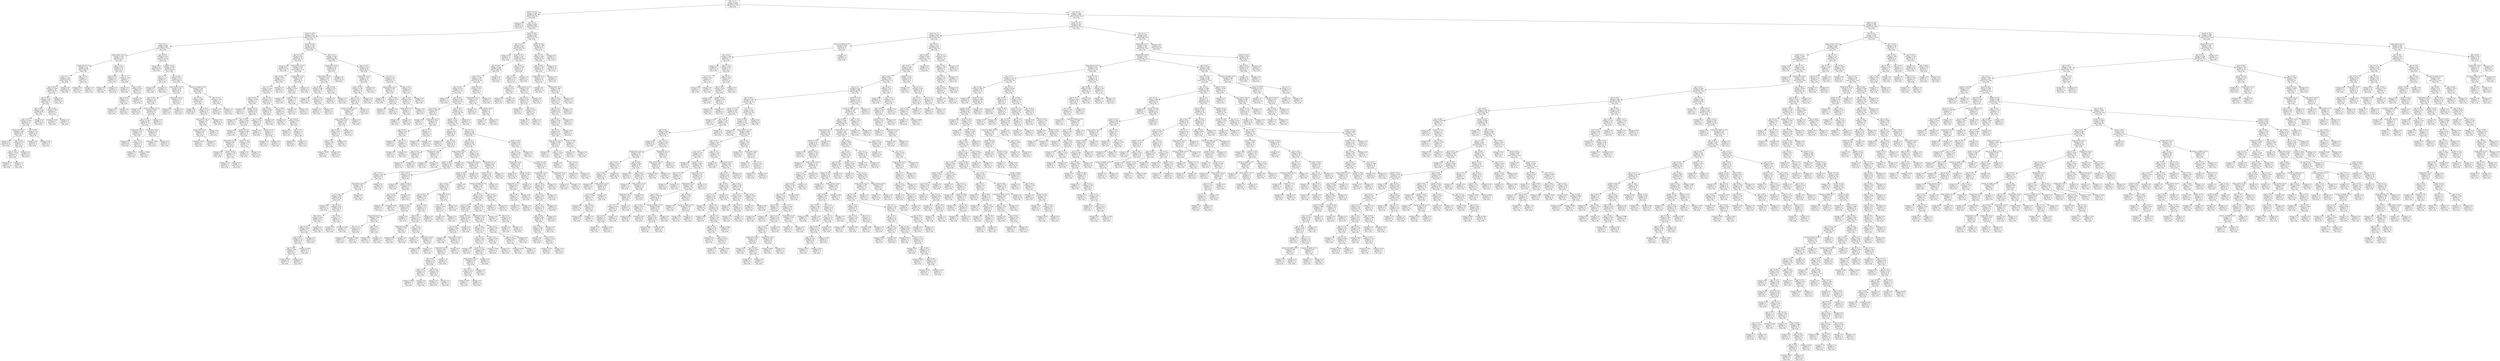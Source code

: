 digraph Tree {
node [shape=box, fontname="helvetica"] ;
edge [fontname="helvetica"] ;
0 [label="flee <= 1.5\nentropy = 0.802\nsamples = 2930\nvalue = [2215, 715]\nclass = No"] ;
1 [label="armed <= 13.0\nentropy = 0.509\nsamples = 850\nvalue = [754, 96]\nclass = No"] ;
0 -> 1 [labeldistance=2.5, labelangle=45, headlabel="True"] ;
2 [label="entropy = 0.0\nsamples = 4\nvalue = [0, 4]\nclass = Yes"] ;
1 -> 2 ;
3 [label="race <= 2.5\nentropy = 0.496\nsamples = 846\nvalue = [754, 92]\nclass = No"] ;
1 -> 3 ;
4 [label="armed <= 40.0\nentropy = 0.412\nsamples = 459\nvalue = [421, 38]\nclass = No"] ;
3 -> 4 ;
5 [label="flee <= 0.5\nentropy = 0.288\nsamples = 298\nvalue = [283.0, 15.0]\nclass = No"] ;
4 -> 5 ;
6 [label="body_camera <= 0.5\nentropy = 0.387\nsamples = 119\nvalue = [110, 9]\nclass = No"] ;
5 -> 6 ;
7 [label="threat_level <= 1.5\nentropy = 0.31\nsamples = 108\nvalue = [102, 6]\nclass = No"] ;
6 -> 7 ;
8 [label="race <= 1.5\nentropy = 0.274\nsamples = 106\nvalue = [101, 5]\nclass = No"] ;
7 -> 8 ;
9 [label="age <= 40.5\nentropy = 0.396\nsamples = 64\nvalue = [59, 5]\nclass = No"] ;
8 -> 9 ;
10 [label="age <= 38.5\nentropy = 0.439\nsamples = 55\nvalue = [50, 5]\nclass = No"] ;
9 -> 10 ;
11 [label="age <= 29.5\nentropy = 0.337\nsamples = 48\nvalue = [45, 3]\nclass = No"] ;
10 -> 11 ;
12 [label="age <= 27.5\nentropy = 0.449\nsamples = 32\nvalue = [29, 3]\nclass = No"] ;
11 -> 12 ;
13 [label="threat_level <= 0.5\nentropy = 0.267\nsamples = 22\nvalue = [21, 1]\nclass = No"] ;
12 -> 13 ;
14 [label="entropy = 0.0\nsamples = 17\nvalue = [17, 0]\nclass = No"] ;
13 -> 14 ;
15 [label="age <= 20.0\nentropy = 0.722\nsamples = 5\nvalue = [4, 1]\nclass = No"] ;
13 -> 15 ;
16 [label="age <= 18.0\nentropy = 0.918\nsamples = 3\nvalue = [2, 1]\nclass = No"] ;
15 -> 16 ;
17 [label="entropy = 0.0\nsamples = 1\nvalue = [1, 0]\nclass = No"] ;
16 -> 17 ;
18 [label="entropy = 1.0\nsamples = 2\nvalue = [1, 1]\nclass = No"] ;
16 -> 18 ;
19 [label="entropy = 0.0\nsamples = 2\nvalue = [2, 0]\nclass = No"] ;
15 -> 19 ;
20 [label="age <= 28.5\nentropy = 0.722\nsamples = 10\nvalue = [8, 2]\nclass = No"] ;
12 -> 20 ;
21 [label="entropy = 0.65\nsamples = 6\nvalue = [5, 1]\nclass = No"] ;
20 -> 21 ;
22 [label="entropy = 0.811\nsamples = 4\nvalue = [3, 1]\nclass = No"] ;
20 -> 22 ;
23 [label="entropy = 0.0\nsamples = 16\nvalue = [16, 0]\nclass = No"] ;
11 -> 23 ;
24 [label="age <= 39.5\nentropy = 0.863\nsamples = 7\nvalue = [5, 2]\nclass = No"] ;
10 -> 24 ;
25 [label="entropy = 0.722\nsamples = 5\nvalue = [4, 1]\nclass = No"] ;
24 -> 25 ;
26 [label="entropy = 1.0\nsamples = 2\nvalue = [1, 1]\nclass = No"] ;
24 -> 26 ;
27 [label="entropy = 0.0\nsamples = 9\nvalue = [9, 0]\nclass = No"] ;
9 -> 27 ;
28 [label="entropy = 0.0\nsamples = 42\nvalue = [42, 0]\nclass = No"] ;
8 -> 28 ;
29 [label="age <= 35.0\nentropy = 1.0\nsamples = 2\nvalue = [1, 1]\nclass = No"] ;
7 -> 29 ;
30 [label="entropy = 0.0\nsamples = 1\nvalue = [1, 0]\nclass = No"] ;
29 -> 30 ;
31 [label="entropy = 0.0\nsamples = 1\nvalue = [0, 1]\nclass = Yes"] ;
29 -> 31 ;
32 [label="age <= 22.5\nentropy = 0.845\nsamples = 11\nvalue = [8, 3]\nclass = No"] ;
6 -> 32 ;
33 [label="age <= 20.0\nentropy = 1.0\nsamples = 4\nvalue = [2, 2]\nclass = No"] ;
32 -> 33 ;
34 [label="entropy = 0.0\nsamples = 2\nvalue = [2, 0]\nclass = No"] ;
33 -> 34 ;
35 [label="entropy = 0.0\nsamples = 2\nvalue = [0, 2]\nclass = Yes"] ;
33 -> 35 ;
36 [label="race <= 1.5\nentropy = 0.592\nsamples = 7\nvalue = [6, 1]\nclass = No"] ;
32 -> 36 ;
37 [label="entropy = 0.0\nsamples = 3\nvalue = [3, 0]\nclass = No"] ;
36 -> 37 ;
38 [label="age <= 28.5\nentropy = 0.811\nsamples = 4\nvalue = [3, 1]\nclass = No"] ;
36 -> 38 ;
39 [label="age <= 25.0\nentropy = 1.0\nsamples = 2\nvalue = [1, 1]\nclass = No"] ;
38 -> 39 ;
40 [label="entropy = 0.0\nsamples = 1\nvalue = [1, 0]\nclass = No"] ;
39 -> 40 ;
41 [label="entropy = 0.0\nsamples = 1\nvalue = [0, 1]\nclass = Yes"] ;
39 -> 41 ;
42 [label="entropy = 0.0\nsamples = 2\nvalue = [2, 0]\nclass = No"] ;
38 -> 42 ;
43 [label="age <= 24.5\nentropy = 0.212\nsamples = 179\nvalue = [173, 6]\nclass = No"] ;
5 -> 43 ;
44 [label="entropy = 0.0\nsamples = 64\nvalue = [64, 0]\nclass = No"] ;
43 -> 44 ;
45 [label="gender <= 0.5\nentropy = 0.296\nsamples = 115\nvalue = [109, 6]\nclass = No"] ;
43 -> 45 ;
46 [label="race <= 1.5\nentropy = 1.0\nsamples = 2\nvalue = [1, 1]\nclass = No"] ;
45 -> 46 ;
47 [label="entropy = 0.0\nsamples = 1\nvalue = [1, 0]\nclass = No"] ;
46 -> 47 ;
48 [label="entropy = 0.0\nsamples = 1\nvalue = [0, 1]\nclass = Yes"] ;
46 -> 48 ;
49 [label="age <= 28.5\nentropy = 0.261\nsamples = 113\nvalue = [108, 5]\nclass = No"] ;
45 -> 49 ;
50 [label="body_camera <= 0.5\nentropy = 0.48\nsamples = 29\nvalue = [26, 3]\nclass = No"] ;
49 -> 50 ;
51 [label="age <= 25.5\nentropy = 0.391\nsamples = 26\nvalue = [24, 2]\nclass = No"] ;
50 -> 51 ;
52 [label="entropy = 0.0\nsamples = 6\nvalue = [6, 0]\nclass = No"] ;
51 -> 52 ;
53 [label="manner_of_death <= 0.5\nentropy = 0.469\nsamples = 20\nvalue = [18, 2]\nclass = No"] ;
51 -> 53 ;
54 [label="age <= 27.5\nentropy = 0.485\nsamples = 19\nvalue = [17, 2]\nclass = No"] ;
53 -> 54 ;
55 [label="threat_level <= 0.5\nentropy = 0.391\nsamples = 13\nvalue = [12, 1]\nclass = No"] ;
54 -> 55 ;
56 [label="entropy = 0.0\nsamples = 9\nvalue = [9, 0]\nclass = No"] ;
55 -> 56 ;
57 [label="race <= 1.5\nentropy = 0.811\nsamples = 4\nvalue = [3, 1]\nclass = No"] ;
55 -> 57 ;
58 [label="entropy = 0.0\nsamples = 1\nvalue = [1, 0]\nclass = No"] ;
57 -> 58 ;
59 [label="entropy = 0.918\nsamples = 3\nvalue = [2, 1]\nclass = No"] ;
57 -> 59 ;
60 [label="threat_level <= 0.5\nentropy = 0.65\nsamples = 6\nvalue = [5, 1]\nclass = No"] ;
54 -> 60 ;
61 [label="entropy = 0.918\nsamples = 3\nvalue = [2, 1]\nclass = No"] ;
60 -> 61 ;
62 [label="entropy = 0.0\nsamples = 3\nvalue = [3, 0]\nclass = No"] ;
60 -> 62 ;
63 [label="entropy = 0.0\nsamples = 1\nvalue = [1, 0]\nclass = No"] ;
53 -> 63 ;
64 [label="threat_level <= 0.5\nentropy = 0.918\nsamples = 3\nvalue = [2, 1]\nclass = No"] ;
50 -> 64 ;
65 [label="entropy = 0.0\nsamples = 1\nvalue = [0, 1]\nclass = Yes"] ;
64 -> 65 ;
66 [label="entropy = 0.0\nsamples = 2\nvalue = [2, 0]\nclass = No"] ;
64 -> 66 ;
67 [label="manner_of_death <= 0.5\nentropy = 0.162\nsamples = 84\nvalue = [82, 2]\nclass = No"] ;
49 -> 67 ;
68 [label="age <= 34.5\nentropy = 0.096\nsamples = 81\nvalue = [80, 1]\nclass = No"] ;
67 -> 68 ;
69 [label="entropy = 0.0\nsamples = 44\nvalue = [44, 0]\nclass = No"] ;
68 -> 69 ;
70 [label="age <= 35.5\nentropy = 0.179\nsamples = 37\nvalue = [36, 1]\nclass = No"] ;
68 -> 70 ;
71 [label="body_camera <= 0.5\nentropy = 0.722\nsamples = 5\nvalue = [4, 1]\nclass = No"] ;
70 -> 71 ;
72 [label="threat_level <= 0.5\nentropy = 0.811\nsamples = 4\nvalue = [3, 1]\nclass = No"] ;
71 -> 72 ;
73 [label="entropy = 0.918\nsamples = 3\nvalue = [2, 1]\nclass = No"] ;
72 -> 73 ;
74 [label="entropy = 0.0\nsamples = 1\nvalue = [1, 0]\nclass = No"] ;
72 -> 74 ;
75 [label="entropy = 0.0\nsamples = 1\nvalue = [1, 0]\nclass = No"] ;
71 -> 75 ;
76 [label="entropy = 0.0\nsamples = 32\nvalue = [32, 0]\nclass = No"] ;
70 -> 76 ;
77 [label="age <= 41.5\nentropy = 0.918\nsamples = 3\nvalue = [2, 1]\nclass = No"] ;
67 -> 77 ;
78 [label="entropy = 0.0\nsamples = 2\nvalue = [2, 0]\nclass = No"] ;
77 -> 78 ;
79 [label="entropy = 0.0\nsamples = 1\nvalue = [0, 1]\nclass = Yes"] ;
77 -> 79 ;
80 [label="armed <= 74.5\nentropy = 0.592\nsamples = 161\nvalue = [138, 23]\nclass = No"] ;
4 -> 80 ;
81 [label="age <= 21.0\nentropy = 0.86\nsamples = 53\nvalue = [38, 15]\nclass = No"] ;
80 -> 81 ;
82 [label="entropy = 0.0\nsamples = 10\nvalue = [10, 0]\nclass = No"] ;
81 -> 82 ;
83 [label="body_camera <= 0.5\nentropy = 0.933\nsamples = 43\nvalue = [28.0, 15.0]\nclass = No"] ;
81 -> 83 ;
84 [label="age <= 46.0\nentropy = 0.977\nsamples = 34\nvalue = [20, 14]\nclass = No"] ;
83 -> 84 ;
85 [label="race <= 1.5\nentropy = 0.938\nsamples = 31\nvalue = [20, 11]\nclass = No"] ;
84 -> 85 ;
86 [label="age <= 24.5\nentropy = 0.998\nsamples = 17\nvalue = [9, 8]\nclass = No"] ;
85 -> 86 ;
87 [label="entropy = 0.0\nsamples = 3\nvalue = [0, 3]\nclass = Yes"] ;
86 -> 87 ;
88 [label="gender <= 0.5\nentropy = 0.94\nsamples = 14\nvalue = [9, 5]\nclass = No"] ;
86 -> 88 ;
89 [label="entropy = 0.0\nsamples = 1\nvalue = [0, 1]\nclass = Yes"] ;
88 -> 89 ;
90 [label="age <= 28.5\nentropy = 0.89\nsamples = 13\nvalue = [9, 4]\nclass = No"] ;
88 -> 90 ;
91 [label="entropy = 0.0\nsamples = 2\nvalue = [2, 0]\nclass = No"] ;
90 -> 91 ;
92 [label="armed <= 53.5\nentropy = 0.946\nsamples = 11\nvalue = [7, 4]\nclass = No"] ;
90 -> 92 ;
93 [label="threat_level <= 0.5\nentropy = 0.811\nsamples = 8\nvalue = [6, 2]\nclass = No"] ;
92 -> 93 ;
94 [label="entropy = 0.0\nsamples = 5\nvalue = [5, 0]\nclass = No"] ;
93 -> 94 ;
95 [label="armed <= 42.0\nentropy = 0.918\nsamples = 3\nvalue = [1, 2]\nclass = Yes"] ;
93 -> 95 ;
96 [label="entropy = 0.0\nsamples = 2\nvalue = [0, 2]\nclass = Yes"] ;
95 -> 96 ;
97 [label="entropy = 0.0\nsamples = 1\nvalue = [1, 0]\nclass = No"] ;
95 -> 97 ;
98 [label="armed <= 70.5\nentropy = 0.918\nsamples = 3\nvalue = [1, 2]\nclass = Yes"] ;
92 -> 98 ;
99 [label="entropy = 0.0\nsamples = 2\nvalue = [0, 2]\nclass = Yes"] ;
98 -> 99 ;
100 [label="entropy = 0.0\nsamples = 1\nvalue = [1, 0]\nclass = No"] ;
98 -> 100 ;
101 [label="age <= 36.5\nentropy = 0.75\nsamples = 14\nvalue = [11, 3]\nclass = No"] ;
85 -> 101 ;
102 [label="age <= 26.5\nentropy = 0.469\nsamples = 10\nvalue = [9, 1]\nclass = No"] ;
101 -> 102 ;
103 [label="age <= 24.5\nentropy = 0.722\nsamples = 5\nvalue = [4, 1]\nclass = No"] ;
102 -> 103 ;
104 [label="entropy = 0.0\nsamples = 3\nvalue = [3, 0]\nclass = No"] ;
103 -> 104 ;
105 [label="armed <= 57.5\nentropy = 1.0\nsamples = 2\nvalue = [1, 1]\nclass = No"] ;
103 -> 105 ;
106 [label="entropy = 0.0\nsamples = 1\nvalue = [0, 1]\nclass = Yes"] ;
105 -> 106 ;
107 [label="entropy = 0.0\nsamples = 1\nvalue = [1, 0]\nclass = No"] ;
105 -> 107 ;
108 [label="entropy = 0.0\nsamples = 5\nvalue = [5, 0]\nclass = No"] ;
102 -> 108 ;
109 [label="age <= 38.5\nentropy = 1.0\nsamples = 4\nvalue = [2, 2]\nclass = No"] ;
101 -> 109 ;
110 [label="entropy = 0.0\nsamples = 1\nvalue = [0, 1]\nclass = Yes"] ;
109 -> 110 ;
111 [label="age <= 42.0\nentropy = 0.918\nsamples = 3\nvalue = [2, 1]\nclass = No"] ;
109 -> 111 ;
112 [label="entropy = 0.0\nsamples = 1\nvalue = [1, 0]\nclass = No"] ;
111 -> 112 ;
113 [label="age <= 44.5\nentropy = 1.0\nsamples = 2\nvalue = [1, 1]\nclass = No"] ;
111 -> 113 ;
114 [label="entropy = 0.0\nsamples = 1\nvalue = [0, 1]\nclass = Yes"] ;
113 -> 114 ;
115 [label="entropy = 0.0\nsamples = 1\nvalue = [1, 0]\nclass = No"] ;
113 -> 115 ;
116 [label="entropy = 0.0\nsamples = 3\nvalue = [0, 3]\nclass = Yes"] ;
84 -> 116 ;
117 [label="threat_level <= 0.5\nentropy = 0.503\nsamples = 9\nvalue = [8, 1]\nclass = No"] ;
83 -> 117 ;
118 [label="age <= 28.5\nentropy = 0.918\nsamples = 3\nvalue = [2, 1]\nclass = No"] ;
117 -> 118 ;
119 [label="entropy = 0.0\nsamples = 1\nvalue = [1, 0]\nclass = No"] ;
118 -> 119 ;
120 [label="armed <= 49.5\nentropy = 1.0\nsamples = 2\nvalue = [1, 1]\nclass = No"] ;
118 -> 120 ;
121 [label="entropy = 0.0\nsamples = 1\nvalue = [0, 1]\nclass = Yes"] ;
120 -> 121 ;
122 [label="entropy = 0.0\nsamples = 1\nvalue = [1, 0]\nclass = No"] ;
120 -> 122 ;
123 [label="entropy = 0.0\nsamples = 6\nvalue = [6, 0]\nclass = No"] ;
117 -> 123 ;
124 [label="flee <= 0.5\nentropy = 0.381\nsamples = 108\nvalue = [100, 8]\nclass = No"] ;
80 -> 124 ;
125 [label="threat_level <= 0.5\nentropy = 0.216\nsamples = 58\nvalue = [56, 2]\nclass = No"] ;
124 -> 125 ;
126 [label="body_camera <= 0.5\nentropy = 0.414\nsamples = 24\nvalue = [22, 2]\nclass = No"] ;
125 -> 126 ;
127 [label="age <= 30.5\nentropy = 0.286\nsamples = 20\nvalue = [19, 1]\nclass = No"] ;
126 -> 127 ;
128 [label="entropy = 0.0\nsamples = 15\nvalue = [15, 0]\nclass = No"] ;
127 -> 128 ;
129 [label="age <= 32.5\nentropy = 0.722\nsamples = 5\nvalue = [4, 1]\nclass = No"] ;
127 -> 129 ;
130 [label="entropy = 0.0\nsamples = 1\nvalue = [0, 1]\nclass = Yes"] ;
129 -> 130 ;
131 [label="entropy = 0.0\nsamples = 4\nvalue = [4, 0]\nclass = No"] ;
129 -> 131 ;
132 [label="age <= 26.0\nentropy = 0.811\nsamples = 4\nvalue = [3, 1]\nclass = No"] ;
126 -> 132 ;
133 [label="entropy = 0.0\nsamples = 1\nvalue = [0, 1]\nclass = Yes"] ;
132 -> 133 ;
134 [label="entropy = 0.0\nsamples = 3\nvalue = [3, 0]\nclass = No"] ;
132 -> 134 ;
135 [label="entropy = 0.0\nsamples = 34\nvalue = [34, 0]\nclass = No"] ;
125 -> 135 ;
136 [label="age <= 33.5\nentropy = 0.529\nsamples = 50\nvalue = [44, 6]\nclass = No"] ;
124 -> 136 ;
137 [label="threat_level <= 0.5\nentropy = 0.345\nsamples = 31\nvalue = [29, 2]\nclass = No"] ;
136 -> 137 ;
138 [label="armed <= 75.5\nentropy = 0.592\nsamples = 14\nvalue = [12, 2]\nclass = No"] ;
137 -> 138 ;
139 [label="age <= 27.5\nentropy = 0.722\nsamples = 10\nvalue = [8, 2]\nclass = No"] ;
138 -> 139 ;
140 [label="manner_of_death <= 0.5\nentropy = 0.863\nsamples = 7\nvalue = [5, 2]\nclass = No"] ;
139 -> 140 ;
141 [label="body_camera <= 0.5\nentropy = 0.918\nsamples = 6\nvalue = [4, 2]\nclass = No"] ;
140 -> 141 ;
142 [label="age <= 23.5\nentropy = 0.971\nsamples = 5\nvalue = [3, 2]\nclass = No"] ;
141 -> 142 ;
143 [label="age <= 21.0\nentropy = 0.811\nsamples = 4\nvalue = [3, 1]\nclass = No"] ;
142 -> 143 ;
144 [label="entropy = 0.918\nsamples = 3\nvalue = [2, 1]\nclass = No"] ;
143 -> 144 ;
145 [label="entropy = 0.0\nsamples = 1\nvalue = [1, 0]\nclass = No"] ;
143 -> 145 ;
146 [label="entropy = 0.0\nsamples = 1\nvalue = [0, 1]\nclass = Yes"] ;
142 -> 146 ;
147 [label="entropy = 0.0\nsamples = 1\nvalue = [1, 0]\nclass = No"] ;
141 -> 147 ;
148 [label="entropy = 0.0\nsamples = 1\nvalue = [1, 0]\nclass = No"] ;
140 -> 148 ;
149 [label="entropy = 0.0\nsamples = 3\nvalue = [3, 0]\nclass = No"] ;
139 -> 149 ;
150 [label="entropy = 0.0\nsamples = 4\nvalue = [4, 0]\nclass = No"] ;
138 -> 150 ;
151 [label="entropy = 0.0\nsamples = 17\nvalue = [17, 0]\nclass = No"] ;
137 -> 151 ;
152 [label="race <= 1.5\nentropy = 0.742\nsamples = 19\nvalue = [15, 4]\nclass = No"] ;
136 -> 152 ;
153 [label="body_camera <= 0.5\nentropy = 0.391\nsamples = 13\nvalue = [12, 1]\nclass = No"] ;
152 -> 153 ;
154 [label="entropy = 0.0\nsamples = 10\nvalue = [10, 0]\nclass = No"] ;
153 -> 154 ;
155 [label="age <= 36.5\nentropy = 0.918\nsamples = 3\nvalue = [2, 1]\nclass = No"] ;
153 -> 155 ;
156 [label="entropy = 0.0\nsamples = 1\nvalue = [0, 1]\nclass = Yes"] ;
155 -> 156 ;
157 [label="entropy = 0.0\nsamples = 2\nvalue = [2, 0]\nclass = No"] ;
155 -> 157 ;
158 [label="age <= 41.5\nentropy = 1.0\nsamples = 6\nvalue = [3, 3]\nclass = No"] ;
152 -> 158 ;
159 [label="age <= 34.5\nentropy = 0.811\nsamples = 4\nvalue = [1, 3]\nclass = Yes"] ;
158 -> 159 ;
160 [label="threat_level <= 1.5\nentropy = 1.0\nsamples = 2\nvalue = [1, 1]\nclass = No"] ;
159 -> 160 ;
161 [label="entropy = 0.0\nsamples = 1\nvalue = [0, 1]\nclass = Yes"] ;
160 -> 161 ;
162 [label="entropy = 0.0\nsamples = 1\nvalue = [1, 0]\nclass = No"] ;
160 -> 162 ;
163 [label="entropy = 0.0\nsamples = 2\nvalue = [0, 2]\nclass = Yes"] ;
159 -> 163 ;
164 [label="entropy = 0.0\nsamples = 2\nvalue = [2, 0]\nclass = No"] ;
158 -> 164 ;
165 [label="armed <= 74.5\nentropy = 0.583\nsamples = 387\nvalue = [333, 54]\nclass = No"] ;
3 -> 165 ;
166 [label="age <= 17.5\nentropy = 0.637\nsamples = 304\nvalue = [255, 49]\nclass = No"] ;
165 -> 166 ;
167 [label="entropy = 0.0\nsamples = 3\nvalue = [0, 3]\nclass = Yes"] ;
166 -> 167 ;
168 [label="armed <= 73.5\nentropy = 0.617\nsamples = 301\nvalue = [255, 46]\nclass = No"] ;
166 -> 168 ;
169 [label="age <= 58.5\nentropy = 0.581\nsamples = 288\nvalue = [248, 40]\nclass = No"] ;
168 -> 169 ;
170 [label="age <= 55.5\nentropy = 0.598\nsamples = 275\nvalue = [235, 40]\nclass = No"] ;
169 -> 170 ;
171 [label="age <= 20.5\nentropy = 0.576\nsamples = 270\nvalue = [233, 37]\nclass = No"] ;
170 -> 171 ;
172 [label="entropy = 0.0\nsamples = 11\nvalue = [11, 0]\nclass = No"] ;
171 -> 172 ;
173 [label="age <= 22.5\nentropy = 0.592\nsamples = 259\nvalue = [222, 37]\nclass = No"] ;
171 -> 173 ;
174 [label="race <= 4.0\nentropy = 0.985\nsamples = 7\nvalue = [4, 3]\nclass = No"] ;
173 -> 174 ;
175 [label="entropy = 0.0\nsamples = 1\nvalue = [0, 1]\nclass = Yes"] ;
174 -> 175 ;
176 [label="threat_level <= 0.5\nentropy = 0.918\nsamples = 6\nvalue = [4, 2]\nclass = No"] ;
174 -> 176 ;
177 [label="age <= 21.5\nentropy = 0.811\nsamples = 4\nvalue = [3, 1]\nclass = No"] ;
176 -> 177 ;
178 [label="entropy = 0.0\nsamples = 2\nvalue = [2, 0]\nclass = No"] ;
177 -> 178 ;
179 [label="flee <= 0.5\nentropy = 1.0\nsamples = 2\nvalue = [1, 1]\nclass = No"] ;
177 -> 179 ;
180 [label="entropy = 0.0\nsamples = 1\nvalue = [1, 0]\nclass = No"] ;
179 -> 180 ;
181 [label="entropy = 0.0\nsamples = 1\nvalue = [0, 1]\nclass = Yes"] ;
179 -> 181 ;
182 [label="age <= 21.5\nentropy = 1.0\nsamples = 2\nvalue = [1, 1]\nclass = No"] ;
176 -> 182 ;
183 [label="entropy = 0.0\nsamples = 1\nvalue = [0, 1]\nclass = Yes"] ;
182 -> 183 ;
184 [label="entropy = 0.0\nsamples = 1\nvalue = [1, 0]\nclass = No"] ;
182 -> 184 ;
185 [label="age <= 50.5\nentropy = 0.571\nsamples = 252\nvalue = [218, 34]\nclass = No"] ;
173 -> 185 ;
186 [label="gender <= 0.5\nentropy = 0.587\nsamples = 241\nvalue = [207, 34]\nclass = No"] ;
185 -> 186 ;
187 [label="race <= 3.5\nentropy = 0.89\nsamples = 13\nvalue = [9, 4]\nclass = No"] ;
186 -> 187 ;
188 [label="entropy = 0.0\nsamples = 1\nvalue = [0, 1]\nclass = Yes"] ;
187 -> 188 ;
189 [label="age <= 43.0\nentropy = 0.811\nsamples = 12\nvalue = [9, 3]\nclass = No"] ;
187 -> 189 ;
190 [label="age <= 24.5\nentropy = 0.503\nsamples = 9\nvalue = [8, 1]\nclass = No"] ;
189 -> 190 ;
191 [label="entropy = 0.0\nsamples = 1\nvalue = [0, 1]\nclass = Yes"] ;
190 -> 191 ;
192 [label="entropy = 0.0\nsamples = 8\nvalue = [8, 0]\nclass = No"] ;
190 -> 192 ;
193 [label="threat_level <= 0.5\nentropy = 0.918\nsamples = 3\nvalue = [1, 2]\nclass = Yes"] ;
189 -> 193 ;
194 [label="entropy = 0.0\nsamples = 2\nvalue = [0, 2]\nclass = Yes"] ;
193 -> 194 ;
195 [label="entropy = 0.0\nsamples = 1\nvalue = [1, 0]\nclass = No"] ;
193 -> 195 ;
196 [label="age <= 37.5\nentropy = 0.562\nsamples = 228\nvalue = [198, 30]\nclass = No"] ;
186 -> 196 ;
197 [label="age <= 28.5\nentropy = 0.622\nsamples = 155\nvalue = [131, 24]\nclass = No"] ;
196 -> 197 ;
198 [label="body_camera <= 0.5\nentropy = 0.429\nsamples = 57\nvalue = [52, 5]\nclass = No"] ;
197 -> 198 ;
199 [label="armed <= 39.5\nentropy = 0.475\nsamples = 49\nvalue = [44, 5]\nclass = No"] ;
198 -> 199 ;
200 [label="age <= 27.5\nentropy = 0.384\nsamples = 40\nvalue = [37, 3]\nclass = No"] ;
199 -> 200 ;
201 [label="threat_level <= 0.5\nentropy = 0.422\nsamples = 35\nvalue = [32, 3]\nclass = No"] ;
200 -> 201 ;
202 [label="race <= 4.0\nentropy = 0.469\nsamples = 30\nvalue = [27, 3]\nclass = No"] ;
201 -> 202 ;
203 [label="entropy = 0.0\nsamples = 2\nvalue = [2, 0]\nclass = No"] ;
202 -> 203 ;
204 [label="age <= 26.5\nentropy = 0.491\nsamples = 28\nvalue = [25, 3]\nclass = No"] ;
202 -> 204 ;
205 [label="flee <= 0.5\nentropy = 0.426\nsamples = 23\nvalue = [21, 2]\nclass = No"] ;
204 -> 205 ;
206 [label="age <= 25.5\nentropy = 0.619\nsamples = 13\nvalue = [11, 2]\nclass = No"] ;
205 -> 206 ;
207 [label="age <= 24.5\nentropy = 0.722\nsamples = 10\nvalue = [8, 2]\nclass = No"] ;
206 -> 207 ;
208 [label="age <= 23.5\nentropy = 0.592\nsamples = 7\nvalue = [6, 1]\nclass = No"] ;
207 -> 208 ;
209 [label="entropy = 0.811\nsamples = 4\nvalue = [3, 1]\nclass = No"] ;
208 -> 209 ;
210 [label="entropy = 0.0\nsamples = 3\nvalue = [3, 0]\nclass = No"] ;
208 -> 210 ;
211 [label="entropy = 0.918\nsamples = 3\nvalue = [2, 1]\nclass = No"] ;
207 -> 211 ;
212 [label="entropy = 0.0\nsamples = 3\nvalue = [3, 0]\nclass = No"] ;
206 -> 212 ;
213 [label="entropy = 0.0\nsamples = 10\nvalue = [10, 0]\nclass = No"] ;
205 -> 213 ;
214 [label="flee <= 0.5\nentropy = 0.722\nsamples = 5\nvalue = [4, 1]\nclass = No"] ;
204 -> 214 ;
215 [label="entropy = 0.0\nsamples = 2\nvalue = [2, 0]\nclass = No"] ;
214 -> 215 ;
216 [label="entropy = 0.918\nsamples = 3\nvalue = [2, 1]\nclass = No"] ;
214 -> 216 ;
217 [label="entropy = 0.0\nsamples = 5\nvalue = [5, 0]\nclass = No"] ;
201 -> 217 ;
218 [label="entropy = 0.0\nsamples = 5\nvalue = [5, 0]\nclass = No"] ;
200 -> 218 ;
219 [label="age <= 25.5\nentropy = 0.764\nsamples = 9\nvalue = [7, 2]\nclass = No"] ;
199 -> 219 ;
220 [label="entropy = 0.0\nsamples = 3\nvalue = [3, 0]\nclass = No"] ;
219 -> 220 ;
221 [label="armed <= 44.0\nentropy = 0.918\nsamples = 6\nvalue = [4, 2]\nclass = No"] ;
219 -> 221 ;
222 [label="age <= 26.5\nentropy = 0.971\nsamples = 5\nvalue = [3, 2]\nclass = No"] ;
221 -> 222 ;
223 [label="entropy = 1.0\nsamples = 2\nvalue = [1, 1]\nclass = No"] ;
222 -> 223 ;
224 [label="entropy = 0.918\nsamples = 3\nvalue = [2, 1]\nclass = No"] ;
222 -> 224 ;
225 [label="entropy = 0.0\nsamples = 1\nvalue = [1, 0]\nclass = No"] ;
221 -> 225 ;
226 [label="entropy = 0.0\nsamples = 8\nvalue = [8, 0]\nclass = No"] ;
198 -> 226 ;
227 [label="age <= 31.5\nentropy = 0.71\nsamples = 98\nvalue = [79, 19]\nclass = No"] ;
197 -> 227 ;
228 [label="body_camera <= 0.5\nentropy = 0.837\nsamples = 30\nvalue = [22, 8]\nclass = No"] ;
227 -> 228 ;
229 [label="armed <= 44.5\nentropy = 0.863\nsamples = 28\nvalue = [20, 8]\nclass = No"] ;
228 -> 229 ;
230 [label="age <= 30.5\nentropy = 0.877\nsamples = 27\nvalue = [19, 8]\nclass = No"] ;
229 -> 230 ;
231 [label="age <= 29.5\nentropy = 0.828\nsamples = 23\nvalue = [17, 6]\nclass = No"] ;
230 -> 231 ;
232 [label="armed <= 35.5\nentropy = 0.954\nsamples = 8\nvalue = [5, 3]\nclass = No"] ;
231 -> 232 ;
233 [label="threat_level <= 0.5\nentropy = 0.863\nsamples = 7\nvalue = [5, 2]\nclass = No"] ;
232 -> 233 ;
234 [label="flee <= 0.5\nentropy = 0.722\nsamples = 5\nvalue = [4, 1]\nclass = No"] ;
233 -> 234 ;
235 [label="entropy = 0.0\nsamples = 2\nvalue = [2, 0]\nclass = No"] ;
234 -> 235 ;
236 [label="entropy = 0.918\nsamples = 3\nvalue = [2, 1]\nclass = No"] ;
234 -> 236 ;
237 [label="flee <= 0.5\nentropy = 1.0\nsamples = 2\nvalue = [1, 1]\nclass = No"] ;
233 -> 237 ;
238 [label="entropy = 0.0\nsamples = 1\nvalue = [0, 1]\nclass = Yes"] ;
237 -> 238 ;
239 [label="entropy = 0.0\nsamples = 1\nvalue = [1, 0]\nclass = No"] ;
237 -> 239 ;
240 [label="entropy = 0.0\nsamples = 1\nvalue = [0, 1]\nclass = Yes"] ;
232 -> 240 ;
241 [label="armed <= 35.5\nentropy = 0.722\nsamples = 15\nvalue = [12, 3]\nclass = No"] ;
231 -> 241 ;
242 [label="flee <= 0.5\nentropy = 0.779\nsamples = 13\nvalue = [10, 3]\nclass = No"] ;
241 -> 242 ;
243 [label="threat_level <= 0.5\nentropy = 0.592\nsamples = 7\nvalue = [6, 1]\nclass = No"] ;
242 -> 243 ;
244 [label="entropy = 0.65\nsamples = 6\nvalue = [5, 1]\nclass = No"] ;
243 -> 244 ;
245 [label="entropy = 0.0\nsamples = 1\nvalue = [1, 0]\nclass = No"] ;
243 -> 245 ;
246 [label="race <= 4.0\nentropy = 0.918\nsamples = 6\nvalue = [4, 2]\nclass = No"] ;
242 -> 246 ;
247 [label="entropy = 0.0\nsamples = 1\nvalue = [1, 0]\nclass = No"] ;
246 -> 247 ;
248 [label="threat_level <= 0.5\nentropy = 0.971\nsamples = 5\nvalue = [3, 2]\nclass = No"] ;
246 -> 248 ;
249 [label="entropy = 0.918\nsamples = 3\nvalue = [2, 1]\nclass = No"] ;
248 -> 249 ;
250 [label="entropy = 1.0\nsamples = 2\nvalue = [1, 1]\nclass = No"] ;
248 -> 250 ;
251 [label="entropy = 0.0\nsamples = 2\nvalue = [2, 0]\nclass = No"] ;
241 -> 251 ;
252 [label="threat_level <= 0.5\nentropy = 1.0\nsamples = 4\nvalue = [2, 2]\nclass = No"] ;
230 -> 252 ;
253 [label="flee <= 0.5\nentropy = 0.918\nsamples = 3\nvalue = [1, 2]\nclass = Yes"] ;
252 -> 253 ;
254 [label="entropy = 0.0\nsamples = 1\nvalue = [0, 1]\nclass = Yes"] ;
253 -> 254 ;
255 [label="entropy = 1.0\nsamples = 2\nvalue = [1, 1]\nclass = No"] ;
253 -> 255 ;
256 [label="entropy = 0.0\nsamples = 1\nvalue = [1, 0]\nclass = No"] ;
252 -> 256 ;
257 [label="entropy = 0.0\nsamples = 1\nvalue = [1, 0]\nclass = No"] ;
229 -> 257 ;
258 [label="entropy = 0.0\nsamples = 2\nvalue = [2, 0]\nclass = No"] ;
228 -> 258 ;
259 [label="threat_level <= 1.5\nentropy = 0.639\nsamples = 68\nvalue = [57, 11]\nclass = No"] ;
227 -> 259 ;
260 [label="armed <= 52.5\nentropy = 0.65\nsamples = 66\nvalue = [55, 11]\nclass = No"] ;
259 -> 260 ;
261 [label="manner_of_death <= 0.5\nentropy = 0.662\nsamples = 64\nvalue = [53, 11]\nclass = No"] ;
260 -> 261 ;
262 [label="age <= 35.5\nentropy = 0.644\nsamples = 61\nvalue = [51, 10]\nclass = No"] ;
261 -> 262 ;
263 [label="age <= 33.5\nentropy = 0.696\nsamples = 48\nvalue = [39, 9]\nclass = No"] ;
262 -> 263 ;
264 [label="armed <= 35.5\nentropy = 0.575\nsamples = 22\nvalue = [19, 3]\nclass = No"] ;
263 -> 264 ;
265 [label="race <= 4.5\nentropy = 0.696\nsamples = 16\nvalue = [13, 3]\nclass = No"] ;
264 -> 265 ;
266 [label="entropy = 0.0\nsamples = 3\nvalue = [3, 0]\nclass = No"] ;
265 -> 266 ;
267 [label="body_camera <= 0.5\nentropy = 0.779\nsamples = 13\nvalue = [10, 3]\nclass = No"] ;
265 -> 267 ;
268 [label="threat_level <= 0.5\nentropy = 0.811\nsamples = 12\nvalue = [9, 3]\nclass = No"] ;
267 -> 268 ;
269 [label="flee <= 0.5\nentropy = 0.722\nsamples = 10\nvalue = [8, 2]\nclass = No"] ;
268 -> 269 ;
270 [label="age <= 32.5\nentropy = 0.65\nsamples = 6\nvalue = [5, 1]\nclass = No"] ;
269 -> 270 ;
271 [label="entropy = 0.918\nsamples = 3\nvalue = [2, 1]\nclass = No"] ;
270 -> 271 ;
272 [label="entropy = 0.0\nsamples = 3\nvalue = [3, 0]\nclass = No"] ;
270 -> 272 ;
273 [label="age <= 32.5\nentropy = 0.811\nsamples = 4\nvalue = [3, 1]\nclass = No"] ;
269 -> 273 ;
274 [label="entropy = 0.0\nsamples = 2\nvalue = [2, 0]\nclass = No"] ;
273 -> 274 ;
275 [label="entropy = 1.0\nsamples = 2\nvalue = [1, 1]\nclass = No"] ;
273 -> 275 ;
276 [label="entropy = 1.0\nsamples = 2\nvalue = [1, 1]\nclass = No"] ;
268 -> 276 ;
277 [label="entropy = 0.0\nsamples = 1\nvalue = [1, 0]\nclass = No"] ;
267 -> 277 ;
278 [label="entropy = 0.0\nsamples = 6\nvalue = [6, 0]\nclass = No"] ;
264 -> 278 ;
279 [label="threat_level <= 0.5\nentropy = 0.779\nsamples = 26\nvalue = [20, 6]\nclass = No"] ;
263 -> 279 ;
280 [label="age <= 34.5\nentropy = 0.702\nsamples = 21\nvalue = [17, 4]\nclass = No"] ;
279 -> 280 ;
281 [label="race <= 4.0\nentropy = 0.881\nsamples = 10\nvalue = [7, 3]\nclass = No"] ;
280 -> 281 ;
282 [label="entropy = 0.0\nsamples = 1\nvalue = [1, 0]\nclass = No"] ;
281 -> 282 ;
283 [label="armed <= 35.5\nentropy = 0.918\nsamples = 9\nvalue = [6, 3]\nclass = No"] ;
281 -> 283 ;
284 [label="body_camera <= 0.5\nentropy = 0.954\nsamples = 8\nvalue = [5, 3]\nclass = No"] ;
283 -> 284 ;
285 [label="flee <= 0.5\nentropy = 0.918\nsamples = 6\nvalue = [4, 2]\nclass = No"] ;
284 -> 285 ;
286 [label="entropy = 0.971\nsamples = 5\nvalue = [3, 2]\nclass = No"] ;
285 -> 286 ;
287 [label="entropy = 0.0\nsamples = 1\nvalue = [1, 0]\nclass = No"] ;
285 -> 287 ;
288 [label="entropy = 1.0\nsamples = 2\nvalue = [1, 1]\nclass = No"] ;
284 -> 288 ;
289 [label="entropy = 0.0\nsamples = 1\nvalue = [1, 0]\nclass = No"] ;
283 -> 289 ;
290 [label="flee <= 0.5\nentropy = 0.439\nsamples = 11\nvalue = [10, 1]\nclass = No"] ;
280 -> 290 ;
291 [label="entropy = 0.544\nsamples = 8\nvalue = [7, 1]\nclass = No"] ;
290 -> 291 ;
292 [label="entropy = 0.0\nsamples = 3\nvalue = [3, 0]\nclass = No"] ;
290 -> 292 ;
293 [label="flee <= 0.5\nentropy = 0.971\nsamples = 5\nvalue = [3, 2]\nclass = No"] ;
279 -> 293 ;
294 [label="age <= 34.5\nentropy = 0.811\nsamples = 4\nvalue = [3, 1]\nclass = No"] ;
293 -> 294 ;
295 [label="entropy = 0.918\nsamples = 3\nvalue = [2, 1]\nclass = No"] ;
294 -> 295 ;
296 [label="entropy = 0.0\nsamples = 1\nvalue = [1, 0]\nclass = No"] ;
294 -> 296 ;
297 [label="entropy = 0.0\nsamples = 1\nvalue = [0, 1]\nclass = Yes"] ;
293 -> 297 ;
298 [label="age <= 36.5\nentropy = 0.391\nsamples = 13\nvalue = [12, 1]\nclass = No"] ;
262 -> 298 ;
299 [label="entropy = 0.0\nsamples = 7\nvalue = [7, 0]\nclass = No"] ;
298 -> 299 ;
300 [label="flee <= 0.5\nentropy = 0.65\nsamples = 6\nvalue = [5, 1]\nclass = No"] ;
298 -> 300 ;
301 [label="entropy = 1.0\nsamples = 2\nvalue = [1, 1]\nclass = No"] ;
300 -> 301 ;
302 [label="entropy = 0.0\nsamples = 4\nvalue = [4, 0]\nclass = No"] ;
300 -> 302 ;
303 [label="age <= 35.0\nentropy = 0.918\nsamples = 3\nvalue = [2, 1]\nclass = No"] ;
261 -> 303 ;
304 [label="entropy = 0.0\nsamples = 2\nvalue = [2, 0]\nclass = No"] ;
303 -> 304 ;
305 [label="entropy = 0.0\nsamples = 1\nvalue = [0, 1]\nclass = Yes"] ;
303 -> 305 ;
306 [label="entropy = 0.0\nsamples = 2\nvalue = [2, 0]\nclass = No"] ;
260 -> 306 ;
307 [label="entropy = 0.0\nsamples = 2\nvalue = [2, 0]\nclass = No"] ;
259 -> 307 ;
308 [label="armed <= 45.5\nentropy = 0.41\nsamples = 73\nvalue = [67, 6]\nclass = No"] ;
196 -> 308 ;
309 [label="age <= 43.5\nentropy = 0.364\nsamples = 72\nvalue = [67, 5]\nclass = No"] ;
308 -> 309 ;
310 [label="threat_level <= 0.5\nentropy = 0.165\nsamples = 41\nvalue = [40, 1]\nclass = No"] ;
309 -> 310 ;
311 [label="entropy = 0.0\nsamples = 34\nvalue = [34, 0]\nclass = No"] ;
310 -> 311 ;
312 [label="armed <= 35.5\nentropy = 0.592\nsamples = 7\nvalue = [6, 1]\nclass = No"] ;
310 -> 312 ;
313 [label="threat_level <= 1.5\nentropy = 0.811\nsamples = 4\nvalue = [3, 1]\nclass = No"] ;
312 -> 313 ;
314 [label="age <= 39.5\nentropy = 1.0\nsamples = 2\nvalue = [1, 1]\nclass = No"] ;
313 -> 314 ;
315 [label="entropy = 0.0\nsamples = 1\nvalue = [1, 0]\nclass = No"] ;
314 -> 315 ;
316 [label="entropy = 0.0\nsamples = 1\nvalue = [0, 1]\nclass = Yes"] ;
314 -> 316 ;
317 [label="entropy = 0.0\nsamples = 2\nvalue = [2, 0]\nclass = No"] ;
313 -> 317 ;
318 [label="entropy = 0.0\nsamples = 3\nvalue = [3, 0]\nclass = No"] ;
312 -> 318 ;
319 [label="armed <= 39.5\nentropy = 0.555\nsamples = 31\nvalue = [27, 4]\nclass = No"] ;
309 -> 319 ;
320 [label="threat_level <= 0.5\nentropy = 0.491\nsamples = 28\nvalue = [25, 3]\nclass = No"] ;
319 -> 320 ;
321 [label="age <= 48.5\nentropy = 0.559\nsamples = 23\nvalue = [20, 3]\nclass = No"] ;
320 -> 321 ;
322 [label="flee <= 0.5\nentropy = 0.454\nsamples = 21\nvalue = [19, 2]\nclass = No"] ;
321 -> 322 ;
323 [label="age <= 47.5\nentropy = 0.567\nsamples = 15\nvalue = [13, 2]\nclass = No"] ;
322 -> 323 ;
324 [label="age <= 46.5\nentropy = 0.684\nsamples = 11\nvalue = [9, 2]\nclass = No"] ;
323 -> 324 ;
325 [label="age <= 44.5\nentropy = 0.469\nsamples = 10\nvalue = [9, 1]\nclass = No"] ;
324 -> 325 ;
326 [label="entropy = 0.0\nsamples = 3\nvalue = [3, 0]\nclass = No"] ;
325 -> 326 ;
327 [label="age <= 45.5\nentropy = 0.592\nsamples = 7\nvalue = [6, 1]\nclass = No"] ;
325 -> 327 ;
328 [label="entropy = 0.722\nsamples = 5\nvalue = [4, 1]\nclass = No"] ;
327 -> 328 ;
329 [label="entropy = 0.0\nsamples = 2\nvalue = [2, 0]\nclass = No"] ;
327 -> 329 ;
330 [label="entropy = 0.0\nsamples = 1\nvalue = [0, 1]\nclass = Yes"] ;
324 -> 330 ;
331 [label="entropy = 0.0\nsamples = 4\nvalue = [4, 0]\nclass = No"] ;
323 -> 331 ;
332 [label="entropy = 0.0\nsamples = 6\nvalue = [6, 0]\nclass = No"] ;
322 -> 332 ;
333 [label="entropy = 1.0\nsamples = 2\nvalue = [1, 1]\nclass = No"] ;
321 -> 333 ;
334 [label="entropy = 0.0\nsamples = 5\nvalue = [5, 0]\nclass = No"] ;
320 -> 334 ;
335 [label="threat_level <= 0.5\nentropy = 0.918\nsamples = 3\nvalue = [2, 1]\nclass = No"] ;
319 -> 335 ;
336 [label="entropy = 0.0\nsamples = 1\nvalue = [1, 0]\nclass = No"] ;
335 -> 336 ;
337 [label="entropy = 1.0\nsamples = 2\nvalue = [1, 1]\nclass = No"] ;
335 -> 337 ;
338 [label="entropy = 0.0\nsamples = 1\nvalue = [0, 1]\nclass = Yes"] ;
308 -> 338 ;
339 [label="entropy = 0.0\nsamples = 11\nvalue = [11, 0]\nclass = No"] ;
185 -> 339 ;
340 [label="armed <= 35.5\nentropy = 0.971\nsamples = 5\nvalue = [2, 3]\nclass = Yes"] ;
170 -> 340 ;
341 [label="threat_level <= 0.5\nentropy = 0.811\nsamples = 4\nvalue = [1, 3]\nclass = Yes"] ;
340 -> 341 ;
342 [label="entropy = 0.0\nsamples = 2\nvalue = [0, 2]\nclass = Yes"] ;
341 -> 342 ;
343 [label="body_camera <= 0.5\nentropy = 1.0\nsamples = 2\nvalue = [1, 1]\nclass = No"] ;
341 -> 343 ;
344 [label="entropy = 0.0\nsamples = 1\nvalue = [1, 0]\nclass = No"] ;
343 -> 344 ;
345 [label="entropy = 0.0\nsamples = 1\nvalue = [0, 1]\nclass = Yes"] ;
343 -> 345 ;
346 [label="entropy = 0.0\nsamples = 1\nvalue = [1, 0]\nclass = No"] ;
340 -> 346 ;
347 [label="entropy = 0.0\nsamples = 13\nvalue = [13, 0]\nclass = No"] ;
169 -> 347 ;
348 [label="age <= 47.5\nentropy = 0.996\nsamples = 13\nvalue = [7, 6]\nclass = No"] ;
168 -> 348 ;
349 [label="age <= 31.5\nentropy = 0.994\nsamples = 11\nvalue = [5, 6]\nclass = Yes"] ;
348 -> 349 ;
350 [label="age <= 22.0\nentropy = 0.722\nsamples = 5\nvalue = [4, 1]\nclass = No"] ;
349 -> 350 ;
351 [label="entropy = 0.0\nsamples = 1\nvalue = [0, 1]\nclass = Yes"] ;
350 -> 351 ;
352 [label="entropy = 0.0\nsamples = 4\nvalue = [4, 0]\nclass = No"] ;
350 -> 352 ;
353 [label="body_camera <= 0.5\nentropy = 0.65\nsamples = 6\nvalue = [1, 5]\nclass = Yes"] ;
349 -> 353 ;
354 [label="age <= 41.5\nentropy = 0.811\nsamples = 4\nvalue = [1, 3]\nclass = Yes"] ;
353 -> 354 ;
355 [label="entropy = 0.0\nsamples = 1\nvalue = [0, 1]\nclass = Yes"] ;
354 -> 355 ;
356 [label="flee <= 0.5\nentropy = 0.918\nsamples = 3\nvalue = [1, 2]\nclass = Yes"] ;
354 -> 356 ;
357 [label="entropy = 0.0\nsamples = 1\nvalue = [0, 1]\nclass = Yes"] ;
356 -> 357 ;
358 [label="entropy = 1.0\nsamples = 2\nvalue = [1, 1]\nclass = No"] ;
356 -> 358 ;
359 [label="entropy = 0.0\nsamples = 2\nvalue = [0, 2]\nclass = Yes"] ;
353 -> 359 ;
360 [label="entropy = 0.0\nsamples = 2\nvalue = [2, 0]\nclass = No"] ;
348 -> 360 ;
361 [label="armed <= 79.0\nentropy = 0.328\nsamples = 83\nvalue = [78, 5]\nclass = No"] ;
165 -> 361 ;
362 [label="age <= 37.5\nentropy = 0.281\nsamples = 82\nvalue = [78, 4]\nclass = No"] ;
361 -> 362 ;
363 [label="age <= 36.5\nentropy = 0.376\nsamples = 55\nvalue = [51, 4]\nclass = No"] ;
362 -> 363 ;
364 [label="threat_level <= 0.5\nentropy = 0.31\nsamples = 54\nvalue = [51, 3]\nclass = No"] ;
363 -> 364 ;
365 [label="entropy = 0.0\nsamples = 17\nvalue = [17, 0]\nclass = No"] ;
364 -> 365 ;
366 [label="threat_level <= 1.5\nentropy = 0.406\nsamples = 37\nvalue = [34, 3]\nclass = No"] ;
364 -> 366 ;
367 [label="age <= 33.5\nentropy = 0.529\nsamples = 25\nvalue = [22, 3]\nclass = No"] ;
366 -> 367 ;
368 [label="age <= 32.0\nentropy = 0.61\nsamples = 20\nvalue = [17, 3]\nclass = No"] ;
367 -> 368 ;
369 [label="age <= 25.5\nentropy = 0.485\nsamples = 19\nvalue = [17, 2]\nclass = No"] ;
368 -> 369 ;
370 [label="flee <= 0.5\nentropy = 0.65\nsamples = 12\nvalue = [10, 2]\nclass = No"] ;
369 -> 370 ;
371 [label="body_camera <= 0.5\nentropy = 0.469\nsamples = 10\nvalue = [9, 1]\nclass = No"] ;
370 -> 371 ;
372 [label="entropy = 0.0\nsamples = 7\nvalue = [7, 0]\nclass = No"] ;
371 -> 372 ;
373 [label="age <= 12.5\nentropy = 0.918\nsamples = 3\nvalue = [2, 1]\nclass = No"] ;
371 -> 373 ;
374 [label="entropy = 0.0\nsamples = 1\nvalue = [1, 0]\nclass = No"] ;
373 -> 374 ;
375 [label="age <= 22.0\nentropy = 1.0\nsamples = 2\nvalue = [1, 1]\nclass = No"] ;
373 -> 375 ;
376 [label="entropy = 0.0\nsamples = 1\nvalue = [0, 1]\nclass = Yes"] ;
375 -> 376 ;
377 [label="entropy = 0.0\nsamples = 1\nvalue = [1, 0]\nclass = No"] ;
375 -> 377 ;
378 [label="armed <= 76.0\nentropy = 1.0\nsamples = 2\nvalue = [1, 1]\nclass = No"] ;
370 -> 378 ;
379 [label="entropy = 0.0\nsamples = 1\nvalue = [0, 1]\nclass = Yes"] ;
378 -> 379 ;
380 [label="entropy = 0.0\nsamples = 1\nvalue = [1, 0]\nclass = No"] ;
378 -> 380 ;
381 [label="entropy = 0.0\nsamples = 7\nvalue = [7, 0]\nclass = No"] ;
369 -> 381 ;
382 [label="entropy = 0.0\nsamples = 1\nvalue = [0, 1]\nclass = Yes"] ;
368 -> 382 ;
383 [label="entropy = 0.0\nsamples = 5\nvalue = [5, 0]\nclass = No"] ;
367 -> 383 ;
384 [label="entropy = 0.0\nsamples = 12\nvalue = [12, 0]\nclass = No"] ;
366 -> 384 ;
385 [label="entropy = 0.0\nsamples = 1\nvalue = [0, 1]\nclass = Yes"] ;
363 -> 385 ;
386 [label="entropy = 0.0\nsamples = 27\nvalue = [27, 0]\nclass = No"] ;
362 -> 386 ;
387 [label="entropy = 0.0\nsamples = 1\nvalue = [0, 1]\nclass = Yes"] ;
361 -> 387 ;
388 [label="race <= 3.5\nentropy = 0.878\nsamples = 2080\nvalue = [1461, 619]\nclass = No"] ;
0 -> 388 [labeldistance=2.5, labelangle=-45, headlabel="False"] ;
389 [label="armed <= 33.5\nentropy = 0.767\nsamples = 947\nvalue = [735, 212]\nclass = No"] ;
388 -> 389 ;
390 [label="armed <= 7.5\nentropy = 0.639\nsamples = 543\nvalue = [455, 88]\nclass = No"] ;
389 -> 390 ;
391 [label="manner_of_death <= 0.5\nentropy = 0.989\nsamples = 16\nvalue = [9, 7]\nclass = No"] ;
390 -> 391 ;
392 [label="race <= 0.5\nentropy = 0.996\nsamples = 13\nvalue = [6, 7]\nclass = Yes"] ;
391 -> 392 ;
393 [label="entropy = 0.0\nsamples = 2\nvalue = [0, 2]\nclass = Yes"] ;
392 -> 393 ;
394 [label="age <= 33.5\nentropy = 0.994\nsamples = 11\nvalue = [6, 5]\nclass = No"] ;
392 -> 394 ;
395 [label="race <= 2.5\nentropy = 0.811\nsamples = 4\nvalue = [1, 3]\nclass = Yes"] ;
394 -> 395 ;
396 [label="entropy = 0.0\nsamples = 3\nvalue = [0, 3]\nclass = Yes"] ;
395 -> 396 ;
397 [label="entropy = 0.0\nsamples = 1\nvalue = [1, 0]\nclass = No"] ;
395 -> 397 ;
398 [label="age <= 55.5\nentropy = 0.863\nsamples = 7\nvalue = [5, 2]\nclass = No"] ;
394 -> 398 ;
399 [label="age <= 39.0\nentropy = 0.65\nsamples = 6\nvalue = [5, 1]\nclass = No"] ;
398 -> 399 ;
400 [label="entropy = 0.0\nsamples = 3\nvalue = [3, 0]\nclass = No"] ;
399 -> 400 ;
401 [label="gender <= 0.5\nentropy = 0.918\nsamples = 3\nvalue = [2, 1]\nclass = No"] ;
399 -> 401 ;
402 [label="entropy = 0.0\nsamples = 2\nvalue = [2, 0]\nclass = No"] ;
401 -> 402 ;
403 [label="entropy = 0.0\nsamples = 1\nvalue = [0, 1]\nclass = Yes"] ;
401 -> 403 ;
404 [label="entropy = 0.0\nsamples = 1\nvalue = [0, 1]\nclass = Yes"] ;
398 -> 404 ;
405 [label="entropy = 0.0\nsamples = 3\nvalue = [3, 0]\nclass = No"] ;
391 -> 405 ;
406 [label="age <= 63.5\nentropy = 0.619\nsamples = 527\nvalue = [446, 81]\nclass = No"] ;
390 -> 406 ;
407 [label="age <= 56.0\nentropy = 0.606\nsamples = 518\nvalue = [441, 77]\nclass = No"] ;
406 -> 407 ;
408 [label="age <= 52.5\nentropy = 0.616\nsamples = 505\nvalue = [428, 77]\nclass = No"] ;
407 -> 408 ;
409 [label="age <= 46.5\nentropy = 0.601\nsamples = 492\nvalue = [420, 72]\nclass = No"] ;
408 -> 409 ;
410 [label="race <= 1.5\nentropy = 0.621\nsamples = 460\nvalue = [389, 71]\nclass = No"] ;
409 -> 410 ;
411 [label="age <= 28.5\nentropy = 0.544\nsamples = 272\nvalue = [238, 34]\nclass = No"] ;
410 -> 411 ;
412 [label="armed <= 27.0\nentropy = 0.349\nsamples = 122\nvalue = [114, 8]\nclass = No"] ;
411 -> 412 ;
413 [label="entropy = 0.0\nsamples = 1\nvalue = [0, 1]\nclass = Yes"] ;
412 -> 413 ;
414 [label="age <= 26.5\nentropy = 0.319\nsamples = 121\nvalue = [114, 7]\nclass = No"] ;
412 -> 414 ;
415 [label="age <= 18.5\nentropy = 0.369\nsamples = 99\nvalue = [92, 7]\nclass = No"] ;
414 -> 415 ;
416 [label="entropy = 0.0\nsamples = 20\nvalue = [20, 0]\nclass = No"] ;
415 -> 416 ;
417 [label="age <= 25.5\nentropy = 0.432\nsamples = 79\nvalue = [72, 7]\nclass = No"] ;
415 -> 417 ;
418 [label="threat_level <= 0.5\nentropy = 0.367\nsamples = 71\nvalue = [66, 5]\nclass = No"] ;
417 -> 418 ;
419 [label="age <= 21.5\nentropy = 0.225\nsamples = 55\nvalue = [53, 2]\nclass = No"] ;
418 -> 419 ;
420 [label="age <= 19.5\nentropy = 0.567\nsamples = 15\nvalue = [13, 2]\nclass = No"] ;
419 -> 420 ;
421 [label="entropy = 0.0\nsamples = 4\nvalue = [4, 0]\nclass = No"] ;
420 -> 421 ;
422 [label="body_camera <= 0.5\nentropy = 0.684\nsamples = 11\nvalue = [9, 2]\nclass = No"] ;
420 -> 422 ;
423 [label="race <= 0.5\nentropy = 0.764\nsamples = 9\nvalue = [7, 2]\nclass = No"] ;
422 -> 423 ;
424 [label="entropy = 0.0\nsamples = 1\nvalue = [1, 0]\nclass = No"] ;
423 -> 424 ;
425 [label="age <= 20.5\nentropy = 0.811\nsamples = 8\nvalue = [6, 2]\nclass = No"] ;
423 -> 425 ;
426 [label="entropy = 0.65\nsamples = 6\nvalue = [5, 1]\nclass = No"] ;
425 -> 426 ;
427 [label="entropy = 1.0\nsamples = 2\nvalue = [1, 1]\nclass = No"] ;
425 -> 427 ;
428 [label="entropy = 0.0\nsamples = 2\nvalue = [2, 0]\nclass = No"] ;
422 -> 428 ;
429 [label="entropy = 0.0\nsamples = 40\nvalue = [40, 0]\nclass = No"] ;
419 -> 429 ;
430 [label="age <= 20.0\nentropy = 0.696\nsamples = 16\nvalue = [13, 3]\nclass = No"] ;
418 -> 430 ;
431 [label="entropy = 0.0\nsamples = 1\nvalue = [0, 1]\nclass = Yes"] ;
430 -> 431 ;
432 [label="age <= 22.5\nentropy = 0.567\nsamples = 15\nvalue = [13, 2]\nclass = No"] ;
430 -> 432 ;
433 [label="entropy = 0.0\nsamples = 5\nvalue = [5, 0]\nclass = No"] ;
432 -> 433 ;
434 [label="body_camera <= 0.5\nentropy = 0.722\nsamples = 10\nvalue = [8, 2]\nclass = No"] ;
432 -> 434 ;
435 [label="threat_level <= 1.5\nentropy = 0.918\nsamples = 6\nvalue = [4, 2]\nclass = No"] ;
434 -> 435 ;
436 [label="flee <= 2.5\nentropy = 0.971\nsamples = 5\nvalue = [3, 2]\nclass = No"] ;
435 -> 436 ;
437 [label="age <= 24.0\nentropy = 1.0\nsamples = 4\nvalue = [2, 2]\nclass = No"] ;
436 -> 437 ;
438 [label="entropy = 0.0\nsamples = 1\nvalue = [0, 1]\nclass = Yes"] ;
437 -> 438 ;
439 [label="entropy = 0.918\nsamples = 3\nvalue = [2, 1]\nclass = No"] ;
437 -> 439 ;
440 [label="entropy = 0.0\nsamples = 1\nvalue = [1, 0]\nclass = No"] ;
436 -> 440 ;
441 [label="entropy = 0.0\nsamples = 1\nvalue = [1, 0]\nclass = No"] ;
435 -> 441 ;
442 [label="entropy = 0.0\nsamples = 4\nvalue = [4, 0]\nclass = No"] ;
434 -> 442 ;
443 [label="threat_level <= 0.5\nentropy = 0.811\nsamples = 8\nvalue = [6, 2]\nclass = No"] ;
417 -> 443 ;
444 [label="body_camera <= 0.5\nentropy = 0.918\nsamples = 6\nvalue = [4, 2]\nclass = No"] ;
443 -> 444 ;
445 [label="entropy = 0.811\nsamples = 4\nvalue = [3, 1]\nclass = No"] ;
444 -> 445 ;
446 [label="entropy = 1.0\nsamples = 2\nvalue = [1, 1]\nclass = No"] ;
444 -> 446 ;
447 [label="entropy = 0.0\nsamples = 2\nvalue = [2, 0]\nclass = No"] ;
443 -> 447 ;
448 [label="entropy = 0.0\nsamples = 22\nvalue = [22, 0]\nclass = No"] ;
414 -> 448 ;
449 [label="flee <= 2.5\nentropy = 0.665\nsamples = 150\nvalue = [124, 26]\nclass = No"] ;
411 -> 449 ;
450 [label="armed <= 28.0\nentropy = 0.69\nsamples = 141\nvalue = [115, 26]\nclass = No"] ;
449 -> 450 ;
451 [label="entropy = 0.0\nsamples = 3\nvalue = [3, 0]\nclass = No"] ;
450 -> 451 ;
452 [label="body_camera <= 0.5\nentropy = 0.698\nsamples = 138\nvalue = [112, 26]\nclass = No"] ;
450 -> 452 ;
453 [label="age <= 32.5\nentropy = 0.671\nsamples = 125\nvalue = [103, 22]\nclass = No"] ;
452 -> 453 ;
454 [label="race <= 0.5\nentropy = 0.785\nsamples = 47\nvalue = [36, 11]\nclass = No"] ;
453 -> 454 ;
455 [label="entropy = 0.0\nsamples = 2\nvalue = [2, 0]\nclass = No"] ;
454 -> 455 ;
456 [label="gender <= 0.5\nentropy = 0.802\nsamples = 45\nvalue = [34, 11]\nclass = No"] ;
454 -> 456 ;
457 [label="age <= 31.5\nentropy = 1.0\nsamples = 2\nvalue = [1, 1]\nclass = No"] ;
456 -> 457 ;
458 [label="entropy = 0.0\nsamples = 1\nvalue = [1, 0]\nclass = No"] ;
457 -> 458 ;
459 [label="entropy = 0.0\nsamples = 1\nvalue = [0, 1]\nclass = Yes"] ;
457 -> 459 ;
460 [label="threat_level <= 1.5\nentropy = 0.782\nsamples = 43\nvalue = [33, 10]\nclass = No"] ;
456 -> 460 ;
461 [label="threat_level <= 0.5\nentropy = 0.792\nsamples = 42\nvalue = [32, 10]\nclass = No"] ;
460 -> 461 ;
462 [label="age <= 30.5\nentropy = 0.764\nsamples = 36\nvalue = [28, 8]\nclass = No"] ;
461 -> 462 ;
463 [label="age <= 29.5\nentropy = 0.874\nsamples = 17\nvalue = [12, 5]\nclass = No"] ;
462 -> 463 ;
464 [label="entropy = 0.918\nsamples = 9\nvalue = [6, 3]\nclass = No"] ;
463 -> 464 ;
465 [label="entropy = 0.811\nsamples = 8\nvalue = [6, 2]\nclass = No"] ;
463 -> 465 ;
466 [label="manner_of_death <= 0.5\nentropy = 0.629\nsamples = 19\nvalue = [16, 3]\nclass = No"] ;
462 -> 466 ;
467 [label="age <= 31.5\nentropy = 0.65\nsamples = 18\nvalue = [15, 3]\nclass = No"] ;
466 -> 467 ;
468 [label="entropy = 0.684\nsamples = 11\nvalue = [9, 2]\nclass = No"] ;
467 -> 468 ;
469 [label="entropy = 0.592\nsamples = 7\nvalue = [6, 1]\nclass = No"] ;
467 -> 469 ;
470 [label="entropy = 0.0\nsamples = 1\nvalue = [1, 0]\nclass = No"] ;
466 -> 470 ;
471 [label="age <= 30.0\nentropy = 0.918\nsamples = 6\nvalue = [4, 2]\nclass = No"] ;
461 -> 471 ;
472 [label="entropy = 0.0\nsamples = 3\nvalue = [3, 0]\nclass = No"] ;
471 -> 472 ;
473 [label="manner_of_death <= 0.5\nentropy = 0.918\nsamples = 3\nvalue = [1, 2]\nclass = Yes"] ;
471 -> 473 ;
474 [label="entropy = 0.0\nsamples = 1\nvalue = [0, 1]\nclass = Yes"] ;
473 -> 474 ;
475 [label="entropy = 1.0\nsamples = 2\nvalue = [1, 1]\nclass = No"] ;
473 -> 475 ;
476 [label="entropy = 0.0\nsamples = 1\nvalue = [1, 0]\nclass = No"] ;
460 -> 476 ;
477 [label="age <= 33.5\nentropy = 0.587\nsamples = 78\nvalue = [67, 11]\nclass = No"] ;
453 -> 477 ;
478 [label="entropy = 0.0\nsamples = 14\nvalue = [14, 0]\nclass = No"] ;
477 -> 478 ;
479 [label="threat_level <= 0.5\nentropy = 0.662\nsamples = 64\nvalue = [53, 11]\nclass = No"] ;
477 -> 479 ;
480 [label="age <= 41.5\nentropy = 0.701\nsamples = 58\nvalue = [47, 11]\nclass = No"] ;
479 -> 480 ;
481 [label="age <= 38.5\nentropy = 0.61\nsamples = 40\nvalue = [34, 6]\nclass = No"] ;
480 -> 481 ;
482 [label="race <= 0.5\nentropy = 0.722\nsamples = 30\nvalue = [24, 6]\nclass = No"] ;
481 -> 482 ;
483 [label="entropy = 0.0\nsamples = 2\nvalue = [2, 0]\nclass = No"] ;
482 -> 483 ;
484 [label="age <= 34.5\nentropy = 0.75\nsamples = 28\nvalue = [22, 6]\nclass = No"] ;
482 -> 484 ;
485 [label="entropy = 0.863\nsamples = 7\nvalue = [5, 2]\nclass = No"] ;
484 -> 485 ;
486 [label="age <= 37.5\nentropy = 0.702\nsamples = 21\nvalue = [17, 4]\nclass = No"] ;
484 -> 486 ;
487 [label="age <= 35.5\nentropy = 0.592\nsamples = 14\nvalue = [12, 2]\nclass = No"] ;
486 -> 487 ;
488 [label="entropy = 0.65\nsamples = 6\nvalue = [5, 1]\nclass = No"] ;
487 -> 488 ;
489 [label="age <= 36.5\nentropy = 0.544\nsamples = 8\nvalue = [7, 1]\nclass = No"] ;
487 -> 489 ;
490 [label="entropy = 0.0\nsamples = 1\nvalue = [1, 0]\nclass = No"] ;
489 -> 490 ;
491 [label="entropy = 0.592\nsamples = 7\nvalue = [6, 1]\nclass = No"] ;
489 -> 491 ;
492 [label="entropy = 0.863\nsamples = 7\nvalue = [5, 2]\nclass = No"] ;
486 -> 492 ;
493 [label="entropy = 0.0\nsamples = 10\nvalue = [10, 0]\nclass = No"] ;
481 -> 493 ;
494 [label="age <= 43.5\nentropy = 0.852\nsamples = 18\nvalue = [13, 5]\nclass = No"] ;
480 -> 494 ;
495 [label="race <= 0.5\nentropy = 0.985\nsamples = 7\nvalue = [3, 4]\nclass = Yes"] ;
494 -> 495 ;
496 [label="entropy = 0.0\nsamples = 1\nvalue = [0, 1]\nclass = Yes"] ;
495 -> 496 ;
497 [label="age <= 42.5\nentropy = 1.0\nsamples = 6\nvalue = [3, 3]\nclass = No"] ;
495 -> 497 ;
498 [label="entropy = 1.0\nsamples = 2\nvalue = [1, 1]\nclass = No"] ;
497 -> 498 ;
499 [label="entropy = 1.0\nsamples = 4\nvalue = [2, 2]\nclass = No"] ;
497 -> 499 ;
500 [label="age <= 45.5\nentropy = 0.439\nsamples = 11\nvalue = [10, 1]\nclass = No"] ;
494 -> 500 ;
501 [label="entropy = 0.0\nsamples = 7\nvalue = [7, 0]\nclass = No"] ;
500 -> 501 ;
502 [label="entropy = 0.811\nsamples = 4\nvalue = [3, 1]\nclass = No"] ;
500 -> 502 ;
503 [label="entropy = 0.0\nsamples = 6\nvalue = [6, 0]\nclass = No"] ;
479 -> 503 ;
504 [label="age <= 32.5\nentropy = 0.89\nsamples = 13\nvalue = [9, 4]\nclass = No"] ;
452 -> 504 ;
505 [label="entropy = 0.0\nsamples = 6\nvalue = [6, 0]\nclass = No"] ;
504 -> 505 ;
506 [label="threat_level <= 0.5\nentropy = 0.985\nsamples = 7\nvalue = [3, 4]\nclass = Yes"] ;
504 -> 506 ;
507 [label="entropy = 0.0\nsamples = 3\nvalue = [0, 3]\nclass = Yes"] ;
506 -> 507 ;
508 [label="race <= 0.5\nentropy = 0.811\nsamples = 4\nvalue = [3, 1]\nclass = No"] ;
506 -> 508 ;
509 [label="entropy = 0.0\nsamples = 1\nvalue = [0, 1]\nclass = Yes"] ;
508 -> 509 ;
510 [label="entropy = 0.0\nsamples = 3\nvalue = [3, 0]\nclass = No"] ;
508 -> 510 ;
511 [label="entropy = 0.0\nsamples = 9\nvalue = [9, 0]\nclass = No"] ;
449 -> 511 ;
512 [label="armed <= 31.0\nentropy = 0.715\nsamples = 188\nvalue = [151, 37]\nclass = No"] ;
410 -> 512 ;
513 [label="manner_of_death <= 0.5\nentropy = 0.707\nsamples = 187\nvalue = [151, 36]\nclass = No"] ;
512 -> 513 ;
514 [label="age <= 24.5\nentropy = 0.695\nsamples = 182\nvalue = [148, 34]\nclass = No"] ;
513 -> 514 ;
515 [label="threat_level <= 1.5\nentropy = 0.831\nsamples = 38\nvalue = [28, 10]\nclass = No"] ;
514 -> 515 ;
516 [label="armed <= 22.0\nentropy = 0.8\nsamples = 37\nvalue = [28, 9]\nclass = No"] ;
515 -> 516 ;
517 [label="entropy = 0.0\nsamples = 1\nvalue = [0, 1]\nclass = Yes"] ;
516 -> 517 ;
518 [label="gender <= 0.5\nentropy = 0.764\nsamples = 36\nvalue = [28, 8]\nclass = No"] ;
516 -> 518 ;
519 [label="entropy = 0.0\nsamples = 1\nvalue = [0, 1]\nclass = Yes"] ;
518 -> 519 ;
520 [label="body_camera <= 0.5\nentropy = 0.722\nsamples = 35\nvalue = [28, 7]\nclass = No"] ;
518 -> 520 ;
521 [label="race <= 2.5\nentropy = 0.758\nsamples = 32\nvalue = [25, 7]\nclass = No"] ;
520 -> 521 ;
522 [label="age <= 23.5\nentropy = 0.784\nsamples = 30\nvalue = [23, 7]\nclass = No"] ;
521 -> 522 ;
523 [label="age <= 17.5\nentropy = 0.722\nsamples = 25\nvalue = [20, 5]\nclass = No"] ;
522 -> 523 ;
524 [label="age <= 16.0\nentropy = 1.0\nsamples = 2\nvalue = [1, 1]\nclass = No"] ;
523 -> 524 ;
525 [label="entropy = 0.0\nsamples = 1\nvalue = [1, 0]\nclass = No"] ;
524 -> 525 ;
526 [label="entropy = 0.0\nsamples = 1\nvalue = [0, 1]\nclass = Yes"] ;
524 -> 526 ;
527 [label="flee <= 2.5\nentropy = 0.667\nsamples = 23\nvalue = [19, 4]\nclass = No"] ;
523 -> 527 ;
528 [label="age <= 22.5\nentropy = 0.61\nsamples = 20\nvalue = [17, 3]\nclass = No"] ;
527 -> 528 ;
529 [label="age <= 21.5\nentropy = 0.672\nsamples = 17\nvalue = [14, 3]\nclass = No"] ;
528 -> 529 ;
530 [label="threat_level <= 0.5\nentropy = 0.503\nsamples = 9\nvalue = [8, 1]\nclass = No"] ;
529 -> 530 ;
531 [label="entropy = 0.0\nsamples = 6\nvalue = [6, 0]\nclass = No"] ;
530 -> 531 ;
532 [label="age <= 19.5\nentropy = 0.918\nsamples = 3\nvalue = [2, 1]\nclass = No"] ;
530 -> 532 ;
533 [label="entropy = 1.0\nsamples = 2\nvalue = [1, 1]\nclass = No"] ;
532 -> 533 ;
534 [label="entropy = 0.0\nsamples = 1\nvalue = [1, 0]\nclass = No"] ;
532 -> 534 ;
535 [label="threat_level <= 0.5\nentropy = 0.811\nsamples = 8\nvalue = [6, 2]\nclass = No"] ;
529 -> 535 ;
536 [label="entropy = 0.863\nsamples = 7\nvalue = [5, 2]\nclass = No"] ;
535 -> 536 ;
537 [label="entropy = 0.0\nsamples = 1\nvalue = [1, 0]\nclass = No"] ;
535 -> 537 ;
538 [label="entropy = 0.0\nsamples = 3\nvalue = [3, 0]\nclass = No"] ;
528 -> 538 ;
539 [label="threat_level <= 0.5\nentropy = 0.918\nsamples = 3\nvalue = [2, 1]\nclass = No"] ;
527 -> 539 ;
540 [label="entropy = 1.0\nsamples = 2\nvalue = [1, 1]\nclass = No"] ;
539 -> 540 ;
541 [label="entropy = 0.0\nsamples = 1\nvalue = [1, 0]\nclass = No"] ;
539 -> 541 ;
542 [label="entropy = 0.971\nsamples = 5\nvalue = [3, 2]\nclass = No"] ;
522 -> 542 ;
543 [label="entropy = 0.0\nsamples = 2\nvalue = [2, 0]\nclass = No"] ;
521 -> 543 ;
544 [label="entropy = 0.0\nsamples = 3\nvalue = [3, 0]\nclass = No"] ;
520 -> 544 ;
545 [label="entropy = 0.0\nsamples = 1\nvalue = [0, 1]\nclass = Yes"] ;
515 -> 545 ;
546 [label="threat_level <= 0.5\nentropy = 0.65\nsamples = 144\nvalue = [120, 24]\nclass = No"] ;
514 -> 546 ;
547 [label="age <= 40.5\nentropy = 0.696\nsamples = 112\nvalue = [91, 21]\nclass = No"] ;
546 -> 547 ;
548 [label="age <= 30.5\nentropy = 0.751\nsamples = 93\nvalue = [73, 20]\nclass = No"] ;
547 -> 548 ;
549 [label="age <= 29.5\nentropy = 0.625\nsamples = 32\nvalue = [27, 5]\nclass = No"] ;
548 -> 549 ;
550 [label="armed <= 25.5\nentropy = 0.65\nsamples = 30\nvalue = [25, 5]\nclass = No"] ;
549 -> 550 ;
551 [label="entropy = 0.0\nsamples = 2\nvalue = [2, 0]\nclass = No"] ;
550 -> 551 ;
552 [label="body_camera <= 0.5\nentropy = 0.677\nsamples = 28\nvalue = [23, 5]\nclass = No"] ;
550 -> 552 ;
553 [label="age <= 26.5\nentropy = 0.634\nsamples = 25\nvalue = [21, 4]\nclass = No"] ;
552 -> 553 ;
554 [label="age <= 25.5\nentropy = 0.469\nsamples = 10\nvalue = [9, 1]\nclass = No"] ;
553 -> 554 ;
555 [label="entropy = 0.722\nsamples = 5\nvalue = [4, 1]\nclass = No"] ;
554 -> 555 ;
556 [label="entropy = 0.0\nsamples = 5\nvalue = [5, 0]\nclass = No"] ;
554 -> 556 ;
557 [label="flee <= 2.5\nentropy = 0.722\nsamples = 15\nvalue = [12, 3]\nclass = No"] ;
553 -> 557 ;
558 [label="race <= 2.5\nentropy = 0.75\nsamples = 14\nvalue = [11, 3]\nclass = No"] ;
557 -> 558 ;
559 [label="age <= 28.5\nentropy = 0.779\nsamples = 13\nvalue = [10, 3]\nclass = No"] ;
558 -> 559 ;
560 [label="age <= 27.5\nentropy = 0.811\nsamples = 8\nvalue = [6, 2]\nclass = No"] ;
559 -> 560 ;
561 [label="entropy = 0.811\nsamples = 4\nvalue = [3, 1]\nclass = No"] ;
560 -> 561 ;
562 [label="entropy = 0.811\nsamples = 4\nvalue = [3, 1]\nclass = No"] ;
560 -> 562 ;
563 [label="entropy = 0.722\nsamples = 5\nvalue = [4, 1]\nclass = No"] ;
559 -> 563 ;
564 [label="entropy = 0.0\nsamples = 1\nvalue = [1, 0]\nclass = No"] ;
558 -> 564 ;
565 [label="entropy = 0.0\nsamples = 1\nvalue = [1, 0]\nclass = No"] ;
557 -> 565 ;
566 [label="entropy = 0.918\nsamples = 3\nvalue = [2, 1]\nclass = No"] ;
552 -> 566 ;
567 [label="entropy = 0.0\nsamples = 2\nvalue = [2, 0]\nclass = No"] ;
549 -> 567 ;
568 [label="gender <= 0.5\nentropy = 0.805\nsamples = 61\nvalue = [46, 15]\nclass = No"] ;
548 -> 568 ;
569 [label="entropy = 0.0\nsamples = 2\nvalue = [2, 0]\nclass = No"] ;
568 -> 569 ;
570 [label="race <= 2.5\nentropy = 0.818\nsamples = 59\nvalue = [44, 15]\nclass = No"] ;
568 -> 570 ;
571 [label="body_camera <= 0.5\nentropy = 0.796\nsamples = 54\nvalue = [41, 13]\nclass = No"] ;
570 -> 571 ;
572 [label="age <= 33.5\nentropy = 0.851\nsamples = 47\nvalue = [34, 13]\nclass = No"] ;
571 -> 572 ;
573 [label="age <= 32.5\nentropy = 0.937\nsamples = 17\nvalue = [11, 6]\nclass = No"] ;
572 -> 573 ;
574 [label="age <= 31.5\nentropy = 0.764\nsamples = 9\nvalue = [7, 2]\nclass = No"] ;
573 -> 574 ;
575 [label="entropy = 0.811\nsamples = 4\nvalue = [3, 1]\nclass = No"] ;
574 -> 575 ;
576 [label="entropy = 0.722\nsamples = 5\nvalue = [4, 1]\nclass = No"] ;
574 -> 576 ;
577 [label="flee <= 2.5\nentropy = 1.0\nsamples = 8\nvalue = [4, 4]\nclass = No"] ;
573 -> 577 ;
578 [label="entropy = 0.985\nsamples = 7\nvalue = [3, 4]\nclass = Yes"] ;
577 -> 578 ;
579 [label="entropy = 0.0\nsamples = 1\nvalue = [1, 0]\nclass = No"] ;
577 -> 579 ;
580 [label="flee <= 2.5\nentropy = 0.784\nsamples = 30\nvalue = [23, 7]\nclass = No"] ;
572 -> 580 ;
581 [label="age <= 35.5\nentropy = 0.75\nsamples = 28\nvalue = [22, 6]\nclass = No"] ;
580 -> 581 ;
582 [label="age <= 34.5\nentropy = 0.544\nsamples = 8\nvalue = [7, 1]\nclass = No"] ;
581 -> 582 ;
583 [label="entropy = 0.811\nsamples = 4\nvalue = [3, 1]\nclass = No"] ;
582 -> 583 ;
584 [label="entropy = 0.0\nsamples = 4\nvalue = [4, 0]\nclass = No"] ;
582 -> 584 ;
585 [label="age <= 36.5\nentropy = 0.811\nsamples = 20\nvalue = [15, 5]\nclass = No"] ;
581 -> 585 ;
586 [label="entropy = 0.971\nsamples = 5\nvalue = [3, 2]\nclass = No"] ;
585 -> 586 ;
587 [label="age <= 37.5\nentropy = 0.722\nsamples = 15\nvalue = [12, 3]\nclass = No"] ;
585 -> 587 ;
588 [label="entropy = 0.0\nsamples = 2\nvalue = [2, 0]\nclass = No"] ;
587 -> 588 ;
589 [label="age <= 38.5\nentropy = 0.779\nsamples = 13\nvalue = [10, 3]\nclass = No"] ;
587 -> 589 ;
590 [label="entropy = 0.918\nsamples = 3\nvalue = [2, 1]\nclass = No"] ;
589 -> 590 ;
591 [label="age <= 39.5\nentropy = 0.722\nsamples = 10\nvalue = [8, 2]\nclass = No"] ;
589 -> 591 ;
592 [label="entropy = 0.722\nsamples = 5\nvalue = [4, 1]\nclass = No"] ;
591 -> 592 ;
593 [label="entropy = 0.722\nsamples = 5\nvalue = [4, 1]\nclass = No"] ;
591 -> 593 ;
594 [label="age <= 34.5\nentropy = 1.0\nsamples = 2\nvalue = [1, 1]\nclass = No"] ;
580 -> 594 ;
595 [label="entropy = 0.0\nsamples = 1\nvalue = [1, 0]\nclass = No"] ;
594 -> 595 ;
596 [label="entropy = 0.0\nsamples = 1\nvalue = [0, 1]\nclass = Yes"] ;
594 -> 596 ;
597 [label="entropy = 0.0\nsamples = 7\nvalue = [7, 0]\nclass = No"] ;
571 -> 597 ;
598 [label="body_camera <= 0.5\nentropy = 0.971\nsamples = 5\nvalue = [3, 2]\nclass = No"] ;
570 -> 598 ;
599 [label="entropy = 0.0\nsamples = 3\nvalue = [3, 0]\nclass = No"] ;
598 -> 599 ;
600 [label="entropy = 0.0\nsamples = 2\nvalue = [0, 2]\nclass = Yes"] ;
598 -> 600 ;
601 [label="flee <= 2.5\nentropy = 0.297\nsamples = 19\nvalue = [18, 1]\nclass = No"] ;
547 -> 601 ;
602 [label="entropy = 0.0\nsamples = 18\nvalue = [18, 0]\nclass = No"] ;
601 -> 602 ;
603 [label="entropy = 0.0\nsamples = 1\nvalue = [0, 1]\nclass = Yes"] ;
601 -> 603 ;
604 [label="age <= 41.5\nentropy = 0.449\nsamples = 32\nvalue = [29, 3]\nclass = No"] ;
546 -> 604 ;
605 [label="entropy = 0.0\nsamples = 25\nvalue = [25, 0]\nclass = No"] ;
604 -> 605 ;
606 [label="race <= 2.5\nentropy = 0.985\nsamples = 7\nvalue = [4, 3]\nclass = No"] ;
604 -> 606 ;
607 [label="body_camera <= 0.5\nentropy = 0.971\nsamples = 5\nvalue = [2, 3]\nclass = Yes"] ;
606 -> 607 ;
608 [label="flee <= 2.5\nentropy = 1.0\nsamples = 4\nvalue = [2, 2]\nclass = No"] ;
607 -> 608 ;
609 [label="age <= 42.5\nentropy = 0.918\nsamples = 3\nvalue = [2, 1]\nclass = No"] ;
608 -> 609 ;
610 [label="entropy = 0.0\nsamples = 1\nvalue = [1, 0]\nclass = No"] ;
609 -> 610 ;
611 [label="age <= 43.5\nentropy = 1.0\nsamples = 2\nvalue = [1, 1]\nclass = No"] ;
609 -> 611 ;
612 [label="entropy = 0.0\nsamples = 1\nvalue = [0, 1]\nclass = Yes"] ;
611 -> 612 ;
613 [label="entropy = 0.0\nsamples = 1\nvalue = [1, 0]\nclass = No"] ;
611 -> 613 ;
614 [label="entropy = 0.0\nsamples = 1\nvalue = [0, 1]\nclass = Yes"] ;
608 -> 614 ;
615 [label="entropy = 0.0\nsamples = 1\nvalue = [0, 1]\nclass = Yes"] ;
607 -> 615 ;
616 [label="entropy = 0.0\nsamples = 2\nvalue = [2, 0]\nclass = No"] ;
606 -> 616 ;
617 [label="age <= 37.0\nentropy = 0.971\nsamples = 5\nvalue = [3, 2]\nclass = No"] ;
513 -> 617 ;
618 [label="entropy = 0.0\nsamples = 3\nvalue = [3, 0]\nclass = No"] ;
617 -> 618 ;
619 [label="entropy = 0.0\nsamples = 2\nvalue = [0, 2]\nclass = Yes"] ;
617 -> 619 ;
620 [label="entropy = 0.0\nsamples = 1\nvalue = [0, 1]\nclass = Yes"] ;
512 -> 620 ;
621 [label="age <= 49.5\nentropy = 0.201\nsamples = 32\nvalue = [31, 1]\nclass = No"] ;
409 -> 621 ;
622 [label="entropy = 0.0\nsamples = 15\nvalue = [15, 0]\nclass = No"] ;
621 -> 622 ;
623 [label="race <= 1.5\nentropy = 0.323\nsamples = 17\nvalue = [16, 1]\nclass = No"] ;
621 -> 623 ;
624 [label="age <= 50.5\nentropy = 0.469\nsamples = 10\nvalue = [9, 1]\nclass = No"] ;
623 -> 624 ;
625 [label="gender <= 0.5\nentropy = 0.65\nsamples = 6\nvalue = [5, 1]\nclass = No"] ;
624 -> 625 ;
626 [label="entropy = 0.0\nsamples = 1\nvalue = [1, 0]\nclass = No"] ;
625 -> 626 ;
627 [label="threat_level <= 0.5\nentropy = 0.722\nsamples = 5\nvalue = [4, 1]\nclass = No"] ;
625 -> 627 ;
628 [label="entropy = 0.811\nsamples = 4\nvalue = [3, 1]\nclass = No"] ;
627 -> 628 ;
629 [label="entropy = 0.0\nsamples = 1\nvalue = [1, 0]\nclass = No"] ;
627 -> 629 ;
630 [label="entropy = 0.0\nsamples = 4\nvalue = [4, 0]\nclass = No"] ;
624 -> 630 ;
631 [label="entropy = 0.0\nsamples = 7\nvalue = [7, 0]\nclass = No"] ;
623 -> 631 ;
632 [label="gender <= 0.5\nentropy = 0.961\nsamples = 13\nvalue = [8, 5]\nclass = No"] ;
408 -> 632 ;
633 [label="entropy = 0.0\nsamples = 1\nvalue = [0, 1]\nclass = Yes"] ;
632 -> 633 ;
634 [label="age <= 53.5\nentropy = 0.918\nsamples = 12\nvalue = [8, 4]\nclass = No"] ;
632 -> 634 ;
635 [label="race <= 2.0\nentropy = 1.0\nsamples = 6\nvalue = [3, 3]\nclass = No"] ;
634 -> 635 ;
636 [label="race <= 0.5\nentropy = 0.971\nsamples = 5\nvalue = [2, 3]\nclass = Yes"] ;
635 -> 636 ;
637 [label="entropy = 1.0\nsamples = 2\nvalue = [1, 1]\nclass = No"] ;
636 -> 637 ;
638 [label="entropy = 0.918\nsamples = 3\nvalue = [1, 2]\nclass = Yes"] ;
636 -> 638 ;
639 [label="entropy = 0.0\nsamples = 1\nvalue = [1, 0]\nclass = No"] ;
635 -> 639 ;
640 [label="race <= 1.5\nentropy = 0.65\nsamples = 6\nvalue = [5, 1]\nclass = No"] ;
634 -> 640 ;
641 [label="entropy = 0.0\nsamples = 4\nvalue = [4, 0]\nclass = No"] ;
640 -> 641 ;
642 [label="entropy = 1.0\nsamples = 2\nvalue = [1, 1]\nclass = No"] ;
640 -> 642 ;
643 [label="entropy = 0.0\nsamples = 13\nvalue = [13, 0]\nclass = No"] ;
407 -> 643 ;
644 [label="race <= 1.5\nentropy = 0.991\nsamples = 9\nvalue = [5, 4]\nclass = No"] ;
406 -> 644 ;
645 [label="age <= 75.5\nentropy = 0.863\nsamples = 7\nvalue = [5, 2]\nclass = No"] ;
644 -> 645 ;
646 [label="age <= 67.5\nentropy = 0.65\nsamples = 6\nvalue = [5, 1]\nclass = No"] ;
645 -> 646 ;
647 [label="age <= 65.5\nentropy = 0.918\nsamples = 3\nvalue = [2, 1]\nclass = No"] ;
646 -> 647 ;
648 [label="entropy = 0.0\nsamples = 1\nvalue = [1, 0]\nclass = No"] ;
647 -> 648 ;
649 [label="entropy = 1.0\nsamples = 2\nvalue = [1, 1]\nclass = No"] ;
647 -> 649 ;
650 [label="entropy = 0.0\nsamples = 3\nvalue = [3, 0]\nclass = No"] ;
646 -> 650 ;
651 [label="entropy = 0.0\nsamples = 1\nvalue = [0, 1]\nclass = Yes"] ;
645 -> 651 ;
652 [label="entropy = 0.0\nsamples = 2\nvalue = [0, 2]\nclass = Yes"] ;
644 -> 652 ;
653 [label="flee <= 2.5\nentropy = 0.89\nsamples = 404\nvalue = [280, 124]\nclass = No"] ;
389 -> 653 ;
654 [label="threat_level <= 1.5\nentropy = 0.907\nsamples = 385\nvalue = [261, 124]\nclass = No"] ;
653 -> 654 ;
655 [label="threat_level <= 0.5\nentropy = 0.923\nsamples = 361\nvalue = [239, 122]\nclass = No"] ;
654 -> 655 ;
656 [label="body_camera <= 0.5\nentropy = 0.831\nsamples = 156\nvalue = [115, 41]\nclass = No"] ;
655 -> 656 ;
657 [label="race <= 1.5\nentropy = 0.767\nsamples = 134\nvalue = [104, 30]\nclass = No"] ;
656 -> 657 ;
658 [label="age <= 24.5\nentropy = 0.853\nsamples = 79\nvalue = [57, 22]\nclass = No"] ;
657 -> 658 ;
659 [label="entropy = 0.0\nsamples = 9\nvalue = [9, 0]\nclass = No"] ;
658 -> 659 ;
660 [label="armed <= 77.5\nentropy = 0.898\nsamples = 70\nvalue = [48, 22]\nclass = No"] ;
658 -> 660 ;
661 [label="gender <= 0.5\nentropy = 0.918\nsamples = 66\nvalue = [44, 22]\nclass = No"] ;
660 -> 661 ;
662 [label="entropy = 0.0\nsamples = 3\nvalue = [3, 0]\nclass = No"] ;
661 -> 662 ;
663 [label="armed <= 38.5\nentropy = 0.933\nsamples = 63\nvalue = [41, 22]\nclass = No"] ;
661 -> 663 ;
664 [label="entropy = 0.0\nsamples = 1\nvalue = [0, 1]\nclass = Yes"] ;
663 -> 664 ;
665 [label="armed <= 76.0\nentropy = 0.924\nsamples = 62\nvalue = [41, 21]\nclass = No"] ;
663 -> 665 ;
666 [label="age <= 62.0\nentropy = 0.913\nsamples = 61\nvalue = [41, 20]\nclass = No"] ;
665 -> 666 ;
667 [label="age <= 33.5\nentropy = 0.894\nsamples = 58\nvalue = [40, 18]\nclass = No"] ;
666 -> 667 ;
668 [label="age <= 29.5\nentropy = 0.966\nsamples = 23\nvalue = [14, 9]\nclass = No"] ;
667 -> 668 ;
669 [label="armed <= 50.0\nentropy = 0.874\nsamples = 17\nvalue = [12, 5]\nclass = No"] ;
668 -> 669 ;
670 [label="age <= 25.5\nentropy = 0.98\nsamples = 12\nvalue = [7, 5]\nclass = No"] ;
669 -> 670 ;
671 [label="entropy = 1.0\nsamples = 6\nvalue = [3, 3]\nclass = No"] ;
670 -> 671 ;
672 [label="age <= 27.5\nentropy = 0.918\nsamples = 6\nvalue = [4, 2]\nclass = No"] ;
670 -> 672 ;
673 [label="entropy = 0.0\nsamples = 2\nvalue = [2, 0]\nclass = No"] ;
672 -> 673 ;
674 [label="age <= 28.5\nentropy = 1.0\nsamples = 4\nvalue = [2, 2]\nclass = No"] ;
672 -> 674 ;
675 [label="entropy = 1.0\nsamples = 2\nvalue = [1, 1]\nclass = No"] ;
674 -> 675 ;
676 [label="entropy = 1.0\nsamples = 2\nvalue = [1, 1]\nclass = No"] ;
674 -> 676 ;
677 [label="entropy = 0.0\nsamples = 5\nvalue = [5, 0]\nclass = No"] ;
669 -> 677 ;
678 [label="race <= 0.5\nentropy = 0.918\nsamples = 6\nvalue = [2, 4]\nclass = Yes"] ;
668 -> 678 ;
679 [label="entropy = 0.0\nsamples = 1\nvalue = [1, 0]\nclass = No"] ;
678 -> 679 ;
680 [label="age <= 31.5\nentropy = 0.722\nsamples = 5\nvalue = [1, 4]\nclass = Yes"] ;
678 -> 680 ;
681 [label="entropy = 0.0\nsamples = 2\nvalue = [0, 2]\nclass = Yes"] ;
680 -> 681 ;
682 [label="armed <= 58.0\nentropy = 0.918\nsamples = 3\nvalue = [1, 2]\nclass = Yes"] ;
680 -> 682 ;
683 [label="entropy = 0.0\nsamples = 1\nvalue = [0, 1]\nclass = Yes"] ;
682 -> 683 ;
684 [label="age <= 32.5\nentropy = 1.0\nsamples = 2\nvalue = [1, 1]\nclass = No"] ;
682 -> 684 ;
685 [label="entropy = 0.0\nsamples = 1\nvalue = [1, 0]\nclass = No"] ;
684 -> 685 ;
686 [label="entropy = 0.0\nsamples = 1\nvalue = [0, 1]\nclass = Yes"] ;
684 -> 686 ;
687 [label="armed <= 44.5\nentropy = 0.822\nsamples = 35\nvalue = [26, 9]\nclass = No"] ;
667 -> 687 ;
688 [label="race <= 0.5\nentropy = 0.667\nsamples = 23\nvalue = [19, 4]\nclass = No"] ;
687 -> 688 ;
689 [label="age <= 41.5\nentropy = 0.971\nsamples = 5\nvalue = [3, 2]\nclass = No"] ;
688 -> 689 ;
690 [label="entropy = 0.0\nsamples = 1\nvalue = [1, 0]\nclass = No"] ;
689 -> 690 ;
691 [label="age <= 49.5\nentropy = 1.0\nsamples = 4\nvalue = [2, 2]\nclass = No"] ;
689 -> 691 ;
692 [label="entropy = 0.0\nsamples = 1\nvalue = [0, 1]\nclass = Yes"] ;
691 -> 692 ;
693 [label="age <= 54.5\nentropy = 0.918\nsamples = 3\nvalue = [2, 1]\nclass = No"] ;
691 -> 693 ;
694 [label="entropy = 0.0\nsamples = 1\nvalue = [1, 0]\nclass = No"] ;
693 -> 694 ;
695 [label="age <= 58.0\nentropy = 1.0\nsamples = 2\nvalue = [1, 1]\nclass = No"] ;
693 -> 695 ;
696 [label="entropy = 0.0\nsamples = 1\nvalue = [0, 1]\nclass = Yes"] ;
695 -> 696 ;
697 [label="entropy = 0.0\nsamples = 1\nvalue = [1, 0]\nclass = No"] ;
695 -> 697 ;
698 [label="age <= 38.0\nentropy = 0.503\nsamples = 18\nvalue = [16, 2]\nclass = No"] ;
688 -> 698 ;
699 [label="manner_of_death <= 0.5\nentropy = 0.811\nsamples = 8\nvalue = [6, 2]\nclass = No"] ;
698 -> 699 ;
700 [label="age <= 35.5\nentropy = 0.592\nsamples = 7\nvalue = [6, 1]\nclass = No"] ;
699 -> 700 ;
701 [label="entropy = 0.0\nsamples = 3\nvalue = [3, 0]\nclass = No"] ;
700 -> 701 ;
702 [label="age <= 36.5\nentropy = 0.811\nsamples = 4\nvalue = [3, 1]\nclass = No"] ;
700 -> 702 ;
703 [label="entropy = 0.918\nsamples = 3\nvalue = [2, 1]\nclass = No"] ;
702 -> 703 ;
704 [label="entropy = 0.0\nsamples = 1\nvalue = [1, 0]\nclass = No"] ;
702 -> 704 ;
705 [label="entropy = 0.0\nsamples = 1\nvalue = [0, 1]\nclass = Yes"] ;
699 -> 705 ;
706 [label="entropy = 0.0\nsamples = 10\nvalue = [10, 0]\nclass = No"] ;
698 -> 706 ;
707 [label="armed <= 66.5\nentropy = 0.98\nsamples = 12\nvalue = [7, 5]\nclass = No"] ;
687 -> 707 ;
708 [label="entropy = 0.0\nsamples = 3\nvalue = [0, 3]\nclass = Yes"] ;
707 -> 708 ;
709 [label="age <= 38.0\nentropy = 0.764\nsamples = 9\nvalue = [7, 2]\nclass = No"] ;
707 -> 709 ;
710 [label="entropy = 0.0\nsamples = 4\nvalue = [4, 0]\nclass = No"] ;
709 -> 710 ;
711 [label="armed <= 73.5\nentropy = 0.971\nsamples = 5\nvalue = [3, 2]\nclass = No"] ;
709 -> 711 ;
712 [label="entropy = 0.0\nsamples = 1\nvalue = [0, 1]\nclass = Yes"] ;
711 -> 712 ;
713 [label="age <= 43.0\nentropy = 0.811\nsamples = 4\nvalue = [3, 1]\nclass = No"] ;
711 -> 713 ;
714 [label="entropy = 0.918\nsamples = 3\nvalue = [2, 1]\nclass = No"] ;
713 -> 714 ;
715 [label="entropy = 0.0\nsamples = 1\nvalue = [1, 0]\nclass = No"] ;
713 -> 715 ;
716 [label="age <= 64.0\nentropy = 0.918\nsamples = 3\nvalue = [1, 2]\nclass = Yes"] ;
666 -> 716 ;
717 [label="entropy = 0.0\nsamples = 2\nvalue = [0, 2]\nclass = Yes"] ;
716 -> 717 ;
718 [label="entropy = 0.0\nsamples = 1\nvalue = [1, 0]\nclass = No"] ;
716 -> 718 ;
719 [label="entropy = 0.0\nsamples = 1\nvalue = [0, 1]\nclass = Yes"] ;
665 -> 719 ;
720 [label="entropy = 0.0\nsamples = 4\nvalue = [4, 0]\nclass = No"] ;
660 -> 720 ;
721 [label="age <= 21.5\nentropy = 0.598\nsamples = 55\nvalue = [47, 8]\nclass = No"] ;
657 -> 721 ;
722 [label="age <= 20.5\nentropy = 0.811\nsamples = 4\nvalue = [1, 3]\nclass = Yes"] ;
721 -> 722 ;
723 [label="entropy = 0.0\nsamples = 2\nvalue = [0, 2]\nclass = Yes"] ;
722 -> 723 ;
724 [label="armed <= 58.0\nentropy = 1.0\nsamples = 2\nvalue = [1, 1]\nclass = No"] ;
722 -> 724 ;
725 [label="entropy = 0.0\nsamples = 1\nvalue = [1, 0]\nclass = No"] ;
724 -> 725 ;
726 [label="entropy = 0.0\nsamples = 1\nvalue = [0, 1]\nclass = Yes"] ;
724 -> 726 ;
727 [label="age <= 49.5\nentropy = 0.463\nsamples = 51\nvalue = [46, 5]\nclass = No"] ;
721 -> 727 ;
728 [label="armed <= 75.5\nentropy = 0.365\nsamples = 43\nvalue = [40, 3]\nclass = No"] ;
727 -> 728 ;
729 [label="age <= 35.5\nentropy = 0.281\nsamples = 41\nvalue = [39, 2]\nclass = No"] ;
728 -> 729 ;
730 [label="manner_of_death <= 0.5\nentropy = 0.391\nsamples = 26\nvalue = [24, 2]\nclass = No"] ;
729 -> 730 ;
731 [label="armed <= 42.0\nentropy = 0.258\nsamples = 23\nvalue = [22, 1]\nclass = No"] ;
730 -> 731 ;
732 [label="entropy = 0.0\nsamples = 16\nvalue = [16, 0]\nclass = No"] ;
731 -> 732 ;
733 [label="armed <= 58.5\nentropy = 0.592\nsamples = 7\nvalue = [6, 1]\nclass = No"] ;
731 -> 733 ;
734 [label="entropy = 0.0\nsamples = 1\nvalue = [0, 1]\nclass = Yes"] ;
733 -> 734 ;
735 [label="entropy = 0.0\nsamples = 6\nvalue = [6, 0]\nclass = No"] ;
733 -> 735 ;
736 [label="age <= 31.0\nentropy = 0.918\nsamples = 3\nvalue = [2, 1]\nclass = No"] ;
730 -> 736 ;
737 [label="entropy = 0.0\nsamples = 2\nvalue = [2, 0]\nclass = No"] ;
736 -> 737 ;
738 [label="entropy = 0.0\nsamples = 1\nvalue = [0, 1]\nclass = Yes"] ;
736 -> 738 ;
739 [label="entropy = 0.0\nsamples = 15\nvalue = [15, 0]\nclass = No"] ;
729 -> 739 ;
740 [label="age <= 24.0\nentropy = 1.0\nsamples = 2\nvalue = [1, 1]\nclass = No"] ;
728 -> 740 ;
741 [label="entropy = 0.0\nsamples = 1\nvalue = [1, 0]\nclass = No"] ;
740 -> 741 ;
742 [label="entropy = 0.0\nsamples = 1\nvalue = [0, 1]\nclass = Yes"] ;
740 -> 742 ;
743 [label="age <= 50.5\nentropy = 0.811\nsamples = 8\nvalue = [6, 2]\nclass = No"] ;
727 -> 743 ;
744 [label="entropy = 0.0\nsamples = 1\nvalue = [0, 1]\nclass = Yes"] ;
743 -> 744 ;
745 [label="armed <= 61.0\nentropy = 0.592\nsamples = 7\nvalue = [6, 1]\nclass = No"] ;
743 -> 745 ;
746 [label="entropy = 0.0\nsamples = 3\nvalue = [3, 0]\nclass = No"] ;
745 -> 746 ;
747 [label="armed <= 74.5\nentropy = 0.811\nsamples = 4\nvalue = [3, 1]\nclass = No"] ;
745 -> 747 ;
748 [label="entropy = 0.0\nsamples = 1\nvalue = [0, 1]\nclass = Yes"] ;
747 -> 748 ;
749 [label="entropy = 0.0\nsamples = 3\nvalue = [3, 0]\nclass = No"] ;
747 -> 749 ;
750 [label="armed <= 74.5\nentropy = 1.0\nsamples = 22\nvalue = [11, 11]\nclass = No"] ;
656 -> 750 ;
751 [label="age <= 60.5\nentropy = 0.954\nsamples = 16\nvalue = [10, 6]\nclass = No"] ;
750 -> 751 ;
752 [label="age <= 37.5\nentropy = 0.863\nsamples = 14\nvalue = [10, 4]\nclass = No"] ;
751 -> 752 ;
753 [label="race <= 0.5\nentropy = 0.991\nsamples = 9\nvalue = [5, 4]\nclass = No"] ;
752 -> 753 ;
754 [label="entropy = 0.0\nsamples = 1\nvalue = [0, 1]\nclass = Yes"] ;
753 -> 754 ;
755 [label="manner_of_death <= 0.5\nentropy = 0.954\nsamples = 8\nvalue = [5, 3]\nclass = No"] ;
753 -> 755 ;
756 [label="age <= 17.0\nentropy = 0.863\nsamples = 7\nvalue = [5, 2]\nclass = No"] ;
755 -> 756 ;
757 [label="entropy = 0.0\nsamples = 1\nvalue = [0, 1]\nclass = Yes"] ;
756 -> 757 ;
758 [label="age <= 26.0\nentropy = 0.65\nsamples = 6\nvalue = [5, 1]\nclass = No"] ;
756 -> 758 ;
759 [label="entropy = 0.0\nsamples = 3\nvalue = [3, 0]\nclass = No"] ;
758 -> 759 ;
760 [label="age <= 31.5\nentropy = 0.918\nsamples = 3\nvalue = [2, 1]\nclass = No"] ;
758 -> 760 ;
761 [label="entropy = 0.0\nsamples = 1\nvalue = [0, 1]\nclass = Yes"] ;
760 -> 761 ;
762 [label="entropy = 0.0\nsamples = 2\nvalue = [2, 0]\nclass = No"] ;
760 -> 762 ;
763 [label="entropy = 0.0\nsamples = 1\nvalue = [0, 1]\nclass = Yes"] ;
755 -> 763 ;
764 [label="entropy = 0.0\nsamples = 5\nvalue = [5, 0]\nclass = No"] ;
752 -> 764 ;
765 [label="entropy = 0.0\nsamples = 2\nvalue = [0, 2]\nclass = Yes"] ;
751 -> 765 ;
766 [label="age <= 33.5\nentropy = 0.65\nsamples = 6\nvalue = [1, 5]\nclass = Yes"] ;
750 -> 766 ;
767 [label="entropy = 0.0\nsamples = 1\nvalue = [1, 0]\nclass = No"] ;
766 -> 767 ;
768 [label="entropy = 0.0\nsamples = 5\nvalue = [0, 5]\nclass = Yes"] ;
766 -> 768 ;
769 [label="age <= 54.5\nentropy = 0.968\nsamples = 205\nvalue = [124, 81]\nclass = No"] ;
655 -> 769 ;
770 [label="armed <= 75.5\nentropy = 0.984\nsamples = 186\nvalue = [107.0, 79.0]\nclass = No"] ;
769 -> 770 ;
771 [label="age <= 22.5\nentropy = 0.996\nsamples = 165\nvalue = [89, 76]\nclass = No"] ;
770 -> 771 ;
772 [label="race <= 0.5\nentropy = 0.894\nsamples = 29\nvalue = [20, 9]\nclass = No"] ;
771 -> 772 ;
773 [label="entropy = 0.0\nsamples = 3\nvalue = [0, 3]\nclass = Yes"] ;
772 -> 773 ;
774 [label="armed <= 74.5\nentropy = 0.779\nsamples = 26\nvalue = [20, 6]\nclass = No"] ;
772 -> 774 ;
775 [label="armed <= 73.5\nentropy = 0.881\nsamples = 20\nvalue = [14, 6]\nclass = No"] ;
774 -> 775 ;
776 [label="body_camera <= 0.5\nentropy = 0.722\nsamples = 15\nvalue = [12, 3]\nclass = No"] ;
775 -> 776 ;
777 [label="armed <= 44.0\nentropy = 0.811\nsamples = 12\nvalue = [9, 3]\nclass = No"] ;
776 -> 777 ;
778 [label="race <= 2.5\nentropy = 0.881\nsamples = 10\nvalue = [7, 3]\nclass = No"] ;
777 -> 778 ;
779 [label="age <= 18.0\nentropy = 0.954\nsamples = 8\nvalue = [5, 3]\nclass = No"] ;
778 -> 779 ;
780 [label="entropy = 0.0\nsamples = 1\nvalue = [0, 1]\nclass = Yes"] ;
779 -> 780 ;
781 [label="armed <= 38.5\nentropy = 0.863\nsamples = 7\nvalue = [5, 2]\nclass = No"] ;
779 -> 781 ;
782 [label="entropy = 0.0\nsamples = 1\nvalue = [1, 0]\nclass = No"] ;
781 -> 782 ;
783 [label="age <= 19.5\nentropy = 0.918\nsamples = 6\nvalue = [4, 2]\nclass = No"] ;
781 -> 783 ;
784 [label="entropy = 0.0\nsamples = 1\nvalue = [1, 0]\nclass = No"] ;
783 -> 784 ;
785 [label="race <= 1.5\nentropy = 0.971\nsamples = 5\nvalue = [3, 2]\nclass = No"] ;
783 -> 785 ;
786 [label="entropy = 0.0\nsamples = 1\nvalue = [0, 1]\nclass = Yes"] ;
785 -> 786 ;
787 [label="age <= 21.5\nentropy = 0.811\nsamples = 4\nvalue = [3, 1]\nclass = No"] ;
785 -> 787 ;
788 [label="entropy = 0.0\nsamples = 1\nvalue = [1, 0]\nclass = No"] ;
787 -> 788 ;
789 [label="entropy = 0.918\nsamples = 3\nvalue = [2, 1]\nclass = No"] ;
787 -> 789 ;
790 [label="entropy = 0.0\nsamples = 2\nvalue = [2, 0]\nclass = No"] ;
778 -> 790 ;
791 [label="entropy = 0.0\nsamples = 2\nvalue = [2, 0]\nclass = No"] ;
777 -> 791 ;
792 [label="entropy = 0.0\nsamples = 3\nvalue = [3, 0]\nclass = No"] ;
776 -> 792 ;
793 [label="age <= 19.5\nentropy = 0.971\nsamples = 5\nvalue = [2, 3]\nclass = Yes"] ;
775 -> 793 ;
794 [label="entropy = 0.0\nsamples = 2\nvalue = [0, 2]\nclass = Yes"] ;
793 -> 794 ;
795 [label="age <= 21.5\nentropy = 0.918\nsamples = 3\nvalue = [2, 1]\nclass = No"] ;
793 -> 795 ;
796 [label="entropy = 0.0\nsamples = 2\nvalue = [2, 0]\nclass = No"] ;
795 -> 796 ;
797 [label="entropy = 0.0\nsamples = 1\nvalue = [0, 1]\nclass = Yes"] ;
795 -> 797 ;
798 [label="entropy = 0.0\nsamples = 6\nvalue = [6, 0]\nclass = No"] ;
774 -> 798 ;
799 [label="age <= 33.5\nentropy = 1.0\nsamples = 136\nvalue = [69, 67]\nclass = No"] ;
771 -> 799 ;
800 [label="armed <= 62.0\nentropy = 0.971\nsamples = 55\nvalue = [22, 33]\nclass = Yes"] ;
799 -> 800 ;
801 [label="age <= 28.5\nentropy = 0.91\nsamples = 40\nvalue = [13, 27]\nclass = Yes"] ;
800 -> 801 ;
802 [label="age <= 25.5\nentropy = 0.999\nsamples = 23\nvalue = [11, 12]\nclass = Yes"] ;
801 -> 802 ;
803 [label="gender <= 0.5\nentropy = 0.722\nsamples = 10\nvalue = [2, 8]\nclass = Yes"] ;
802 -> 803 ;
804 [label="entropy = 0.0\nsamples = 1\nvalue = [1, 0]\nclass = No"] ;
803 -> 804 ;
805 [label="age <= 24.5\nentropy = 0.503\nsamples = 9\nvalue = [1, 8]\nclass = Yes"] ;
803 -> 805 ;
806 [label="manner_of_death <= 0.5\nentropy = 0.811\nsamples = 4\nvalue = [1, 3]\nclass = Yes"] ;
805 -> 806 ;
807 [label="entropy = 0.0\nsamples = 3\nvalue = [0, 3]\nclass = Yes"] ;
806 -> 807 ;
808 [label="entropy = 0.0\nsamples = 1\nvalue = [1, 0]\nclass = No"] ;
806 -> 808 ;
809 [label="entropy = 0.0\nsamples = 5\nvalue = [0, 5]\nclass = Yes"] ;
805 -> 809 ;
810 [label="age <= 27.5\nentropy = 0.89\nsamples = 13\nvalue = [9, 4]\nclass = No"] ;
802 -> 810 ;
811 [label="age <= 26.5\nentropy = 0.544\nsamples = 8\nvalue = [7, 1]\nclass = No"] ;
810 -> 811 ;
812 [label="gender <= 0.5\nentropy = 0.811\nsamples = 4\nvalue = [3, 1]\nclass = No"] ;
811 -> 812 ;
813 [label="entropy = 0.0\nsamples = 1\nvalue = [1, 0]\nclass = No"] ;
812 -> 813 ;
814 [label="entropy = 0.918\nsamples = 3\nvalue = [2, 1]\nclass = No"] ;
812 -> 814 ;
815 [label="entropy = 0.0\nsamples = 4\nvalue = [4, 0]\nclass = No"] ;
811 -> 815 ;
816 [label="race <= 0.5\nentropy = 0.971\nsamples = 5\nvalue = [2, 3]\nclass = Yes"] ;
810 -> 816 ;
817 [label="entropy = 0.0\nsamples = 1\nvalue = [1, 0]\nclass = No"] ;
816 -> 817 ;
818 [label="gender <= 0.5\nentropy = 0.811\nsamples = 4\nvalue = [1, 3]\nclass = Yes"] ;
816 -> 818 ;
819 [label="entropy = 1.0\nsamples = 2\nvalue = [1, 1]\nclass = No"] ;
818 -> 819 ;
820 [label="entropy = 0.0\nsamples = 2\nvalue = [0, 2]\nclass = Yes"] ;
818 -> 820 ;
821 [label="race <= 1.5\nentropy = 0.523\nsamples = 17\nvalue = [2, 15]\nclass = Yes"] ;
801 -> 821 ;
822 [label="body_camera <= 0.5\nentropy = 0.918\nsamples = 6\nvalue = [2, 4]\nclass = Yes"] ;
821 -> 822 ;
823 [label="manner_of_death <= 0.5\nentropy = 0.722\nsamples = 5\nvalue = [1, 4]\nclass = Yes"] ;
822 -> 823 ;
824 [label="entropy = 0.0\nsamples = 3\nvalue = [0, 3]\nclass = Yes"] ;
823 -> 824 ;
825 [label="gender <= 0.5\nentropy = 1.0\nsamples = 2\nvalue = [1, 1]\nclass = No"] ;
823 -> 825 ;
826 [label="entropy = 0.0\nsamples = 1\nvalue = [1, 0]\nclass = No"] ;
825 -> 826 ;
827 [label="entropy = 0.0\nsamples = 1\nvalue = [0, 1]\nclass = Yes"] ;
825 -> 827 ;
828 [label="entropy = 0.0\nsamples = 1\nvalue = [1, 0]\nclass = No"] ;
822 -> 828 ;
829 [label="entropy = 0.0\nsamples = 11\nvalue = [0, 11]\nclass = Yes"] ;
821 -> 829 ;
830 [label="age <= 29.5\nentropy = 0.971\nsamples = 15\nvalue = [9, 6]\nclass = No"] ;
800 -> 830 ;
831 [label="age <= 28.5\nentropy = 0.994\nsamples = 11\nvalue = [5, 6]\nclass = Yes"] ;
830 -> 831 ;
832 [label="manner_of_death <= 0.5\nentropy = 0.991\nsamples = 9\nvalue = [5, 4]\nclass = No"] ;
831 -> 832 ;
833 [label="armed <= 67.0\nentropy = 0.954\nsamples = 8\nvalue = [5, 3]\nclass = No"] ;
832 -> 833 ;
834 [label="entropy = 0.0\nsamples = 1\nvalue = [1, 0]\nclass = No"] ;
833 -> 834 ;
835 [label="armed <= 71.5\nentropy = 0.985\nsamples = 7\nvalue = [4, 3]\nclass = No"] ;
833 -> 835 ;
836 [label="entropy = 0.0\nsamples = 1\nvalue = [0, 1]\nclass = Yes"] ;
835 -> 836 ;
837 [label="body_camera <= 0.5\nentropy = 0.918\nsamples = 6\nvalue = [4, 2]\nclass = No"] ;
835 -> 837 ;
838 [label="age <= 27.5\nentropy = 0.971\nsamples = 5\nvalue = [3, 2]\nclass = No"] ;
837 -> 838 ;
839 [label="race <= 1.5\nentropy = 1.0\nsamples = 4\nvalue = [2, 2]\nclass = No"] ;
838 -> 839 ;
840 [label="entropy = 1.0\nsamples = 2\nvalue = [1, 1]\nclass = No"] ;
839 -> 840 ;
841 [label="entropy = 1.0\nsamples = 2\nvalue = [1, 1]\nclass = No"] ;
839 -> 841 ;
842 [label="entropy = 0.0\nsamples = 1\nvalue = [1, 0]\nclass = No"] ;
838 -> 842 ;
843 [label="entropy = 0.0\nsamples = 1\nvalue = [1, 0]\nclass = No"] ;
837 -> 843 ;
844 [label="entropy = 0.0\nsamples = 1\nvalue = [0, 1]\nclass = Yes"] ;
832 -> 844 ;
845 [label="entropy = 0.0\nsamples = 2\nvalue = [0, 2]\nclass = Yes"] ;
831 -> 845 ;
846 [label="entropy = 0.0\nsamples = 4\nvalue = [4, 0]\nclass = No"] ;
830 -> 846 ;
847 [label="gender <= 0.5\nentropy = 0.981\nsamples = 81\nvalue = [47, 34]\nclass = No"] ;
799 -> 847 ;
848 [label="armed <= 38.5\nentropy = 0.544\nsamples = 8\nvalue = [1, 7]\nclass = Yes"] ;
847 -> 848 ;
849 [label="entropy = 0.0\nsamples = 1\nvalue = [1, 0]\nclass = No"] ;
848 -> 849 ;
850 [label="entropy = 0.0\nsamples = 7\nvalue = [0, 7]\nclass = Yes"] ;
848 -> 850 ;
851 [label="race <= 1.5\nentropy = 0.951\nsamples = 73\nvalue = [46, 27]\nclass = No"] ;
847 -> 851 ;
852 [label="age <= 39.5\nentropy = 0.997\nsamples = 30\nvalue = [16, 14]\nclass = No"] ;
851 -> 852 ;
853 [label="armed <= 38.0\nentropy = 0.89\nsamples = 13\nvalue = [9, 4]\nclass = No"] ;
852 -> 853 ;
854 [label="entropy = 0.0\nsamples = 1\nvalue = [0, 1]\nclass = Yes"] ;
853 -> 854 ;
855 [label="armed <= 59.0\nentropy = 0.811\nsamples = 12\nvalue = [9, 3]\nclass = No"] ;
853 -> 855 ;
856 [label="manner_of_death <= 0.5\nentropy = 0.503\nsamples = 9\nvalue = [8, 1]\nclass = No"] ;
855 -> 856 ;
857 [label="entropy = 0.0\nsamples = 7\nvalue = [7, 0]\nclass = No"] ;
856 -> 857 ;
858 [label="body_camera <= 0.5\nentropy = 1.0\nsamples = 2\nvalue = [1, 1]\nclass = No"] ;
856 -> 858 ;
859 [label="entropy = 0.0\nsamples = 1\nvalue = [0, 1]\nclass = Yes"] ;
858 -> 859 ;
860 [label="entropy = 0.0\nsamples = 1\nvalue = [1, 0]\nclass = No"] ;
858 -> 860 ;
861 [label="age <= 35.5\nentropy = 0.918\nsamples = 3\nvalue = [1, 2]\nclass = Yes"] ;
855 -> 861 ;
862 [label="entropy = 0.0\nsamples = 2\nvalue = [0, 2]\nclass = Yes"] ;
861 -> 862 ;
863 [label="entropy = 0.0\nsamples = 1\nvalue = [1, 0]\nclass = No"] ;
861 -> 863 ;
864 [label="armed <= 39.5\nentropy = 0.977\nsamples = 17\nvalue = [7, 10]\nclass = Yes"] ;
852 -> 864 ;
865 [label="entropy = 0.0\nsamples = 1\nvalue = [1, 0]\nclass = No"] ;
864 -> 865 ;
866 [label="age <= 44.5\nentropy = 0.954\nsamples = 16\nvalue = [6, 10]\nclass = Yes"] ;
864 -> 866 ;
867 [label="age <= 41.5\nentropy = 1.0\nsamples = 8\nvalue = [4, 4]\nclass = No"] ;
866 -> 867 ;
868 [label="manner_of_death <= 0.5\nentropy = 0.722\nsamples = 5\nvalue = [1, 4]\nclass = Yes"] ;
867 -> 868 ;
869 [label="entropy = 0.0\nsamples = 3\nvalue = [0, 3]\nclass = Yes"] ;
868 -> 869 ;
870 [label="armed <= 71.5\nentropy = 1.0\nsamples = 2\nvalue = [1, 1]\nclass = No"] ;
868 -> 870 ;
871 [label="entropy = 0.0\nsamples = 1\nvalue = [0, 1]\nclass = Yes"] ;
870 -> 871 ;
872 [label="entropy = 0.0\nsamples = 1\nvalue = [1, 0]\nclass = No"] ;
870 -> 872 ;
873 [label="entropy = 0.0\nsamples = 3\nvalue = [3, 0]\nclass = No"] ;
867 -> 873 ;
874 [label="armed <= 58.5\nentropy = 0.811\nsamples = 8\nvalue = [2, 6]\nclass = Yes"] ;
866 -> 874 ;
875 [label="age <= 50.5\nentropy = 0.592\nsamples = 7\nvalue = [1, 6]\nclass = Yes"] ;
874 -> 875 ;
876 [label="entropy = 0.0\nsamples = 5\nvalue = [0, 5]\nclass = Yes"] ;
875 -> 876 ;
877 [label="age <= 52.5\nentropy = 1.0\nsamples = 2\nvalue = [1, 1]\nclass = No"] ;
875 -> 877 ;
878 [label="entropy = 0.0\nsamples = 1\nvalue = [1, 0]\nclass = No"] ;
877 -> 878 ;
879 [label="entropy = 0.0\nsamples = 1\nvalue = [0, 1]\nclass = Yes"] ;
877 -> 879 ;
880 [label="entropy = 0.0\nsamples = 1\nvalue = [1, 0]\nclass = No"] ;
874 -> 880 ;
881 [label="armed <= 73.5\nentropy = 0.884\nsamples = 43\nvalue = [30, 13]\nclass = No"] ;
851 -> 881 ;
882 [label="armed <= 70.5\nentropy = 0.91\nsamples = 40\nvalue = [27, 13]\nclass = No"] ;
881 -> 882 ;
883 [label="age <= 44.5\nentropy = 0.89\nsamples = 39\nvalue = [27, 12]\nclass = No"] ;
882 -> 883 ;
884 [label="age <= 41.5\nentropy = 0.958\nsamples = 29\nvalue = [18, 11]\nclass = No"] ;
883 -> 884 ;
885 [label="body_camera <= 0.5\nentropy = 0.931\nsamples = 26\nvalue = [17, 9]\nclass = No"] ;
884 -> 885 ;
886 [label="age <= 39.5\nentropy = 0.966\nsamples = 23\nvalue = [14, 9]\nclass = No"] ;
885 -> 886 ;
887 [label="age <= 38.5\nentropy = 0.985\nsamples = 21\nvalue = [12, 9]\nclass = No"] ;
886 -> 887 ;
888 [label="armed <= 42.0\nentropy = 0.998\nsamples = 17\nvalue = [9, 8]\nclass = No"] ;
887 -> 888 ;
889 [label="race <= 2.5\nentropy = 0.985\nsamples = 14\nvalue = [6, 8]\nclass = Yes"] ;
888 -> 889 ;
890 [label="age <= 36.0\nentropy = 0.961\nsamples = 13\nvalue = [5, 8]\nclass = Yes"] ;
889 -> 890 ;
891 [label="entropy = 0.0\nsamples = 3\nvalue = [0, 3]\nclass = Yes"] ;
890 -> 891 ;
892 [label="age <= 37.5\nentropy = 1.0\nsamples = 10\nvalue = [5, 5]\nclass = No"] ;
890 -> 892 ;
893 [label="manner_of_death <= 0.5\nentropy = 0.985\nsamples = 7\nvalue = [4, 3]\nclass = No"] ;
892 -> 893 ;
894 [label="entropy = 1.0\nsamples = 6\nvalue = [3, 3]\nclass = No"] ;
893 -> 894 ;
895 [label="entropy = 0.0\nsamples = 1\nvalue = [1, 0]\nclass = No"] ;
893 -> 895 ;
896 [label="manner_of_death <= 0.5\nentropy = 0.918\nsamples = 3\nvalue = [1, 2]\nclass = Yes"] ;
892 -> 896 ;
897 [label="entropy = 1.0\nsamples = 2\nvalue = [1, 1]\nclass = No"] ;
896 -> 897 ;
898 [label="entropy = 0.0\nsamples = 1\nvalue = [0, 1]\nclass = Yes"] ;
896 -> 898 ;
899 [label="entropy = 0.0\nsamples = 1\nvalue = [1, 0]\nclass = No"] ;
889 -> 899 ;
900 [label="entropy = 0.0\nsamples = 3\nvalue = [3, 0]\nclass = No"] ;
888 -> 900 ;
901 [label="armed <= 54.0\nentropy = 0.811\nsamples = 4\nvalue = [3, 1]\nclass = No"] ;
887 -> 901 ;
902 [label="entropy = 0.0\nsamples = 3\nvalue = [3, 0]\nclass = No"] ;
901 -> 902 ;
903 [label="entropy = 0.0\nsamples = 1\nvalue = [0, 1]\nclass = Yes"] ;
901 -> 903 ;
904 [label="entropy = 0.0\nsamples = 2\nvalue = [2, 0]\nclass = No"] ;
886 -> 904 ;
905 [label="entropy = 0.0\nsamples = 3\nvalue = [3, 0]\nclass = No"] ;
885 -> 905 ;
906 [label="armed <= 38.5\nentropy = 0.918\nsamples = 3\nvalue = [1, 2]\nclass = Yes"] ;
884 -> 906 ;
907 [label="entropy = 0.0\nsamples = 1\nvalue = [1, 0]\nclass = No"] ;
906 -> 907 ;
908 [label="entropy = 0.0\nsamples = 2\nvalue = [0, 2]\nclass = Yes"] ;
906 -> 908 ;
909 [label="race <= 2.5\nentropy = 0.469\nsamples = 10\nvalue = [9, 1]\nclass = No"] ;
883 -> 909 ;
910 [label="entropy = 0.0\nsamples = 9\nvalue = [9, 0]\nclass = No"] ;
909 -> 910 ;
911 [label="entropy = 0.0\nsamples = 1\nvalue = [0, 1]\nclass = Yes"] ;
909 -> 911 ;
912 [label="entropy = 0.0\nsamples = 1\nvalue = [0, 1]\nclass = Yes"] ;
882 -> 912 ;
913 [label="entropy = 0.0\nsamples = 3\nvalue = [3, 0]\nclass = No"] ;
881 -> 913 ;
914 [label="gender <= 0.5\nentropy = 0.592\nsamples = 21\nvalue = [18, 3]\nclass = No"] ;
770 -> 914 ;
915 [label="entropy = 0.0\nsamples = 1\nvalue = [0, 1]\nclass = Yes"] ;
914 -> 915 ;
916 [label="body_camera <= 0.5\nentropy = 0.469\nsamples = 20\nvalue = [18, 2]\nclass = No"] ;
914 -> 916 ;
917 [label="armed <= 77.5\nentropy = 0.297\nsamples = 19\nvalue = [18, 1]\nclass = No"] ;
916 -> 917 ;
918 [label="entropy = 0.0\nsamples = 18\nvalue = [18, 0]\nclass = No"] ;
917 -> 918 ;
919 [label="entropy = 0.0\nsamples = 1\nvalue = [0, 1]\nclass = Yes"] ;
917 -> 919 ;
920 [label="entropy = 0.0\nsamples = 1\nvalue = [0, 1]\nclass = Yes"] ;
916 -> 920 ;
921 [label="manner_of_death <= 0.5\nentropy = 0.485\nsamples = 19\nvalue = [17, 2]\nclass = No"] ;
769 -> 921 ;
922 [label="armed <= 74.0\nentropy = 0.323\nsamples = 17\nvalue = [16, 1]\nclass = No"] ;
921 -> 922 ;
923 [label="entropy = 0.0\nsamples = 13\nvalue = [13, 0]\nclass = No"] ;
922 -> 923 ;
924 [label="body_camera <= 0.5\nentropy = 0.811\nsamples = 4\nvalue = [3, 1]\nclass = No"] ;
922 -> 924 ;
925 [label="age <= 67.0\nentropy = 0.918\nsamples = 3\nvalue = [2, 1]\nclass = No"] ;
924 -> 925 ;
926 [label="entropy = 1.0\nsamples = 2\nvalue = [1, 1]\nclass = No"] ;
925 -> 926 ;
927 [label="entropy = 0.0\nsamples = 1\nvalue = [1, 0]\nclass = No"] ;
925 -> 927 ;
928 [label="entropy = 0.0\nsamples = 1\nvalue = [1, 0]\nclass = No"] ;
924 -> 928 ;
929 [label="race <= 1.5\nentropy = 1.0\nsamples = 2\nvalue = [1, 1]\nclass = No"] ;
921 -> 929 ;
930 [label="entropy = 0.0\nsamples = 1\nvalue = [0, 1]\nclass = Yes"] ;
929 -> 930 ;
931 [label="entropy = 0.0\nsamples = 1\nvalue = [1, 0]\nclass = No"] ;
929 -> 931 ;
932 [label="armed <= 76.5\nentropy = 0.414\nsamples = 24\nvalue = [22, 2]\nclass = No"] ;
654 -> 932 ;
933 [label="age <= 62.0\nentropy = 0.258\nsamples = 23\nvalue = [22, 1]\nclass = No"] ;
932 -> 933 ;
934 [label="entropy = 0.0\nsamples = 22\nvalue = [22, 0]\nclass = No"] ;
933 -> 934 ;
935 [label="entropy = 0.0\nsamples = 1\nvalue = [0, 1]\nclass = Yes"] ;
933 -> 935 ;
936 [label="entropy = 0.0\nsamples = 1\nvalue = [0, 1]\nclass = Yes"] ;
932 -> 936 ;
937 [label="entropy = 0.0\nsamples = 19\nvalue = [19, 0]\nclass = No"] ;
653 -> 937 ;
938 [label="armed <= 31.0\nentropy = 0.942\nsamples = 1133\nvalue = [726, 407]\nclass = No"] ;
388 -> 938 ;
939 [label="flee <= 2.5\nentropy = 0.909\nsamples = 730\nvalue = [493.0, 237.0]\nclass = No"] ;
938 -> 939 ;
940 [label="body_camera <= 0.5\nentropy = 0.919\nsamples = 694\nvalue = [462, 232]\nclass = No"] ;
939 -> 940 ;
941 [label="armed <= 2.5\nentropy = 0.909\nsamples = 633\nvalue = [428.0, 205.0]\nclass = No"] ;
940 -> 941 ;
942 [label="entropy = 0.0\nsamples = 6\nvalue = [6, 0]\nclass = No"] ;
941 -> 942 ;
943 [label="age <= 15.5\nentropy = 0.912\nsamples = 627\nvalue = [422, 205]\nclass = No"] ;
941 -> 943 ;
944 [label="entropy = 0.0\nsamples = 1\nvalue = [0, 1]\nclass = Yes"] ;
943 -> 944 ;
945 [label="threat_level <= 0.5\nentropy = 0.911\nsamples = 626\nvalue = [422, 204]\nclass = No"] ;
943 -> 945 ;
946 [label="age <= 47.5\nentropy = 0.894\nsamples = 495\nvalue = [341, 154]\nclass = No"] ;
945 -> 946 ;
947 [label="age <= 44.5\nentropy = 0.86\nsamples = 289\nvalue = [207, 82]\nclass = No"] ;
946 -> 947 ;
948 [label="race <= 4.5\nentropy = 0.904\nsamples = 244\nvalue = [166, 78]\nclass = No"] ;
947 -> 948 ;
949 [label="age <= 28.0\nentropy = 0.918\nsamples = 6\nvalue = [2, 4]\nclass = Yes"] ;
948 -> 949 ;
950 [label="entropy = 0.0\nsamples = 2\nvalue = [0, 2]\nclass = Yes"] ;
949 -> 950 ;
951 [label="armed <= 21.5\nentropy = 1.0\nsamples = 4\nvalue = [2, 2]\nclass = No"] ;
949 -> 951 ;
952 [label="entropy = 0.0\nsamples = 1\nvalue = [0, 1]\nclass = Yes"] ;
951 -> 952 ;
953 [label="age <= 35.0\nentropy = 0.918\nsamples = 3\nvalue = [2, 1]\nclass = No"] ;
951 -> 953 ;
954 [label="entropy = 0.0\nsamples = 2\nvalue = [2, 0]\nclass = No"] ;
953 -> 954 ;
955 [label="entropy = 0.0\nsamples = 1\nvalue = [0, 1]\nclass = Yes"] ;
953 -> 955 ;
956 [label="armed <= 18.5\nentropy = 0.894\nsamples = 238\nvalue = [164, 74]\nclass = No"] ;
948 -> 956 ;
957 [label="entropy = 0.0\nsamples = 3\nvalue = [3, 0]\nclass = No"] ;
956 -> 957 ;
958 [label="age <= 38.5\nentropy = 0.899\nsamples = 235\nvalue = [161, 74]\nclass = No"] ;
956 -> 958 ;
959 [label="age <= 33.5\nentropy = 0.867\nsamples = 180\nvalue = [128.0, 52.0]\nclass = No"] ;
958 -> 959 ;
960 [label="age <= 16.5\nentropy = 0.905\nsamples = 131\nvalue = [89, 42]\nclass = No"] ;
959 -> 960 ;
961 [label="entropy = 0.0\nsamples = 1\nvalue = [1, 0]\nclass = No"] ;
960 -> 961 ;
962 [label="age <= 28.5\nentropy = 0.908\nsamples = 130\nvalue = [88, 42]\nclass = No"] ;
960 -> 962 ;
963 [label="gender <= 0.5\nentropy = 0.939\nsamples = 73\nvalue = [47, 26]\nclass = No"] ;
962 -> 963 ;
964 [label="entropy = 0.0\nsamples = 4\nvalue = [4, 0]\nclass = No"] ;
963 -> 964 ;
965 [label="age <= 25.5\nentropy = 0.956\nsamples = 69\nvalue = [43, 26]\nclass = No"] ;
963 -> 965 ;
966 [label="age <= 24.5\nentropy = 0.91\nsamples = 43\nvalue = [29.0, 14.0]\nclass = No"] ;
965 -> 966 ;
967 [label="age <= 22.5\nentropy = 0.927\nsamples = 38\nvalue = [25, 13]\nclass = No"] ;
966 -> 967 ;
968 [label="age <= 19.5\nentropy = 0.877\nsamples = 27\nvalue = [19, 8]\nclass = No"] ;
967 -> 968 ;
969 [label="age <= 17.5\nentropy = 0.971\nsamples = 10\nvalue = [6, 4]\nclass = No"] ;
968 -> 969 ;
970 [label="entropy = 1.0\nsamples = 2\nvalue = [1, 1]\nclass = No"] ;
969 -> 970 ;
971 [label="age <= 18.5\nentropy = 0.954\nsamples = 8\nvalue = [5, 3]\nclass = No"] ;
969 -> 971 ;
972 [label="entropy = 0.918\nsamples = 6\nvalue = [4, 2]\nclass = No"] ;
971 -> 972 ;
973 [label="entropy = 1.0\nsamples = 2\nvalue = [1, 1]\nclass = No"] ;
971 -> 973 ;
974 [label="age <= 20.5\nentropy = 0.787\nsamples = 17\nvalue = [13, 4]\nclass = No"] ;
968 -> 974 ;
975 [label="entropy = 0.863\nsamples = 7\nvalue = [5, 2]\nclass = No"] ;
974 -> 975 ;
976 [label="age <= 21.5\nentropy = 0.722\nsamples = 10\nvalue = [8, 2]\nclass = No"] ;
974 -> 976 ;
977 [label="entropy = 0.722\nsamples = 5\nvalue = [4, 1]\nclass = No"] ;
976 -> 977 ;
978 [label="entropy = 0.722\nsamples = 5\nvalue = [4, 1]\nclass = No"] ;
976 -> 978 ;
979 [label="age <= 23.5\nentropy = 0.994\nsamples = 11\nvalue = [6, 5]\nclass = No"] ;
967 -> 979 ;
980 [label="entropy = 0.0\nsamples = 2\nvalue = [0, 2]\nclass = Yes"] ;
979 -> 980 ;
981 [label="entropy = 0.918\nsamples = 9\nvalue = [6, 3]\nclass = No"] ;
979 -> 981 ;
982 [label="entropy = 0.722\nsamples = 5\nvalue = [4, 1]\nclass = No"] ;
966 -> 982 ;
983 [label="age <= 26.5\nentropy = 0.996\nsamples = 26\nvalue = [14, 12]\nclass = No"] ;
965 -> 983 ;
984 [label="entropy = 0.98\nsamples = 12\nvalue = [7, 5]\nclass = No"] ;
983 -> 984 ;
985 [label="age <= 27.5\nentropy = 1.0\nsamples = 14\nvalue = [7, 7]\nclass = No"] ;
983 -> 985 ;
986 [label="entropy = 1.0\nsamples = 6\nvalue = [3, 3]\nclass = No"] ;
985 -> 986 ;
987 [label="entropy = 1.0\nsamples = 8\nvalue = [4, 4]\nclass = No"] ;
985 -> 987 ;
988 [label="age <= 30.5\nentropy = 0.856\nsamples = 57\nvalue = [41, 16]\nclass = No"] ;
962 -> 988 ;
989 [label="age <= 29.5\nentropy = 0.414\nsamples = 12\nvalue = [11, 1]\nclass = No"] ;
988 -> 989 ;
990 [label="entropy = 0.0\nsamples = 5\nvalue = [5, 0]\nclass = No"] ;
989 -> 990 ;
991 [label="gender <= 0.5\nentropy = 0.592\nsamples = 7\nvalue = [6, 1]\nclass = No"] ;
989 -> 991 ;
992 [label="entropy = 0.0\nsamples = 1\nvalue = [1, 0]\nclass = No"] ;
991 -> 992 ;
993 [label="manner_of_death <= 0.5\nentropy = 0.65\nsamples = 6\nvalue = [5, 1]\nclass = No"] ;
991 -> 993 ;
994 [label="entropy = 0.722\nsamples = 5\nvalue = [4, 1]\nclass = No"] ;
993 -> 994 ;
995 [label="entropy = 0.0\nsamples = 1\nvalue = [1, 0]\nclass = No"] ;
993 -> 995 ;
996 [label="gender <= 0.5\nentropy = 0.918\nsamples = 45\nvalue = [30, 15]\nclass = No"] ;
988 -> 996 ;
997 [label="age <= 32.5\nentropy = 0.918\nsamples = 3\nvalue = [1, 2]\nclass = Yes"] ;
996 -> 997 ;
998 [label="entropy = 0.0\nsamples = 2\nvalue = [0, 2]\nclass = Yes"] ;
997 -> 998 ;
999 [label="entropy = 0.0\nsamples = 1\nvalue = [1, 0]\nclass = No"] ;
997 -> 999 ;
1000 [label="age <= 31.5\nentropy = 0.893\nsamples = 42\nvalue = [29, 13]\nclass = No"] ;
996 -> 1000 ;
1001 [label="entropy = 0.94\nsamples = 14\nvalue = [9, 5]\nclass = No"] ;
1000 -> 1001 ;
1002 [label="age <= 32.5\nentropy = 0.863\nsamples = 28\nvalue = [20, 8]\nclass = No"] ;
1000 -> 1002 ;
1003 [label="entropy = 0.863\nsamples = 14\nvalue = [10, 4]\nclass = No"] ;
1002 -> 1003 ;
1004 [label="entropy = 0.863\nsamples = 14\nvalue = [10, 4]\nclass = No"] ;
1002 -> 1004 ;
1005 [label="age <= 36.5\nentropy = 0.73\nsamples = 49\nvalue = [39, 10]\nclass = No"] ;
959 -> 1005 ;
1006 [label="gender <= 0.5\nentropy = 0.661\nsamples = 35\nvalue = [29.0, 6.0]\nclass = No"] ;
1005 -> 1006 ;
1007 [label="age <= 35.5\nentropy = 1.0\nsamples = 2\nvalue = [1, 1]\nclass = No"] ;
1006 -> 1007 ;
1008 [label="entropy = 0.0\nsamples = 1\nvalue = [1, 0]\nclass = No"] ;
1007 -> 1008 ;
1009 [label="entropy = 0.0\nsamples = 1\nvalue = [0, 1]\nclass = Yes"] ;
1007 -> 1009 ;
1010 [label="age <= 35.5\nentropy = 0.614\nsamples = 33\nvalue = [28, 5]\nclass = No"] ;
1006 -> 1010 ;
1011 [label="age <= 34.5\nentropy = 0.702\nsamples = 21\nvalue = [17, 4]\nclass = No"] ;
1010 -> 1011 ;
1012 [label="entropy = 0.592\nsamples = 14\nvalue = [12, 2]\nclass = No"] ;
1011 -> 1012 ;
1013 [label="entropy = 0.863\nsamples = 7\nvalue = [5, 2]\nclass = No"] ;
1011 -> 1013 ;
1014 [label="entropy = 0.414\nsamples = 12\nvalue = [11, 1]\nclass = No"] ;
1010 -> 1014 ;
1015 [label="age <= 37.5\nentropy = 0.863\nsamples = 14\nvalue = [10, 4]\nclass = No"] ;
1005 -> 1015 ;
1016 [label="gender <= 0.5\nentropy = 0.954\nsamples = 8\nvalue = [5, 3]\nclass = No"] ;
1015 -> 1016 ;
1017 [label="entropy = 0.0\nsamples = 1\nvalue = [1, 0]\nclass = No"] ;
1016 -> 1017 ;
1018 [label="entropy = 0.985\nsamples = 7\nvalue = [4, 3]\nclass = No"] ;
1016 -> 1018 ;
1019 [label="entropy = 0.65\nsamples = 6\nvalue = [5, 1]\nclass = No"] ;
1015 -> 1019 ;
1020 [label="age <= 39.5\nentropy = 0.971\nsamples = 55\nvalue = [33, 22]\nclass = No"] ;
958 -> 1020 ;
1021 [label="entropy = 0.971\nsamples = 10\nvalue = [4, 6]\nclass = Yes"] ;
1020 -> 1021 ;
1022 [label="armed <= 26.5\nentropy = 0.939\nsamples = 45\nvalue = [29.0, 16.0]\nclass = No"] ;
1020 -> 1022 ;
1023 [label="entropy = 0.0\nsamples = 1\nvalue = [0, 1]\nclass = Yes"] ;
1022 -> 1023 ;
1024 [label="gender <= 0.5\nentropy = 0.926\nsamples = 44\nvalue = [29.0, 15.0]\nclass = No"] ;
1022 -> 1024 ;
1025 [label="age <= 40.5\nentropy = 0.985\nsamples = 7\nvalue = [4, 3]\nclass = No"] ;
1024 -> 1025 ;
1026 [label="entropy = 0.0\nsamples = 1\nvalue = [1, 0]\nclass = No"] ;
1025 -> 1026 ;
1027 [label="age <= 42.0\nentropy = 1.0\nsamples = 6\nvalue = [3, 3]\nclass = No"] ;
1025 -> 1027 ;
1028 [label="entropy = 1.0\nsamples = 2\nvalue = [1, 1]\nclass = No"] ;
1027 -> 1028 ;
1029 [label="age <= 43.5\nentropy = 1.0\nsamples = 4\nvalue = [2, 2]\nclass = No"] ;
1027 -> 1029 ;
1030 [label="entropy = 1.0\nsamples = 2\nvalue = [1, 1]\nclass = No"] ;
1029 -> 1030 ;
1031 [label="entropy = 1.0\nsamples = 2\nvalue = [1, 1]\nclass = No"] ;
1029 -> 1031 ;
1032 [label="age <= 41.5\nentropy = 0.909\nsamples = 37\nvalue = [25, 12]\nclass = No"] ;
1024 -> 1032 ;
1033 [label="age <= 40.5\nentropy = 0.932\nsamples = 23\nvalue = [15, 8]\nclass = No"] ;
1032 -> 1033 ;
1034 [label="entropy = 0.946\nsamples = 11\nvalue = [7, 4]\nclass = No"] ;
1033 -> 1034 ;
1035 [label="entropy = 0.918\nsamples = 12\nvalue = [8, 4]\nclass = No"] ;
1033 -> 1035 ;
1036 [label="age <= 42.5\nentropy = 0.863\nsamples = 14\nvalue = [10, 4]\nclass = No"] ;
1032 -> 1036 ;
1037 [label="entropy = 0.811\nsamples = 4\nvalue = [3, 1]\nclass = No"] ;
1036 -> 1037 ;
1038 [label="age <= 43.5\nentropy = 0.881\nsamples = 10\nvalue = [7, 3]\nclass = No"] ;
1036 -> 1038 ;
1039 [label="entropy = 0.918\nsamples = 3\nvalue = [2, 1]\nclass = No"] ;
1038 -> 1039 ;
1040 [label="entropy = 0.863\nsamples = 7\nvalue = [5, 2]\nclass = No"] ;
1038 -> 1040 ;
1041 [label="age <= 46.5\nentropy = 0.433\nsamples = 45\nvalue = [41, 4]\nclass = No"] ;
947 -> 1041 ;
1042 [label="age <= 45.5\nentropy = 0.337\nsamples = 32\nvalue = [30, 2]\nclass = No"] ;
1041 -> 1042 ;
1043 [label="race <= 4.5\nentropy = 0.485\nsamples = 19\nvalue = [17, 2]\nclass = No"] ;
1042 -> 1043 ;
1044 [label="entropy = 0.0\nsamples = 1\nvalue = [1, 0]\nclass = No"] ;
1043 -> 1044 ;
1045 [label="gender <= 0.5\nentropy = 0.503\nsamples = 18\nvalue = [16, 2]\nclass = No"] ;
1043 -> 1045 ;
1046 [label="entropy = 0.0\nsamples = 1\nvalue = [1, 0]\nclass = No"] ;
1045 -> 1046 ;
1047 [label="entropy = 0.523\nsamples = 17\nvalue = [15, 2]\nclass = No"] ;
1045 -> 1047 ;
1048 [label="entropy = 0.0\nsamples = 13\nvalue = [13, 0]\nclass = No"] ;
1042 -> 1048 ;
1049 [label="gender <= 0.5\nentropy = 0.619\nsamples = 13\nvalue = [11, 2]\nclass = No"] ;
1041 -> 1049 ;
1050 [label="entropy = 0.0\nsamples = 1\nvalue = [1, 0]\nclass = No"] ;
1049 -> 1050 ;
1051 [label="entropy = 0.65\nsamples = 12\nvalue = [10, 2]\nclass = No"] ;
1049 -> 1051 ;
1052 [label="race <= 4.5\nentropy = 0.934\nsamples = 206\nvalue = [134, 72]\nclass = No"] ;
946 -> 1052 ;
1053 [label="entropy = 0.0\nsamples = 1\nvalue = [0, 1]\nclass = Yes"] ;
1052 -> 1053 ;
1054 [label="armed <= 8.5\nentropy = 0.931\nsamples = 205\nvalue = [134, 71]\nclass = No"] ;
1052 -> 1054 ;
1055 [label="entropy = 0.0\nsamples = 1\nvalue = [0, 1]\nclass = Yes"] ;
1054 -> 1055 ;
1056 [label="armed <= 26.5\nentropy = 0.928\nsamples = 204\nvalue = [134, 70]\nclass = No"] ;
1054 -> 1056 ;
1057 [label="entropy = 0.0\nsamples = 3\nvalue = [3, 0]\nclass = No"] ;
1056 -> 1057 ;
1058 [label="manner_of_death <= 0.5\nentropy = 0.933\nsamples = 201\nvalue = [131, 70]\nclass = No"] ;
1056 -> 1058 ;
1059 [label="age <= 60.5\nentropy = 0.926\nsamples = 199\nvalue = [131, 68]\nclass = No"] ;
1058 -> 1059 ;
1060 [label="age <= 59.5\nentropy = 0.95\nsamples = 138\nvalue = [87, 51]\nclass = No"] ;
1059 -> 1060 ;
1061 [label="age <= 53.5\nentropy = 0.943\nsamples = 133\nvalue = [85, 48]\nclass = No"] ;
1060 -> 1061 ;
1062 [label="age <= 51.5\nentropy = 0.918\nsamples = 75\nvalue = [50, 25]\nclass = No"] ;
1061 -> 1062 ;
1063 [label="gender <= 0.5\nentropy = 0.947\nsamples = 52\nvalue = [33, 19]\nclass = No"] ;
1062 -> 1063 ;
1064 [label="age <= 48.5\nentropy = 1.0\nsamples = 4\nvalue = [2, 2]\nclass = No"] ;
1063 -> 1064 ;
1065 [label="entropy = 0.0\nsamples = 1\nvalue = [0, 1]\nclass = Yes"] ;
1064 -> 1065 ;
1066 [label="age <= 49.5\nentropy = 0.918\nsamples = 3\nvalue = [2, 1]\nclass = No"] ;
1064 -> 1066 ;
1067 [label="entropy = 0.0\nsamples = 1\nvalue = [1, 0]\nclass = No"] ;
1066 -> 1067 ;
1068 [label="entropy = 1.0\nsamples = 2\nvalue = [1, 1]\nclass = No"] ;
1066 -> 1068 ;
1069 [label="age <= 50.5\nentropy = 0.938\nsamples = 48\nvalue = [31, 17]\nclass = No"] ;
1063 -> 1069 ;
1070 [label="age <= 49.5\nentropy = 0.927\nsamples = 38\nvalue = [25, 13]\nclass = No"] ;
1069 -> 1070 ;
1071 [label="age <= 48.5\nentropy = 0.946\nsamples = 22\nvalue = [14, 8]\nclass = No"] ;
1070 -> 1071 ;
1072 [label="entropy = 0.954\nsamples = 8\nvalue = [5, 3]\nclass = No"] ;
1071 -> 1072 ;
1073 [label="entropy = 0.94\nsamples = 14\nvalue = [9, 5]\nclass = No"] ;
1071 -> 1073 ;
1074 [label="entropy = 0.896\nsamples = 16\nvalue = [11, 5]\nclass = No"] ;
1070 -> 1074 ;
1075 [label="entropy = 0.971\nsamples = 10\nvalue = [6, 4]\nclass = No"] ;
1069 -> 1075 ;
1076 [label="age <= 52.5\nentropy = 0.828\nsamples = 23\nvalue = [17, 6]\nclass = No"] ;
1062 -> 1076 ;
1077 [label="entropy = 0.503\nsamples = 9\nvalue = [8, 1]\nclass = No"] ;
1076 -> 1077 ;
1078 [label="gender <= 0.5\nentropy = 0.94\nsamples = 14\nvalue = [9, 5]\nclass = No"] ;
1076 -> 1078 ;
1079 [label="entropy = 0.0\nsamples = 2\nvalue = [2, 0]\nclass = No"] ;
1078 -> 1079 ;
1080 [label="entropy = 0.98\nsamples = 12\nvalue = [7, 5]\nclass = No"] ;
1078 -> 1080 ;
1081 [label="age <= 58.5\nentropy = 0.969\nsamples = 58\nvalue = [35, 23]\nclass = No"] ;
1061 -> 1081 ;
1082 [label="age <= 57.5\nentropy = 0.985\nsamples = 42\nvalue = [24, 18]\nclass = No"] ;
1081 -> 1082 ;
1083 [label="gender <= 0.5\nentropy = 0.974\nsamples = 32\nvalue = [19, 13]\nclass = No"] ;
1082 -> 1083 ;
1084 [label="entropy = 0.0\nsamples = 1\nvalue = [1, 0]\nclass = No"] ;
1083 -> 1084 ;
1085 [label="age <= 56.5\nentropy = 0.981\nsamples = 31\nvalue = [18, 13]\nclass = No"] ;
1083 -> 1085 ;
1086 [label="age <= 55.5\nentropy = 0.995\nsamples = 24\nvalue = [13, 11]\nclass = No"] ;
1085 -> 1086 ;
1087 [label="age <= 54.5\nentropy = 0.989\nsamples = 16\nvalue = [9, 7]\nclass = No"] ;
1086 -> 1087 ;
1088 [label="entropy = 0.985\nsamples = 7\nvalue = [4, 3]\nclass = No"] ;
1087 -> 1088 ;
1089 [label="entropy = 0.991\nsamples = 9\nvalue = [5, 4]\nclass = No"] ;
1087 -> 1089 ;
1090 [label="entropy = 1.0\nsamples = 8\nvalue = [4, 4]\nclass = No"] ;
1086 -> 1090 ;
1091 [label="entropy = 0.863\nsamples = 7\nvalue = [5, 2]\nclass = No"] ;
1085 -> 1091 ;
1092 [label="gender <= 0.5\nentropy = 1.0\nsamples = 10\nvalue = [5, 5]\nclass = No"] ;
1082 -> 1092 ;
1093 [label="entropy = 0.0\nsamples = 1\nvalue = [0, 1]\nclass = Yes"] ;
1092 -> 1093 ;
1094 [label="entropy = 0.991\nsamples = 9\nvalue = [5, 4]\nclass = No"] ;
1092 -> 1094 ;
1095 [label="entropy = 0.896\nsamples = 16\nvalue = [11, 5]\nclass = No"] ;
1081 -> 1095 ;
1096 [label="gender <= 0.5\nentropy = 0.971\nsamples = 5\nvalue = [2, 3]\nclass = Yes"] ;
1060 -> 1096 ;
1097 [label="entropy = 0.0\nsamples = 1\nvalue = [0, 1]\nclass = Yes"] ;
1096 -> 1097 ;
1098 [label="entropy = 1.0\nsamples = 4\nvalue = [2, 2]\nclass = No"] ;
1096 -> 1098 ;
1099 [label="age <= 70.5\nentropy = 0.854\nsamples = 61\nvalue = [44, 17]\nclass = No"] ;
1059 -> 1099 ;
1100 [label="age <= 64.5\nentropy = 0.75\nsamples = 42\nvalue = [33, 9]\nclass = No"] ;
1099 -> 1100 ;
1101 [label="gender <= 0.5\nentropy = 0.881\nsamples = 20\nvalue = [14, 6]\nclass = No"] ;
1100 -> 1101 ;
1102 [label="entropy = 0.0\nsamples = 1\nvalue = [1, 0]\nclass = No"] ;
1101 -> 1102 ;
1103 [label="age <= 63.5\nentropy = 0.9\nsamples = 19\nvalue = [13, 6]\nclass = No"] ;
1101 -> 1103 ;
1104 [label="age <= 61.5\nentropy = 0.863\nsamples = 14\nvalue = [10, 4]\nclass = No"] ;
1103 -> 1104 ;
1105 [label="entropy = 0.811\nsamples = 4\nvalue = [3, 1]\nclass = No"] ;
1104 -> 1105 ;
1106 [label="age <= 62.5\nentropy = 0.881\nsamples = 10\nvalue = [7, 3]\nclass = No"] ;
1104 -> 1106 ;
1107 [label="entropy = 0.918\nsamples = 6\nvalue = [4, 2]\nclass = No"] ;
1106 -> 1107 ;
1108 [label="entropy = 0.811\nsamples = 4\nvalue = [3, 1]\nclass = No"] ;
1106 -> 1108 ;
1109 [label="entropy = 0.971\nsamples = 5\nvalue = [3, 2]\nclass = No"] ;
1103 -> 1109 ;
1110 [label="age <= 68.5\nentropy = 0.575\nsamples = 22\nvalue = [19, 3]\nclass = No"] ;
1100 -> 1110 ;
1111 [label="age <= 66.5\nentropy = 0.629\nsamples = 19\nvalue = [16, 3]\nclass = No"] ;
1110 -> 1111 ;
1112 [label="age <= 65.5\nentropy = 0.391\nsamples = 13\nvalue = [12, 1]\nclass = No"] ;
1111 -> 1112 ;
1113 [label="entropy = 0.544\nsamples = 8\nvalue = [7, 1]\nclass = No"] ;
1112 -> 1113 ;
1114 [label="entropy = 0.0\nsamples = 5\nvalue = [5, 0]\nclass = No"] ;
1112 -> 1114 ;
1115 [label="age <= 67.5\nentropy = 0.918\nsamples = 6\nvalue = [4, 2]\nclass = No"] ;
1111 -> 1115 ;
1116 [label="entropy = 0.811\nsamples = 4\nvalue = [3, 1]\nclass = No"] ;
1115 -> 1116 ;
1117 [label="entropy = 1.0\nsamples = 2\nvalue = [1, 1]\nclass = No"] ;
1115 -> 1117 ;
1118 [label="entropy = 0.0\nsamples = 3\nvalue = [3, 0]\nclass = No"] ;
1110 -> 1118 ;
1119 [label="age <= 75.5\nentropy = 0.982\nsamples = 19\nvalue = [11, 8]\nclass = No"] ;
1099 -> 1119 ;
1120 [label="gender <= 0.5\nentropy = 0.971\nsamples = 10\nvalue = [4, 6]\nclass = Yes"] ;
1119 -> 1120 ;
1121 [label="entropy = 0.0\nsamples = 1\nvalue = [1, 0]\nclass = No"] ;
1120 -> 1121 ;
1122 [label="age <= 71.5\nentropy = 0.918\nsamples = 9\nvalue = [3, 6]\nclass = Yes"] ;
1120 -> 1122 ;
1123 [label="entropy = 1.0\nsamples = 4\nvalue = [2, 2]\nclass = No"] ;
1122 -> 1123 ;
1124 [label="age <= 73.0\nentropy = 0.722\nsamples = 5\nvalue = [1, 4]\nclass = Yes"] ;
1122 -> 1124 ;
1125 [label="entropy = 0.0\nsamples = 3\nvalue = [0, 3]\nclass = Yes"] ;
1124 -> 1125 ;
1126 [label="age <= 74.5\nentropy = 1.0\nsamples = 2\nvalue = [1, 1]\nclass = No"] ;
1124 -> 1126 ;
1127 [label="entropy = 0.0\nsamples = 1\nvalue = [1, 0]\nclass = No"] ;
1126 -> 1127 ;
1128 [label="entropy = 0.0\nsamples = 1\nvalue = [0, 1]\nclass = Yes"] ;
1126 -> 1128 ;
1129 [label="age <= 82.5\nentropy = 0.764\nsamples = 9\nvalue = [7, 2]\nclass = No"] ;
1119 -> 1129 ;
1130 [label="entropy = 0.0\nsamples = 6\nvalue = [6, 0]\nclass = No"] ;
1129 -> 1130 ;
1131 [label="age <= 87.5\nentropy = 0.918\nsamples = 3\nvalue = [1, 2]\nclass = Yes"] ;
1129 -> 1131 ;
1132 [label="entropy = 0.0\nsamples = 2\nvalue = [0, 2]\nclass = Yes"] ;
1131 -> 1132 ;
1133 [label="entropy = 0.0\nsamples = 1\nvalue = [1, 0]\nclass = No"] ;
1131 -> 1133 ;
1134 [label="entropy = 0.0\nsamples = 2\nvalue = [0, 2]\nclass = Yes"] ;
1058 -> 1134 ;
1135 [label="age <= 69.5\nentropy = 0.959\nsamples = 131\nvalue = [81, 50]\nclass = No"] ;
945 -> 1135 ;
1136 [label="age <= 60.5\nentropy = 0.965\nsamples = 128\nvalue = [78, 50]\nclass = No"] ;
1135 -> 1136 ;
1137 [label="gender <= 0.5\nentropy = 0.952\nsamples = 121\nvalue = [76, 45]\nclass = No"] ;
1136 -> 1137 ;
1138 [label="age <= 32.0\nentropy = 0.811\nsamples = 4\nvalue = [1, 3]\nclass = Yes"] ;
1137 -> 1138 ;
1139 [label="entropy = 0.0\nsamples = 2\nvalue = [0, 2]\nclass = Yes"] ;
1138 -> 1139 ;
1140 [label="age <= 41.0\nentropy = 1.0\nsamples = 2\nvalue = [1, 1]\nclass = No"] ;
1138 -> 1140 ;
1141 [label="entropy = 0.0\nsamples = 1\nvalue = [1, 0]\nclass = No"] ;
1140 -> 1141 ;
1142 [label="entropy = 0.0\nsamples = 1\nvalue = [0, 1]\nclass = Yes"] ;
1140 -> 1142 ;
1143 [label="threat_level <= 1.5\nentropy = 0.942\nsamples = 117\nvalue = [75, 42]\nclass = No"] ;
1137 -> 1143 ;
1144 [label="age <= 59.5\nentropy = 0.949\nsamples = 114\nvalue = [72, 42]\nclass = No"] ;
1143 -> 1144 ;
1145 [label="armed <= 4.0\nentropy = 0.954\nsamples = 112\nvalue = [70, 42]\nclass = No"] ;
1144 -> 1145 ;
1146 [label="age <= 42.5\nentropy = 0.811\nsamples = 4\nvalue = [1, 3]\nclass = Yes"] ;
1145 -> 1146 ;
1147 [label="entropy = 0.0\nsamples = 2\nvalue = [0, 2]\nclass = Yes"] ;
1146 -> 1147 ;
1148 [label="age <= 50.5\nentropy = 1.0\nsamples = 2\nvalue = [1, 1]\nclass = No"] ;
1146 -> 1148 ;
1149 [label="entropy = 0.0\nsamples = 1\nvalue = [1, 0]\nclass = No"] ;
1148 -> 1149 ;
1150 [label="entropy = 0.0\nsamples = 1\nvalue = [0, 1]\nclass = Yes"] ;
1148 -> 1150 ;
1151 [label="armed <= 5.5\nentropy = 0.944\nsamples = 108\nvalue = [69, 39]\nclass = No"] ;
1145 -> 1151 ;
1152 [label="entropy = 0.0\nsamples = 2\nvalue = [2, 0]\nclass = No"] ;
1151 -> 1152 ;
1153 [label="armed <= 6.5\nentropy = 0.949\nsamples = 106\nvalue = [67, 39]\nclass = No"] ;
1151 -> 1153 ;
1154 [label="entropy = 0.0\nsamples = 1\nvalue = [0, 1]\nclass = Yes"] ;
1153 -> 1154 ;
1155 [label="armed <= 13.0\nentropy = 0.944\nsamples = 105\nvalue = [67, 38]\nclass = No"] ;
1153 -> 1155 ;
1156 [label="entropy = 0.0\nsamples = 4\nvalue = [4, 0]\nclass = No"] ;
1155 -> 1156 ;
1157 [label="armed <= 22.5\nentropy = 0.955\nsamples = 101\nvalue = [63, 38]\nclass = No"] ;
1155 -> 1157 ;
1158 [label="manner_of_death <= 0.5\nentropy = 0.722\nsamples = 5\nvalue = [1, 4]\nclass = Yes"] ;
1157 -> 1158 ;
1159 [label="entropy = 0.0\nsamples = 4\nvalue = [0, 4]\nclass = Yes"] ;
1158 -> 1159 ;
1160 [label="entropy = 0.0\nsamples = 1\nvalue = [1, 0]\nclass = No"] ;
1158 -> 1160 ;
1161 [label="armed <= 24.5\nentropy = 0.938\nsamples = 96\nvalue = [62, 34]\nclass = No"] ;
1157 -> 1161 ;
1162 [label="entropy = 0.0\nsamples = 3\nvalue = [3, 0]\nclass = No"] ;
1161 -> 1162 ;
1163 [label="armed <= 27.0\nentropy = 0.947\nsamples = 93\nvalue = [59, 34]\nclass = No"] ;
1161 -> 1163 ;
1164 [label="entropy = 0.0\nsamples = 1\nvalue = [0, 1]\nclass = Yes"] ;
1163 -> 1164 ;
1165 [label="age <= 36.5\nentropy = 0.942\nsamples = 92\nvalue = [59, 33]\nclass = No"] ;
1163 -> 1165 ;
1166 [label="age <= 35.5\nentropy = 0.991\nsamples = 36\nvalue = [20, 16]\nclass = No"] ;
1165 -> 1166 ;
1167 [label="manner_of_death <= 0.5\nentropy = 0.977\nsamples = 34\nvalue = [20, 14]\nclass = No"] ;
1166 -> 1167 ;
1168 [label="age <= 34.5\nentropy = 0.954\nsamples = 32\nvalue = [20, 12]\nclass = No"] ;
1167 -> 1168 ;
1169 [label="age <= 31.5\nentropy = 0.985\nsamples = 28\nvalue = [16, 12]\nclass = No"] ;
1168 -> 1169 ;
1170 [label="age <= 19.0\nentropy = 0.934\nsamples = 20\nvalue = [13, 7]\nclass = No"] ;
1169 -> 1170 ;
1171 [label="entropy = 0.0\nsamples = 1\nvalue = [1, 0]\nclass = No"] ;
1170 -> 1171 ;
1172 [label="age <= 21.0\nentropy = 0.949\nsamples = 19\nvalue = [12, 7]\nclass = No"] ;
1170 -> 1172 ;
1173 [label="entropy = 0.0\nsamples = 1\nvalue = [0, 1]\nclass = Yes"] ;
1172 -> 1173 ;
1174 [label="armed <= 29.5\nentropy = 0.918\nsamples = 18\nvalue = [12, 6]\nclass = No"] ;
1172 -> 1174 ;
1175 [label="entropy = 0.0\nsamples = 1\nvalue = [1, 0]\nclass = No"] ;
1174 -> 1175 ;
1176 [label="age <= 25.5\nentropy = 0.937\nsamples = 17\nvalue = [11, 6]\nclass = No"] ;
1174 -> 1176 ;
1177 [label="age <= 24.5\nentropy = 1.0\nsamples = 6\nvalue = [3, 3]\nclass = No"] ;
1176 -> 1177 ;
1178 [label="age <= 23.0\nentropy = 0.918\nsamples = 3\nvalue = [2, 1]\nclass = No"] ;
1177 -> 1178 ;
1179 [label="entropy = 1.0\nsamples = 2\nvalue = [1, 1]\nclass = No"] ;
1178 -> 1179 ;
1180 [label="entropy = 0.0\nsamples = 1\nvalue = [1, 0]\nclass = No"] ;
1178 -> 1180 ;
1181 [label="entropy = 0.918\nsamples = 3\nvalue = [1, 2]\nclass = Yes"] ;
1177 -> 1181 ;
1182 [label="age <= 27.0\nentropy = 0.845\nsamples = 11\nvalue = [8, 3]\nclass = No"] ;
1176 -> 1182 ;
1183 [label="entropy = 0.0\nsamples = 1\nvalue = [1, 0]\nclass = No"] ;
1182 -> 1183 ;
1184 [label="age <= 28.5\nentropy = 0.881\nsamples = 10\nvalue = [7, 3]\nclass = No"] ;
1182 -> 1184 ;
1185 [label="entropy = 1.0\nsamples = 2\nvalue = [1, 1]\nclass = No"] ;
1184 -> 1185 ;
1186 [label="age <= 30.5\nentropy = 0.811\nsamples = 8\nvalue = [6, 2]\nclass = No"] ;
1184 -> 1186 ;
1187 [label="age <= 29.5\nentropy = 0.722\nsamples = 5\nvalue = [4, 1]\nclass = No"] ;
1186 -> 1187 ;
1188 [label="entropy = 0.811\nsamples = 4\nvalue = [3, 1]\nclass = No"] ;
1187 -> 1188 ;
1189 [label="entropy = 0.0\nsamples = 1\nvalue = [1, 0]\nclass = No"] ;
1187 -> 1189 ;
1190 [label="entropy = 0.918\nsamples = 3\nvalue = [2, 1]\nclass = No"] ;
1186 -> 1190 ;
1191 [label="age <= 32.5\nentropy = 0.954\nsamples = 8\nvalue = [3, 5]\nclass = Yes"] ;
1169 -> 1191 ;
1192 [label="entropy = 0.0\nsamples = 3\nvalue = [0, 3]\nclass = Yes"] ;
1191 -> 1192 ;
1193 [label="age <= 33.5\nentropy = 0.971\nsamples = 5\nvalue = [3, 2]\nclass = No"] ;
1191 -> 1193 ;
1194 [label="entropy = 0.918\nsamples = 3\nvalue = [2, 1]\nclass = No"] ;
1193 -> 1194 ;
1195 [label="entropy = 1.0\nsamples = 2\nvalue = [1, 1]\nclass = No"] ;
1193 -> 1195 ;
1196 [label="entropy = 0.0\nsamples = 4\nvalue = [4, 0]\nclass = No"] ;
1168 -> 1196 ;
1197 [label="entropy = 0.0\nsamples = 2\nvalue = [0, 2]\nclass = Yes"] ;
1167 -> 1197 ;
1198 [label="entropy = 0.0\nsamples = 2\nvalue = [0, 2]\nclass = Yes"] ;
1166 -> 1198 ;
1199 [label="age <= 49.5\nentropy = 0.886\nsamples = 56\nvalue = [39, 17]\nclass = No"] ;
1165 -> 1199 ;
1200 [label="age <= 47.5\nentropy = 0.784\nsamples = 30\nvalue = [23, 7]\nclass = No"] ;
1199 -> 1200 ;
1201 [label="manner_of_death <= 0.5\nentropy = 0.84\nsamples = 26\nvalue = [19, 7]\nclass = No"] ;
1200 -> 1201 ;
1202 [label="age <= 37.5\nentropy = 0.871\nsamples = 24\nvalue = [17, 7]\nclass = No"] ;
1201 -> 1202 ;
1203 [label="entropy = 0.0\nsamples = 2\nvalue = [2, 0]\nclass = No"] ;
1202 -> 1203 ;
1204 [label="age <= 38.5\nentropy = 0.902\nsamples = 22\nvalue = [15.0, 7.0]\nclass = No"] ;
1202 -> 1204 ;
1205 [label="entropy = 0.0\nsamples = 1\nvalue = [0, 1]\nclass = Yes"] ;
1204 -> 1205 ;
1206 [label="age <= 40.0\nentropy = 0.863\nsamples = 21\nvalue = [15, 6]\nclass = No"] ;
1204 -> 1206 ;
1207 [label="entropy = 0.0\nsamples = 2\nvalue = [2, 0]\nclass = No"] ;
1206 -> 1207 ;
1208 [label="age <= 46.5\nentropy = 0.9\nsamples = 19\nvalue = [13, 6]\nclass = No"] ;
1206 -> 1208 ;
1209 [label="age <= 45.5\nentropy = 0.837\nsamples = 15\nvalue = [11, 4]\nclass = No"] ;
1208 -> 1209 ;
1210 [label="age <= 43.5\nentropy = 0.946\nsamples = 11\nvalue = [7, 4]\nclass = No"] ;
1209 -> 1210 ;
1211 [label="age <= 41.5\nentropy = 0.985\nsamples = 7\nvalue = [4, 3]\nclass = No"] ;
1210 -> 1211 ;
1212 [label="entropy = 0.918\nsamples = 3\nvalue = [2, 1]\nclass = No"] ;
1211 -> 1212 ;
1213 [label="age <= 42.5\nentropy = 1.0\nsamples = 4\nvalue = [2, 2]\nclass = No"] ;
1211 -> 1213 ;
1214 [label="entropy = 1.0\nsamples = 2\nvalue = [1, 1]\nclass = No"] ;
1213 -> 1214 ;
1215 [label="entropy = 1.0\nsamples = 2\nvalue = [1, 1]\nclass = No"] ;
1213 -> 1215 ;
1216 [label="age <= 44.5\nentropy = 0.811\nsamples = 4\nvalue = [3, 1]\nclass = No"] ;
1210 -> 1216 ;
1217 [label="entropy = 0.0\nsamples = 2\nvalue = [2, 0]\nclass = No"] ;
1216 -> 1217 ;
1218 [label="entropy = 1.0\nsamples = 2\nvalue = [1, 1]\nclass = No"] ;
1216 -> 1218 ;
1219 [label="entropy = 0.0\nsamples = 4\nvalue = [4, 0]\nclass = No"] ;
1209 -> 1219 ;
1220 [label="entropy = 1.0\nsamples = 4\nvalue = [2, 2]\nclass = No"] ;
1208 -> 1220 ;
1221 [label="entropy = 0.0\nsamples = 2\nvalue = [2, 0]\nclass = No"] ;
1201 -> 1221 ;
1222 [label="entropy = 0.0\nsamples = 4\nvalue = [4, 0]\nclass = No"] ;
1200 -> 1222 ;
1223 [label="age <= 52.5\nentropy = 0.961\nsamples = 26\nvalue = [16, 10]\nclass = No"] ;
1199 -> 1223 ;
1224 [label="age <= 51.5\nentropy = 0.954\nsamples = 8\nvalue = [3, 5]\nclass = Yes"] ;
1223 -> 1224 ;
1225 [label="age <= 50.5\nentropy = 1.0\nsamples = 6\nvalue = [3, 3]\nclass = No"] ;
1224 -> 1225 ;
1226 [label="entropy = 0.918\nsamples = 3\nvalue = [2, 1]\nclass = No"] ;
1225 -> 1226 ;
1227 [label="entropy = 0.918\nsamples = 3\nvalue = [1, 2]\nclass = Yes"] ;
1225 -> 1227 ;
1228 [label="entropy = 0.0\nsamples = 2\nvalue = [0, 2]\nclass = Yes"] ;
1224 -> 1228 ;
1229 [label="age <= 53.5\nentropy = 0.852\nsamples = 18\nvalue = [13, 5]\nclass = No"] ;
1223 -> 1229 ;
1230 [label="entropy = 0.0\nsamples = 5\nvalue = [5, 0]\nclass = No"] ;
1229 -> 1230 ;
1231 [label="age <= 54.5\nentropy = 0.961\nsamples = 13\nvalue = [8, 5]\nclass = No"] ;
1229 -> 1231 ;
1232 [label="entropy = 0.0\nsamples = 1\nvalue = [0, 1]\nclass = Yes"] ;
1231 -> 1232 ;
1233 [label="age <= 57.5\nentropy = 0.918\nsamples = 12\nvalue = [8, 4]\nclass = No"] ;
1231 -> 1233 ;
1234 [label="age <= 56.5\nentropy = 0.811\nsamples = 8\nvalue = [6, 2]\nclass = No"] ;
1233 -> 1234 ;
1235 [label="age <= 55.5\nentropy = 0.918\nsamples = 6\nvalue = [4, 2]\nclass = No"] ;
1234 -> 1235 ;
1236 [label="entropy = 1.0\nsamples = 2\nvalue = [1, 1]\nclass = No"] ;
1235 -> 1236 ;
1237 [label="entropy = 0.811\nsamples = 4\nvalue = [3, 1]\nclass = No"] ;
1235 -> 1237 ;
1238 [label="entropy = 0.0\nsamples = 2\nvalue = [2, 0]\nclass = No"] ;
1234 -> 1238 ;
1239 [label="age <= 58.5\nentropy = 1.0\nsamples = 4\nvalue = [2, 2]\nclass = No"] ;
1233 -> 1239 ;
1240 [label="entropy = 0.0\nsamples = 1\nvalue = [0, 1]\nclass = Yes"] ;
1239 -> 1240 ;
1241 [label="entropy = 0.918\nsamples = 3\nvalue = [2, 1]\nclass = No"] ;
1239 -> 1241 ;
1242 [label="entropy = 0.0\nsamples = 2\nvalue = [2, 0]\nclass = No"] ;
1144 -> 1242 ;
1243 [label="entropy = 0.0\nsamples = 3\nvalue = [3, 0]\nclass = No"] ;
1143 -> 1243 ;
1244 [label="age <= 65.5\nentropy = 0.863\nsamples = 7\nvalue = [2, 5]\nclass = Yes"] ;
1136 -> 1244 ;
1245 [label="entropy = 0.0\nsamples = 4\nvalue = [0, 4]\nclass = Yes"] ;
1244 -> 1245 ;
1246 [label="age <= 68.0\nentropy = 0.918\nsamples = 3\nvalue = [2, 1]\nclass = No"] ;
1244 -> 1246 ;
1247 [label="entropy = 0.0\nsamples = 1\nvalue = [1, 0]\nclass = No"] ;
1246 -> 1247 ;
1248 [label="entropy = 1.0\nsamples = 2\nvalue = [1, 1]\nclass = No"] ;
1246 -> 1248 ;
1249 [label="entropy = 0.0\nsamples = 3\nvalue = [3, 0]\nclass = No"] ;
1135 -> 1249 ;
1250 [label="age <= 27.5\nentropy = 0.99\nsamples = 61\nvalue = [34, 27]\nclass = No"] ;
940 -> 1250 ;
1251 [label="age <= 21.5\nentropy = 0.592\nsamples = 7\nvalue = [6, 1]\nclass = No"] ;
1250 -> 1251 ;
1252 [label="age <= 19.5\nentropy = 1.0\nsamples = 2\nvalue = [1, 1]\nclass = No"] ;
1251 -> 1252 ;
1253 [label="entropy = 0.0\nsamples = 1\nvalue = [1, 0]\nclass = No"] ;
1252 -> 1253 ;
1254 [label="entropy = 0.0\nsamples = 1\nvalue = [0, 1]\nclass = Yes"] ;
1252 -> 1254 ;
1255 [label="entropy = 0.0\nsamples = 5\nvalue = [5, 0]\nclass = No"] ;
1251 -> 1255 ;
1256 [label="age <= 29.5\nentropy = 0.999\nsamples = 54\nvalue = [28, 26]\nclass = No"] ;
1250 -> 1256 ;
1257 [label="entropy = 0.0\nsamples = 3\nvalue = [0, 3]\nclass = Yes"] ;
1256 -> 1257 ;
1258 [label="age <= 35.5\nentropy = 0.993\nsamples = 51\nvalue = [28.0, 23.0]\nclass = No"] ;
1256 -> 1258 ;
1259 [label="threat_level <= 0.5\nentropy = 0.779\nsamples = 13\nvalue = [10, 3]\nclass = No"] ;
1258 -> 1259 ;
1260 [label="armed <= 3.0\nentropy = 0.65\nsamples = 12\nvalue = [10, 2]\nclass = No"] ;
1259 -> 1260 ;
1261 [label="entropy = 0.0\nsamples = 1\nvalue = [0, 1]\nclass = Yes"] ;
1260 -> 1261 ;
1262 [label="age <= 32.5\nentropy = 0.439\nsamples = 11\nvalue = [10, 1]\nclass = No"] ;
1260 -> 1262 ;
1263 [label="entropy = 0.0\nsamples = 5\nvalue = [5, 0]\nclass = No"] ;
1262 -> 1263 ;
1264 [label="age <= 33.5\nentropy = 0.65\nsamples = 6\nvalue = [5, 1]\nclass = No"] ;
1262 -> 1264 ;
1265 [label="entropy = 1.0\nsamples = 2\nvalue = [1, 1]\nclass = No"] ;
1264 -> 1265 ;
1266 [label="entropy = 0.0\nsamples = 4\nvalue = [4, 0]\nclass = No"] ;
1264 -> 1266 ;
1267 [label="entropy = 0.0\nsamples = 1\nvalue = [0, 1]\nclass = Yes"] ;
1259 -> 1267 ;
1268 [label="age <= 69.0\nentropy = 0.998\nsamples = 38\nvalue = [18, 20]\nclass = Yes"] ;
1258 -> 1268 ;
1269 [label="age <= 65.5\nentropy = 0.991\nsamples = 36\nvalue = [16, 20]\nclass = Yes"] ;
1268 -> 1269 ;
1270 [label="age <= 52.0\nentropy = 0.998\nsamples = 34\nvalue = [16, 18]\nclass = Yes"] ;
1269 -> 1270 ;
1271 [label="age <= 49.5\nentropy = 0.896\nsamples = 16\nvalue = [5, 11]\nclass = Yes"] ;
1270 -> 1271 ;
1272 [label="age <= 48.5\nentropy = 0.94\nsamples = 14\nvalue = [5, 9]\nclass = Yes"] ;
1271 -> 1272 ;
1273 [label="armed <= 22.0\nentropy = 0.89\nsamples = 13\nvalue = [4, 9]\nclass = Yes"] ;
1272 -> 1273 ;
1274 [label="entropy = 0.0\nsamples = 1\nvalue = [0, 1]\nclass = Yes"] ;
1273 -> 1274 ;
1275 [label="gender <= 0.5\nentropy = 0.918\nsamples = 12\nvalue = [4, 8]\nclass = Yes"] ;
1273 -> 1275 ;
1276 [label="entropy = 0.0\nsamples = 1\nvalue = [0, 1]\nclass = Yes"] ;
1275 -> 1276 ;
1277 [label="age <= 47.5\nentropy = 0.946\nsamples = 11\nvalue = [4, 7]\nclass = Yes"] ;
1275 -> 1277 ;
1278 [label="age <= 46.5\nentropy = 0.971\nsamples = 10\nvalue = [4, 6]\nclass = Yes"] ;
1277 -> 1278 ;
1279 [label="age <= 44.5\nentropy = 0.918\nsamples = 9\nvalue = [3, 6]\nclass = Yes"] ;
1278 -> 1279 ;
1280 [label="age <= 43.5\nentropy = 0.985\nsamples = 7\nvalue = [3, 4]\nclass = Yes"] ;
1279 -> 1280 ;
1281 [label="age <= 41.0\nentropy = 0.918\nsamples = 6\nvalue = [2, 4]\nclass = Yes"] ;
1280 -> 1281 ;
1282 [label="age <= 38.5\nentropy = 1.0\nsamples = 4\nvalue = [2, 2]\nclass = No"] ;
1281 -> 1282 ;
1283 [label="age <= 36.5\nentropy = 0.918\nsamples = 3\nvalue = [1, 2]\nclass = Yes"] ;
1282 -> 1283 ;
1284 [label="entropy = 1.0\nsamples = 2\nvalue = [1, 1]\nclass = No"] ;
1283 -> 1284 ;
1285 [label="entropy = 0.0\nsamples = 1\nvalue = [0, 1]\nclass = Yes"] ;
1283 -> 1285 ;
1286 [label="entropy = 0.0\nsamples = 1\nvalue = [1, 0]\nclass = No"] ;
1282 -> 1286 ;
1287 [label="entropy = 0.0\nsamples = 2\nvalue = [0, 2]\nclass = Yes"] ;
1281 -> 1287 ;
1288 [label="entropy = 0.0\nsamples = 1\nvalue = [1, 0]\nclass = No"] ;
1280 -> 1288 ;
1289 [label="entropy = 0.0\nsamples = 2\nvalue = [0, 2]\nclass = Yes"] ;
1279 -> 1289 ;
1290 [label="entropy = 0.0\nsamples = 1\nvalue = [1, 0]\nclass = No"] ;
1278 -> 1290 ;
1291 [label="entropy = 0.0\nsamples = 1\nvalue = [0, 1]\nclass = Yes"] ;
1277 -> 1291 ;
1292 [label="entropy = 0.0\nsamples = 1\nvalue = [1, 0]\nclass = No"] ;
1272 -> 1292 ;
1293 [label="entropy = 0.0\nsamples = 2\nvalue = [0, 2]\nclass = Yes"] ;
1271 -> 1293 ;
1294 [label="age <= 56.5\nentropy = 0.964\nsamples = 18\nvalue = [11, 7]\nclass = No"] ;
1270 -> 1294 ;
1295 [label="age <= 53.5\nentropy = 0.544\nsamples = 8\nvalue = [7, 1]\nclass = No"] ;
1294 -> 1295 ;
1296 [label="entropy = 0.0\nsamples = 3\nvalue = [3, 0]\nclass = No"] ;
1295 -> 1296 ;
1297 [label="age <= 54.5\nentropy = 0.722\nsamples = 5\nvalue = [4, 1]\nclass = No"] ;
1295 -> 1297 ;
1298 [label="armed <= 22.0\nentropy = 1.0\nsamples = 2\nvalue = [1, 1]\nclass = No"] ;
1297 -> 1298 ;
1299 [label="entropy = 0.0\nsamples = 1\nvalue = [1, 0]\nclass = No"] ;
1298 -> 1299 ;
1300 [label="entropy = 0.0\nsamples = 1\nvalue = [0, 1]\nclass = Yes"] ;
1298 -> 1300 ;
1301 [label="entropy = 0.0\nsamples = 3\nvalue = [3, 0]\nclass = No"] ;
1297 -> 1301 ;
1302 [label="age <= 60.0\nentropy = 0.971\nsamples = 10\nvalue = [4, 6]\nclass = Yes"] ;
1294 -> 1302 ;
1303 [label="entropy = 0.0\nsamples = 3\nvalue = [0, 3]\nclass = Yes"] ;
1302 -> 1303 ;
1304 [label="threat_level <= 0.5\nentropy = 0.985\nsamples = 7\nvalue = [4, 3]\nclass = No"] ;
1302 -> 1304 ;
1305 [label="age <= 64.0\nentropy = 1.0\nsamples = 6\nvalue = [3, 3]\nclass = No"] ;
1304 -> 1305 ;
1306 [label="age <= 62.0\nentropy = 0.971\nsamples = 5\nvalue = [3, 2]\nclass = No"] ;
1305 -> 1306 ;
1307 [label="entropy = 1.0\nsamples = 2\nvalue = [1, 1]\nclass = No"] ;
1306 -> 1307 ;
1308 [label="entropy = 0.918\nsamples = 3\nvalue = [2, 1]\nclass = No"] ;
1306 -> 1308 ;
1309 [label="entropy = 0.0\nsamples = 1\nvalue = [0, 1]\nclass = Yes"] ;
1305 -> 1309 ;
1310 [label="entropy = 0.0\nsamples = 1\nvalue = [1, 0]\nclass = No"] ;
1304 -> 1310 ;
1311 [label="entropy = 0.0\nsamples = 2\nvalue = [0, 2]\nclass = Yes"] ;
1269 -> 1311 ;
1312 [label="entropy = 0.0\nsamples = 2\nvalue = [2, 0]\nclass = No"] ;
1268 -> 1312 ;
1313 [label="age <= 33.0\nentropy = 0.581\nsamples = 36\nvalue = [31, 5]\nclass = No"] ;
939 -> 1313 ;
1314 [label="age <= 26.5\nentropy = 0.89\nsamples = 13\nvalue = [9, 4]\nclass = No"] ;
1313 -> 1314 ;
1315 [label="age <= 20.5\nentropy = 0.592\nsamples = 7\nvalue = [6, 1]\nclass = No"] ;
1314 -> 1315 ;
1316 [label="age <= 18.0\nentropy = 0.918\nsamples = 3\nvalue = [2, 1]\nclass = No"] ;
1315 -> 1316 ;
1317 [label="entropy = 0.0\nsamples = 2\nvalue = [2, 0]\nclass = No"] ;
1316 -> 1317 ;
1318 [label="entropy = 0.0\nsamples = 1\nvalue = [0, 1]\nclass = Yes"] ;
1316 -> 1318 ;
1319 [label="entropy = 0.0\nsamples = 4\nvalue = [4, 0]\nclass = No"] ;
1315 -> 1319 ;
1320 [label="age <= 29.5\nentropy = 1.0\nsamples = 6\nvalue = [3, 3]\nclass = No"] ;
1314 -> 1320 ;
1321 [label="entropy = 0.0\nsamples = 2\nvalue = [0, 2]\nclass = Yes"] ;
1320 -> 1321 ;
1322 [label="age <= 31.5\nentropy = 0.811\nsamples = 4\nvalue = [3, 1]\nclass = No"] ;
1320 -> 1322 ;
1323 [label="entropy = 0.0\nsamples = 2\nvalue = [2, 0]\nclass = No"] ;
1322 -> 1323 ;
1324 [label="entropy = 1.0\nsamples = 2\nvalue = [1, 1]\nclass = No"] ;
1322 -> 1324 ;
1325 [label="age <= 45.5\nentropy = 0.258\nsamples = 23\nvalue = [22, 1]\nclass = No"] ;
1313 -> 1325 ;
1326 [label="entropy = 0.0\nsamples = 16\nvalue = [16, 0]\nclass = No"] ;
1325 -> 1326 ;
1327 [label="age <= 48.0\nentropy = 0.592\nsamples = 7\nvalue = [6, 1]\nclass = No"] ;
1325 -> 1327 ;
1328 [label="entropy = 0.0\nsamples = 1\nvalue = [0, 1]\nclass = Yes"] ;
1327 -> 1328 ;
1329 [label="entropy = 0.0\nsamples = 6\nvalue = [6, 0]\nclass = No"] ;
1327 -> 1329 ;
1330 [label="armed <= 74.5\nentropy = 0.982\nsamples = 403\nvalue = [233, 170]\nclass = No"] ;
938 -> 1330 ;
1331 [label="threat_level <= 1.5\nentropy = 0.997\nsamples = 301\nvalue = [160, 141]\nclass = No"] ;
1330 -> 1331 ;
1332 [label="age <= 56.5\nentropy = 0.998\nsamples = 298\nvalue = [157, 141]\nclass = No"] ;
1331 -> 1332 ;
1333 [label="age <= 55.5\nentropy = 0.995\nsamples = 273\nvalue = [148, 125]\nclass = No"] ;
1332 -> 1333 ;
1334 [label="race <= 4.5\nentropy = 0.996\nsamples = 267\nvalue = [143, 124]\nclass = No"] ;
1333 -> 1334 ;
1335 [label="armed <= 54.0\nentropy = 0.65\nsamples = 6\nvalue = [5, 1]\nclass = No"] ;
1334 -> 1335 ;
1336 [label="entropy = 0.0\nsamples = 5\nvalue = [5, 0]\nclass = No"] ;
1335 -> 1336 ;
1337 [label="entropy = 0.0\nsamples = 1\nvalue = [0, 1]\nclass = Yes"] ;
1335 -> 1337 ;
1338 [label="armed <= 40.0\nentropy = 0.998\nsamples = 261\nvalue = [138, 123]\nclass = No"] ;
1334 -> 1338 ;
1339 [label="age <= 37.0\nentropy = 0.918\nsamples = 12\nvalue = [4, 8]\nclass = Yes"] ;
1338 -> 1339 ;
1340 [label="armed <= 37.0\nentropy = 0.592\nsamples = 7\nvalue = [1, 6]\nclass = Yes"] ;
1339 -> 1340 ;
1341 [label="age <= 30.5\nentropy = 0.918\nsamples = 3\nvalue = [1, 2]\nclass = Yes"] ;
1340 -> 1341 ;
1342 [label="entropy = 0.0\nsamples = 1\nvalue = [1, 0]\nclass = No"] ;
1341 -> 1342 ;
1343 [label="entropy = 0.0\nsamples = 2\nvalue = [0, 2]\nclass = Yes"] ;
1341 -> 1343 ;
1344 [label="entropy = 0.0\nsamples = 4\nvalue = [0, 4]\nclass = Yes"] ;
1340 -> 1344 ;
1345 [label="manner_of_death <= 0.5\nentropy = 0.971\nsamples = 5\nvalue = [3, 2]\nclass = No"] ;
1339 -> 1345 ;
1346 [label="age <= 43.0\nentropy = 0.811\nsamples = 4\nvalue = [3, 1]\nclass = No"] ;
1345 -> 1346 ;
1347 [label="threat_level <= 0.5\nentropy = 1.0\nsamples = 2\nvalue = [1, 1]\nclass = No"] ;
1346 -> 1347 ;
1348 [label="entropy = 0.0\nsamples = 1\nvalue = [1, 0]\nclass = No"] ;
1347 -> 1348 ;
1349 [label="entropy = 0.0\nsamples = 1\nvalue = [0, 1]\nclass = Yes"] ;
1347 -> 1349 ;
1350 [label="entropy = 0.0\nsamples = 2\nvalue = [2, 0]\nclass = No"] ;
1346 -> 1350 ;
1351 [label="entropy = 0.0\nsamples = 1\nvalue = [0, 1]\nclass = Yes"] ;
1345 -> 1351 ;
1352 [label="gender <= 0.5\nentropy = 0.996\nsamples = 249\nvalue = [134, 115]\nclass = No"] ;
1338 -> 1352 ;
1353 [label="age <= 53.5\nentropy = 0.937\nsamples = 17\nvalue = [6, 11]\nclass = Yes"] ;
1352 -> 1353 ;
1354 [label="age <= 48.5\nentropy = 0.996\nsamples = 13\nvalue = [6, 7]\nclass = Yes"] ;
1353 -> 1354 ;
1355 [label="age <= 35.5\nentropy = 0.881\nsamples = 10\nvalue = [3, 7]\nclass = Yes"] ;
1354 -> 1355 ;
1356 [label="age <= 20.0\nentropy = 1.0\nsamples = 6\nvalue = [3, 3]\nclass = No"] ;
1355 -> 1356 ;
1357 [label="entropy = 0.0\nsamples = 2\nvalue = [0, 2]\nclass = Yes"] ;
1356 -> 1357 ;
1358 [label="age <= 25.5\nentropy = 0.811\nsamples = 4\nvalue = [3, 1]\nclass = No"] ;
1356 -> 1358 ;
1359 [label="entropy = 0.0\nsamples = 2\nvalue = [2, 0]\nclass = No"] ;
1358 -> 1359 ;
1360 [label="age <= 29.0\nentropy = 1.0\nsamples = 2\nvalue = [1, 1]\nclass = No"] ;
1358 -> 1360 ;
1361 [label="entropy = 0.0\nsamples = 1\nvalue = [0, 1]\nclass = Yes"] ;
1360 -> 1361 ;
1362 [label="entropy = 0.0\nsamples = 1\nvalue = [1, 0]\nclass = No"] ;
1360 -> 1362 ;
1363 [label="entropy = 0.0\nsamples = 4\nvalue = [0, 4]\nclass = Yes"] ;
1355 -> 1363 ;
1364 [label="entropy = 0.0\nsamples = 3\nvalue = [3, 0]\nclass = No"] ;
1354 -> 1364 ;
1365 [label="entropy = 0.0\nsamples = 4\nvalue = [0, 4]\nclass = Yes"] ;
1353 -> 1365 ;
1366 [label="age <= 36.5\nentropy = 0.992\nsamples = 232\nvalue = [128, 104]\nclass = No"] ;
1352 -> 1366 ;
1367 [label="armed <= 42.5\nentropy = 0.999\nsamples = 132\nvalue = [68, 64]\nclass = No"] ;
1366 -> 1367 ;
1368 [label="age <= 24.5\nentropy = 0.967\nsamples = 89\nvalue = [54, 35]\nclass = No"] ;
1367 -> 1368 ;
1369 [label="threat_level <= 0.5\nentropy = 0.998\nsamples = 21\nvalue = [10, 11]\nclass = Yes"] ;
1368 -> 1369 ;
1370 [label="armed <= 41.5\nentropy = 0.881\nsamples = 10\nvalue = [7, 3]\nclass = No"] ;
1369 -> 1370 ;
1371 [label="manner_of_death <= 0.5\nentropy = 0.918\nsamples = 9\nvalue = [6, 3]\nclass = No"] ;
1370 -> 1371 ;
1372 [label="age <= 19.0\nentropy = 0.811\nsamples = 8\nvalue = [6, 2]\nclass = No"] ;
1371 -> 1372 ;
1373 [label="entropy = 0.0\nsamples = 2\nvalue = [2, 0]\nclass = No"] ;
1372 -> 1373 ;
1374 [label="body_camera <= 0.5\nentropy = 0.918\nsamples = 6\nvalue = [4, 2]\nclass = No"] ;
1372 -> 1374 ;
1375 [label="age <= 21.0\nentropy = 0.971\nsamples = 5\nvalue = [3, 2]\nclass = No"] ;
1374 -> 1375 ;
1376 [label="entropy = 1.0\nsamples = 2\nvalue = [1, 1]\nclass = No"] ;
1375 -> 1376 ;
1377 [label="age <= 22.5\nentropy = 0.918\nsamples = 3\nvalue = [2, 1]\nclass = No"] ;
1375 -> 1377 ;
1378 [label="entropy = 0.0\nsamples = 1\nvalue = [1, 0]\nclass = No"] ;
1377 -> 1378 ;
1379 [label="entropy = 1.0\nsamples = 2\nvalue = [1, 1]\nclass = No"] ;
1377 -> 1379 ;
1380 [label="entropy = 0.0\nsamples = 1\nvalue = [1, 0]\nclass = No"] ;
1374 -> 1380 ;
1381 [label="entropy = 0.0\nsamples = 1\nvalue = [0, 1]\nclass = Yes"] ;
1371 -> 1381 ;
1382 [label="entropy = 0.0\nsamples = 1\nvalue = [1, 0]\nclass = No"] ;
1370 -> 1382 ;
1383 [label="manner_of_death <= 0.5\nentropy = 0.845\nsamples = 11\nvalue = [3, 8]\nclass = Yes"] ;
1369 -> 1383 ;
1384 [label="age <= 22.5\nentropy = 0.503\nsamples = 9\nvalue = [1, 8]\nclass = Yes"] ;
1383 -> 1384 ;
1385 [label="age <= 20.5\nentropy = 0.722\nsamples = 5\nvalue = [1, 4]\nclass = Yes"] ;
1384 -> 1385 ;
1386 [label="entropy = 0.0\nsamples = 2\nvalue = [0, 2]\nclass = Yes"] ;
1385 -> 1386 ;
1387 [label="flee <= 2.5\nentropy = 0.918\nsamples = 3\nvalue = [1, 2]\nclass = Yes"] ;
1385 -> 1387 ;
1388 [label="body_camera <= 0.5\nentropy = 1.0\nsamples = 2\nvalue = [1, 1]\nclass = No"] ;
1387 -> 1388 ;
1389 [label="entropy = 0.0\nsamples = 1\nvalue = [1, 0]\nclass = No"] ;
1388 -> 1389 ;
1390 [label="entropy = 0.0\nsamples = 1\nvalue = [0, 1]\nclass = Yes"] ;
1388 -> 1390 ;
1391 [label="entropy = 0.0\nsamples = 1\nvalue = [0, 1]\nclass = Yes"] ;
1387 -> 1391 ;
1392 [label="entropy = 0.0\nsamples = 4\nvalue = [0, 4]\nclass = Yes"] ;
1384 -> 1392 ;
1393 [label="entropy = 0.0\nsamples = 2\nvalue = [2, 0]\nclass = No"] ;
1383 -> 1393 ;
1394 [label="body_camera <= 0.5\nentropy = 0.937\nsamples = 68\nvalue = [44, 24]\nclass = No"] ;
1368 -> 1394 ;
1395 [label="age <= 33.5\nentropy = 0.965\nsamples = 59\nvalue = [36, 23]\nclass = No"] ;
1394 -> 1395 ;
1396 [label="age <= 29.5\nentropy = 0.918\nsamples = 45\nvalue = [30, 15]\nclass = No"] ;
1395 -> 1396 ;
1397 [label="age <= 25.5\nentropy = 0.971\nsamples = 25\nvalue = [15, 10]\nclass = No"] ;
1396 -> 1397 ;
1398 [label="manner_of_death <= 0.5\nentropy = 0.811\nsamples = 8\nvalue = [6, 2]\nclass = No"] ;
1397 -> 1398 ;
1399 [label="threat_level <= 0.5\nentropy = 0.65\nsamples = 6\nvalue = [5, 1]\nclass = No"] ;
1398 -> 1399 ;
1400 [label="entropy = 0.0\nsamples = 2\nvalue = [2, 0]\nclass = No"] ;
1399 -> 1400 ;
1401 [label="entropy = 0.811\nsamples = 4\nvalue = [3, 1]\nclass = No"] ;
1399 -> 1401 ;
1402 [label="entropy = 1.0\nsamples = 2\nvalue = [1, 1]\nclass = No"] ;
1398 -> 1402 ;
1403 [label="age <= 28.5\nentropy = 0.998\nsamples = 17\nvalue = [9, 8]\nclass = No"] ;
1397 -> 1403 ;
1404 [label="age <= 27.5\nentropy = 1.0\nsamples = 12\nvalue = [6, 6]\nclass = No"] ;
1403 -> 1404 ;
1405 [label="age <= 26.5\nentropy = 0.991\nsamples = 9\nvalue = [5, 4]\nclass = No"] ;
1404 -> 1405 ;
1406 [label="threat_level <= 0.5\nentropy = 1.0\nsamples = 6\nvalue = [3, 3]\nclass = No"] ;
1405 -> 1406 ;
1407 [label="entropy = 1.0\nsamples = 2\nvalue = [1, 1]\nclass = No"] ;
1406 -> 1407 ;
1408 [label="entropy = 1.0\nsamples = 4\nvalue = [2, 2]\nclass = No"] ;
1406 -> 1408 ;
1409 [label="threat_level <= 0.5\nentropy = 0.918\nsamples = 3\nvalue = [2, 1]\nclass = No"] ;
1405 -> 1409 ;
1410 [label="entropy = 1.0\nsamples = 2\nvalue = [1, 1]\nclass = No"] ;
1409 -> 1410 ;
1411 [label="entropy = 0.0\nsamples = 1\nvalue = [1, 0]\nclass = No"] ;
1409 -> 1411 ;
1412 [label="threat_level <= 0.5\nentropy = 0.918\nsamples = 3\nvalue = [1, 2]\nclass = Yes"] ;
1404 -> 1412 ;
1413 [label="entropy = 0.0\nsamples = 1\nvalue = [0, 1]\nclass = Yes"] ;
1412 -> 1413 ;
1414 [label="entropy = 1.0\nsamples = 2\nvalue = [1, 1]\nclass = No"] ;
1412 -> 1414 ;
1415 [label="threat_level <= 0.5\nentropy = 0.971\nsamples = 5\nvalue = [3, 2]\nclass = No"] ;
1403 -> 1415 ;
1416 [label="entropy = 0.811\nsamples = 4\nvalue = [3, 1]\nclass = No"] ;
1415 -> 1416 ;
1417 [label="entropy = 0.0\nsamples = 1\nvalue = [0, 1]\nclass = Yes"] ;
1415 -> 1417 ;
1418 [label="threat_level <= 0.5\nentropy = 0.811\nsamples = 20\nvalue = [15, 5]\nclass = No"] ;
1396 -> 1418 ;
1419 [label="age <= 31.5\nentropy = 0.985\nsamples = 7\nvalue = [4, 3]\nclass = No"] ;
1418 -> 1419 ;
1420 [label="manner_of_death <= 0.5\nentropy = 0.918\nsamples = 6\nvalue = [4, 2]\nclass = No"] ;
1419 -> 1420 ;
1421 [label="age <= 30.5\nentropy = 0.722\nsamples = 5\nvalue = [4, 1]\nclass = No"] ;
1420 -> 1421 ;
1422 [label="entropy = 0.918\nsamples = 3\nvalue = [2, 1]\nclass = No"] ;
1421 -> 1422 ;
1423 [label="entropy = 0.0\nsamples = 2\nvalue = [2, 0]\nclass = No"] ;
1421 -> 1423 ;
1424 [label="entropy = 0.0\nsamples = 1\nvalue = [0, 1]\nclass = Yes"] ;
1420 -> 1424 ;
1425 [label="entropy = 0.0\nsamples = 1\nvalue = [0, 1]\nclass = Yes"] ;
1419 -> 1425 ;
1426 [label="age <= 30.5\nentropy = 0.619\nsamples = 13\nvalue = [11, 2]\nclass = No"] ;
1418 -> 1426 ;
1427 [label="entropy = 0.0\nsamples = 4\nvalue = [4, 0]\nclass = No"] ;
1426 -> 1427 ;
1428 [label="age <= 31.5\nentropy = 0.764\nsamples = 9\nvalue = [7, 2]\nclass = No"] ;
1426 -> 1428 ;
1429 [label="entropy = 0.918\nsamples = 3\nvalue = [2, 1]\nclass = No"] ;
1428 -> 1429 ;
1430 [label="age <= 32.5\nentropy = 0.65\nsamples = 6\nvalue = [5, 1]\nclass = No"] ;
1428 -> 1430 ;
1431 [label="entropy = 0.0\nsamples = 2\nvalue = [2, 0]\nclass = No"] ;
1430 -> 1431 ;
1432 [label="entropy = 0.811\nsamples = 4\nvalue = [3, 1]\nclass = No"] ;
1430 -> 1432 ;
1433 [label="age <= 35.5\nentropy = 0.985\nsamples = 14\nvalue = [6, 8]\nclass = Yes"] ;
1395 -> 1433 ;
1434 [label="age <= 34.5\nentropy = 0.918\nsamples = 9\nvalue = [3, 6]\nclass = Yes"] ;
1433 -> 1434 ;
1435 [label="threat_level <= 0.5\nentropy = 1.0\nsamples = 6\nvalue = [3, 3]\nclass = No"] ;
1434 -> 1435 ;
1436 [label="entropy = 0.918\nsamples = 3\nvalue = [2, 1]\nclass = No"] ;
1435 -> 1436 ;
1437 [label="entropy = 0.918\nsamples = 3\nvalue = [1, 2]\nclass = Yes"] ;
1435 -> 1437 ;
1438 [label="entropy = 0.0\nsamples = 3\nvalue = [0, 3]\nclass = Yes"] ;
1434 -> 1438 ;
1439 [label="threat_level <= 0.5\nentropy = 0.971\nsamples = 5\nvalue = [3, 2]\nclass = No"] ;
1433 -> 1439 ;
1440 [label="entropy = 0.0\nsamples = 1\nvalue = [1, 0]\nclass = No"] ;
1439 -> 1440 ;
1441 [label="entropy = 1.0\nsamples = 4\nvalue = [2, 2]\nclass = No"] ;
1439 -> 1441 ;
1442 [label="threat_level <= 0.5\nentropy = 0.503\nsamples = 9\nvalue = [8, 1]\nclass = No"] ;
1394 -> 1442 ;
1443 [label="entropy = 0.0\nsamples = 6\nvalue = [6, 0]\nclass = No"] ;
1442 -> 1443 ;
1444 [label="age <= 29.5\nentropy = 0.918\nsamples = 3\nvalue = [2, 1]\nclass = No"] ;
1442 -> 1444 ;
1445 [label="entropy = 0.0\nsamples = 1\nvalue = [1, 0]\nclass = No"] ;
1444 -> 1445 ;
1446 [label="age <= 33.5\nentropy = 1.0\nsamples = 2\nvalue = [1, 1]\nclass = No"] ;
1444 -> 1446 ;
1447 [label="entropy = 0.0\nsamples = 1\nvalue = [0, 1]\nclass = Yes"] ;
1446 -> 1447 ;
1448 [label="entropy = 0.0\nsamples = 1\nvalue = [1, 0]\nclass = No"] ;
1446 -> 1448 ;
1449 [label="armed <= 46.5\nentropy = 0.91\nsamples = 43\nvalue = [14.0, 29.0]\nclass = Yes"] ;
1367 -> 1449 ;
1450 [label="entropy = 0.0\nsamples = 6\nvalue = [0, 6]\nclass = Yes"] ;
1449 -> 1450 ;
1451 [label="threat_level <= 0.5\nentropy = 0.957\nsamples = 37\nvalue = [14, 23]\nclass = Yes"] ;
1449 -> 1451 ;
1452 [label="age <= 30.5\nentropy = 0.863\nsamples = 28\nvalue = [8, 20]\nclass = Yes"] ;
1451 -> 1452 ;
1453 [label="age <= 25.5\nentropy = 0.954\nsamples = 16\nvalue = [6, 10]\nclass = Yes"] ;
1452 -> 1453 ;
1454 [label="age <= 23.0\nentropy = 0.764\nsamples = 9\nvalue = [2, 7]\nclass = Yes"] ;
1453 -> 1454 ;
1455 [label="armed <= 73.5\nentropy = 0.971\nsamples = 5\nvalue = [2, 3]\nclass = Yes"] ;
1454 -> 1455 ;
1456 [label="entropy = 0.0\nsamples = 1\nvalue = [1, 0]\nclass = No"] ;
1455 -> 1456 ;
1457 [label="age <= 18.0\nentropy = 0.811\nsamples = 4\nvalue = [1, 3]\nclass = Yes"] ;
1455 -> 1457 ;
1458 [label="entropy = 0.0\nsamples = 1\nvalue = [0, 1]\nclass = Yes"] ;
1457 -> 1458 ;
1459 [label="age <= 21.5\nentropy = 0.918\nsamples = 3\nvalue = [1, 2]\nclass = Yes"] ;
1457 -> 1459 ;
1460 [label="entropy = 1.0\nsamples = 2\nvalue = [1, 1]\nclass = No"] ;
1459 -> 1460 ;
1461 [label="entropy = 0.0\nsamples = 1\nvalue = [0, 1]\nclass = Yes"] ;
1459 -> 1461 ;
1462 [label="entropy = 0.0\nsamples = 4\nvalue = [0, 4]\nclass = Yes"] ;
1454 -> 1462 ;
1463 [label="age <= 26.5\nentropy = 0.985\nsamples = 7\nvalue = [4, 3]\nclass = No"] ;
1453 -> 1463 ;
1464 [label="entropy = 0.0\nsamples = 1\nvalue = [1, 0]\nclass = No"] ;
1463 -> 1464 ;
1465 [label="body_camera <= 0.5\nentropy = 1.0\nsamples = 6\nvalue = [3, 3]\nclass = No"] ;
1463 -> 1465 ;
1466 [label="age <= 28.5\nentropy = 0.971\nsamples = 5\nvalue = [2, 3]\nclass = Yes"] ;
1465 -> 1466 ;
1467 [label="entropy = 0.0\nsamples = 2\nvalue = [0, 2]\nclass = Yes"] ;
1466 -> 1467 ;
1468 [label="age <= 29.5\nentropy = 0.918\nsamples = 3\nvalue = [2, 1]\nclass = No"] ;
1466 -> 1468 ;
1469 [label="entropy = 0.0\nsamples = 1\nvalue = [1, 0]\nclass = No"] ;
1468 -> 1469 ;
1470 [label="entropy = 1.0\nsamples = 2\nvalue = [1, 1]\nclass = No"] ;
1468 -> 1470 ;
1471 [label="entropy = 0.0\nsamples = 1\nvalue = [1, 0]\nclass = No"] ;
1465 -> 1471 ;
1472 [label="age <= 32.5\nentropy = 0.65\nsamples = 12\nvalue = [2, 10]\nclass = Yes"] ;
1452 -> 1472 ;
1473 [label="entropy = 0.0\nsamples = 7\nvalue = [0, 7]\nclass = Yes"] ;
1472 -> 1473 ;
1474 [label="age <= 35.5\nentropy = 0.971\nsamples = 5\nvalue = [2, 3]\nclass = Yes"] ;
1472 -> 1474 ;
1475 [label="age <= 34.0\nentropy = 0.918\nsamples = 3\nvalue = [2, 1]\nclass = No"] ;
1474 -> 1475 ;
1476 [label="entropy = 0.0\nsamples = 1\nvalue = [1, 0]\nclass = No"] ;
1475 -> 1476 ;
1477 [label="armed <= 73.5\nentropy = 1.0\nsamples = 2\nvalue = [1, 1]\nclass = No"] ;
1475 -> 1477 ;
1478 [label="entropy = 0.0\nsamples = 1\nvalue = [1, 0]\nclass = No"] ;
1477 -> 1478 ;
1479 [label="entropy = 0.0\nsamples = 1\nvalue = [0, 1]\nclass = Yes"] ;
1477 -> 1479 ;
1480 [label="entropy = 0.0\nsamples = 2\nvalue = [0, 2]\nclass = Yes"] ;
1474 -> 1480 ;
1481 [label="manner_of_death <= 0.5\nentropy = 0.918\nsamples = 9\nvalue = [6, 3]\nclass = No"] ;
1451 -> 1481 ;
1482 [label="age <= 24.5\nentropy = 0.985\nsamples = 7\nvalue = [4, 3]\nclass = No"] ;
1481 -> 1482 ;
1483 [label="entropy = 0.0\nsamples = 1\nvalue = [1, 0]\nclass = No"] ;
1482 -> 1483 ;
1484 [label="armed <= 57.5\nentropy = 1.0\nsamples = 6\nvalue = [3, 3]\nclass = No"] ;
1482 -> 1484 ;
1485 [label="entropy = 0.0\nsamples = 1\nvalue = [1, 0]\nclass = No"] ;
1484 -> 1485 ;
1486 [label="age <= 30.5\nentropy = 0.971\nsamples = 5\nvalue = [2, 3]\nclass = Yes"] ;
1484 -> 1486 ;
1487 [label="armed <= 69.5\nentropy = 0.918\nsamples = 3\nvalue = [2, 1]\nclass = No"] ;
1486 -> 1487 ;
1488 [label="entropy = 0.0\nsamples = 1\nvalue = [0, 1]\nclass = Yes"] ;
1487 -> 1488 ;
1489 [label="entropy = 0.0\nsamples = 2\nvalue = [2, 0]\nclass = No"] ;
1487 -> 1489 ;
1490 [label="entropy = 0.0\nsamples = 2\nvalue = [0, 2]\nclass = Yes"] ;
1486 -> 1490 ;
1491 [label="entropy = 0.0\nsamples = 2\nvalue = [2, 0]\nclass = No"] ;
1481 -> 1491 ;
1492 [label="armed <= 42.0\nentropy = 0.971\nsamples = 100\nvalue = [60, 40]\nclass = No"] ;
1366 -> 1492 ;
1493 [label="age <= 45.5\nentropy = 0.999\nsamples = 71\nvalue = [37, 34]\nclass = No"] ;
1492 -> 1493 ;
1494 [label="threat_level <= 0.5\nentropy = 0.878\nsamples = 37\nvalue = [26, 11]\nclass = No"] ;
1493 -> 1494 ;
1495 [label="age <= 38.0\nentropy = 0.371\nsamples = 14\nvalue = [13, 1]\nclass = No"] ;
1494 -> 1495 ;
1496 [label="entropy = 1.0\nsamples = 2\nvalue = [1, 1]\nclass = No"] ;
1495 -> 1496 ;
1497 [label="entropy = 0.0\nsamples = 12\nvalue = [12, 0]\nclass = No"] ;
1495 -> 1497 ;
1498 [label="flee <= 2.5\nentropy = 0.988\nsamples = 23\nvalue = [13.0, 10.0]\nclass = No"] ;
1494 -> 1498 ;
1499 [label="age <= 40.5\nentropy = 0.994\nsamples = 22\nvalue = [12, 10]\nclass = No"] ;
1498 -> 1499 ;
1500 [label="age <= 39.5\nentropy = 0.994\nsamples = 11\nvalue = [5, 6]\nclass = Yes"] ;
1499 -> 1500 ;
1501 [label="body_camera <= 0.5\nentropy = 0.954\nsamples = 8\nvalue = [5, 3]\nclass = No"] ;
1500 -> 1501 ;
1502 [label="age <= 38.5\nentropy = 1.0\nsamples = 6\nvalue = [3, 3]\nclass = No"] ;
1501 -> 1502 ;
1503 [label="age <= 37.5\nentropy = 0.971\nsamples = 5\nvalue = [3, 2]\nclass = No"] ;
1502 -> 1503 ;
1504 [label="manner_of_death <= 0.5\nentropy = 1.0\nsamples = 4\nvalue = [2, 2]\nclass = No"] ;
1503 -> 1504 ;
1505 [label="entropy = 0.918\nsamples = 3\nvalue = [1, 2]\nclass = Yes"] ;
1504 -> 1505 ;
1506 [label="entropy = 0.0\nsamples = 1\nvalue = [1, 0]\nclass = No"] ;
1504 -> 1506 ;
1507 [label="entropy = 0.0\nsamples = 1\nvalue = [1, 0]\nclass = No"] ;
1503 -> 1507 ;
1508 [label="entropy = 0.0\nsamples = 1\nvalue = [0, 1]\nclass = Yes"] ;
1502 -> 1508 ;
1509 [label="entropy = 0.0\nsamples = 2\nvalue = [2, 0]\nclass = No"] ;
1501 -> 1509 ;
1510 [label="entropy = 0.0\nsamples = 3\nvalue = [0, 3]\nclass = Yes"] ;
1500 -> 1510 ;
1511 [label="age <= 42.5\nentropy = 0.946\nsamples = 11\nvalue = [7, 4]\nclass = No"] ;
1499 -> 1511 ;
1512 [label="entropy = 0.0\nsamples = 4\nvalue = [4, 0]\nclass = No"] ;
1511 -> 1512 ;
1513 [label="body_camera <= 0.5\nentropy = 0.985\nsamples = 7\nvalue = [3, 4]\nclass = Yes"] ;
1511 -> 1513 ;
1514 [label="age <= 44.5\nentropy = 1.0\nsamples = 6\nvalue = [3, 3]\nclass = No"] ;
1513 -> 1514 ;
1515 [label="age <= 43.5\nentropy = 0.811\nsamples = 4\nvalue = [1, 3]\nclass = Yes"] ;
1514 -> 1515 ;
1516 [label="entropy = 0.918\nsamples = 3\nvalue = [1, 2]\nclass = Yes"] ;
1515 -> 1516 ;
1517 [label="entropy = 0.0\nsamples = 1\nvalue = [0, 1]\nclass = Yes"] ;
1515 -> 1517 ;
1518 [label="entropy = 0.0\nsamples = 2\nvalue = [2, 0]\nclass = No"] ;
1514 -> 1518 ;
1519 [label="entropy = 0.0\nsamples = 1\nvalue = [0, 1]\nclass = Yes"] ;
1513 -> 1519 ;
1520 [label="entropy = 0.0\nsamples = 1\nvalue = [1, 0]\nclass = No"] ;
1498 -> 1520 ;
1521 [label="age <= 46.5\nentropy = 0.908\nsamples = 34\nvalue = [11, 23]\nclass = Yes"] ;
1493 -> 1521 ;
1522 [label="entropy = 0.0\nsamples = 4\nvalue = [0, 4]\nclass = Yes"] ;
1521 -> 1522 ;
1523 [label="threat_level <= 0.5\nentropy = 0.948\nsamples = 30\nvalue = [11, 19]\nclass = Yes"] ;
1521 -> 1523 ;
1524 [label="age <= 48.0\nentropy = 0.994\nsamples = 11\nvalue = [5, 6]\nclass = Yes"] ;
1523 -> 1524 ;
1525 [label="entropy = 0.0\nsamples = 3\nvalue = [0, 3]\nclass = Yes"] ;
1524 -> 1525 ;
1526 [label="manner_of_death <= 0.5\nentropy = 0.954\nsamples = 8\nvalue = [5, 3]\nclass = No"] ;
1524 -> 1526 ;
1527 [label="age <= 51.0\nentropy = 0.863\nsamples = 7\nvalue = [5, 2]\nclass = No"] ;
1526 -> 1527 ;
1528 [label="entropy = 0.0\nsamples = 3\nvalue = [3, 0]\nclass = No"] ;
1527 -> 1528 ;
1529 [label="age <= 53.0\nentropy = 1.0\nsamples = 4\nvalue = [2, 2]\nclass = No"] ;
1527 -> 1529 ;
1530 [label="entropy = 0.0\nsamples = 1\nvalue = [0, 1]\nclass = Yes"] ;
1529 -> 1530 ;
1531 [label="age <= 54.5\nentropy = 0.918\nsamples = 3\nvalue = [2, 1]\nclass = No"] ;
1529 -> 1531 ;
1532 [label="entropy = 1.0\nsamples = 2\nvalue = [1, 1]\nclass = No"] ;
1531 -> 1532 ;
1533 [label="entropy = 0.0\nsamples = 1\nvalue = [1, 0]\nclass = No"] ;
1531 -> 1533 ;
1534 [label="entropy = 0.0\nsamples = 1\nvalue = [0, 1]\nclass = Yes"] ;
1526 -> 1534 ;
1535 [label="age <= 48.5\nentropy = 0.9\nsamples = 19\nvalue = [6, 13]\nclass = Yes"] ;
1523 -> 1535 ;
1536 [label="manner_of_death <= 0.5\nentropy = 1.0\nsamples = 6\nvalue = [3, 3]\nclass = No"] ;
1535 -> 1536 ;
1537 [label="age <= 47.5\nentropy = 0.971\nsamples = 5\nvalue = [2, 3]\nclass = Yes"] ;
1536 -> 1537 ;
1538 [label="entropy = 1.0\nsamples = 4\nvalue = [2, 2]\nclass = No"] ;
1537 -> 1538 ;
1539 [label="entropy = 0.0\nsamples = 1\nvalue = [0, 1]\nclass = Yes"] ;
1537 -> 1539 ;
1540 [label="entropy = 0.0\nsamples = 1\nvalue = [1, 0]\nclass = No"] ;
1536 -> 1540 ;
1541 [label="age <= 51.5\nentropy = 0.779\nsamples = 13\nvalue = [3, 10]\nclass = Yes"] ;
1535 -> 1541 ;
1542 [label="entropy = 0.0\nsamples = 4\nvalue = [0, 4]\nclass = Yes"] ;
1541 -> 1542 ;
1543 [label="age <= 54.5\nentropy = 0.918\nsamples = 9\nvalue = [3, 6]\nclass = Yes"] ;
1541 -> 1543 ;
1544 [label="manner_of_death <= 0.5\nentropy = 0.954\nsamples = 8\nvalue = [3, 5]\nclass = Yes"] ;
1543 -> 1544 ;
1545 [label="age <= 52.5\nentropy = 1.0\nsamples = 4\nvalue = [2, 2]\nclass = No"] ;
1544 -> 1545 ;
1546 [label="entropy = 0.0\nsamples = 1\nvalue = [0, 1]\nclass = Yes"] ;
1545 -> 1546 ;
1547 [label="age <= 53.5\nentropy = 0.918\nsamples = 3\nvalue = [2, 1]\nclass = No"] ;
1545 -> 1547 ;
1548 [label="entropy = 1.0\nsamples = 2\nvalue = [1, 1]\nclass = No"] ;
1547 -> 1548 ;
1549 [label="entropy = 0.0\nsamples = 1\nvalue = [1, 0]\nclass = No"] ;
1547 -> 1549 ;
1550 [label="age <= 52.5\nentropy = 0.811\nsamples = 4\nvalue = [1, 3]\nclass = Yes"] ;
1544 -> 1550 ;
1551 [label="entropy = 1.0\nsamples = 2\nvalue = [1, 1]\nclass = No"] ;
1550 -> 1551 ;
1552 [label="entropy = 0.0\nsamples = 2\nvalue = [0, 2]\nclass = Yes"] ;
1550 -> 1552 ;
1553 [label="entropy = 0.0\nsamples = 1\nvalue = [0, 1]\nclass = Yes"] ;
1543 -> 1553 ;
1554 [label="age <= 48.5\nentropy = 0.736\nsamples = 29\nvalue = [23, 6]\nclass = No"] ;
1492 -> 1554 ;
1555 [label="age <= 47.5\nentropy = 0.881\nsamples = 20\nvalue = [14, 6]\nclass = No"] ;
1554 -> 1555 ;
1556 [label="armed <= 56.0\nentropy = 0.831\nsamples = 19\nvalue = [14, 5]\nclass = No"] ;
1555 -> 1556 ;
1557 [label="entropy = 0.0\nsamples = 2\nvalue = [2, 0]\nclass = No"] ;
1556 -> 1557 ;
1558 [label="armed <= 62.0\nentropy = 0.874\nsamples = 17\nvalue = [12, 5]\nclass = No"] ;
1556 -> 1558 ;
1559 [label="entropy = 0.0\nsamples = 1\nvalue = [0, 1]\nclass = Yes"] ;
1558 -> 1559 ;
1560 [label="armed <= 71.5\nentropy = 0.811\nsamples = 16\nvalue = [12, 4]\nclass = No"] ;
1558 -> 1560 ;
1561 [label="entropy = 0.0\nsamples = 3\nvalue = [3, 0]\nclass = No"] ;
1560 -> 1561 ;
1562 [label="flee <= 2.5\nentropy = 0.89\nsamples = 13\nvalue = [9, 4]\nclass = No"] ;
1560 -> 1562 ;
1563 [label="threat_level <= 0.5\nentropy = 0.946\nsamples = 11\nvalue = [7, 4]\nclass = No"] ;
1562 -> 1563 ;
1564 [label="age <= 40.0\nentropy = 1.0\nsamples = 6\nvalue = [3, 3]\nclass = No"] ;
1563 -> 1564 ;
1565 [label="entropy = 0.0\nsamples = 1\nvalue = [0, 1]\nclass = Yes"] ;
1564 -> 1565 ;
1566 [label="age <= 46.0\nentropy = 0.971\nsamples = 5\nvalue = [3, 2]\nclass = No"] ;
1564 -> 1566 ;
1567 [label="age <= 43.5\nentropy = 1.0\nsamples = 4\nvalue = [2, 2]\nclass = No"] ;
1566 -> 1567 ;
1568 [label="entropy = 1.0\nsamples = 2\nvalue = [1, 1]\nclass = No"] ;
1567 -> 1568 ;
1569 [label="entropy = 1.0\nsamples = 2\nvalue = [1, 1]\nclass = No"] ;
1567 -> 1569 ;
1570 [label="entropy = 0.0\nsamples = 1\nvalue = [1, 0]\nclass = No"] ;
1566 -> 1570 ;
1571 [label="body_camera <= 0.5\nentropy = 0.722\nsamples = 5\nvalue = [4, 1]\nclass = No"] ;
1563 -> 1571 ;
1572 [label="entropy = 0.0\nsamples = 3\nvalue = [3, 0]\nclass = No"] ;
1571 -> 1572 ;
1573 [label="entropy = 1.0\nsamples = 2\nvalue = [1, 1]\nclass = No"] ;
1571 -> 1573 ;
1574 [label="entropy = 0.0\nsamples = 2\nvalue = [2, 0]\nclass = No"] ;
1562 -> 1574 ;
1575 [label="entropy = 0.0\nsamples = 1\nvalue = [0, 1]\nclass = Yes"] ;
1555 -> 1575 ;
1576 [label="entropy = 0.0\nsamples = 9\nvalue = [9, 0]\nclass = No"] ;
1554 -> 1576 ;
1577 [label="armed <= 57.5\nentropy = 0.65\nsamples = 6\nvalue = [5, 1]\nclass = No"] ;
1333 -> 1577 ;
1578 [label="entropy = 0.0\nsamples = 5\nvalue = [5, 0]\nclass = No"] ;
1577 -> 1578 ;
1579 [label="entropy = 0.0\nsamples = 1\nvalue = [0, 1]\nclass = Yes"] ;
1577 -> 1579 ;
1580 [label="age <= 58.5\nentropy = 0.943\nsamples = 25\nvalue = [9, 16]\nclass = Yes"] ;
1332 -> 1580 ;
1581 [label="armed <= 57.5\nentropy = 0.544\nsamples = 8\nvalue = [1, 7]\nclass = Yes"] ;
1580 -> 1581 ;
1582 [label="entropy = 0.0\nsamples = 6\nvalue = [0, 6]\nclass = Yes"] ;
1581 -> 1582 ;
1583 [label="threat_level <= 0.5\nentropy = 1.0\nsamples = 2\nvalue = [1, 1]\nclass = No"] ;
1581 -> 1583 ;
1584 [label="entropy = 0.0\nsamples = 1\nvalue = [0, 1]\nclass = Yes"] ;
1583 -> 1584 ;
1585 [label="entropy = 0.0\nsamples = 1\nvalue = [1, 0]\nclass = No"] ;
1583 -> 1585 ;
1586 [label="age <= 75.5\nentropy = 0.998\nsamples = 17\nvalue = [8, 9]\nclass = Yes"] ;
1580 -> 1586 ;
1587 [label="armed <= 73.5\nentropy = 0.997\nsamples = 15\nvalue = [8, 7]\nclass = No"] ;
1586 -> 1587 ;
1588 [label="body_camera <= 0.5\nentropy = 0.946\nsamples = 11\nvalue = [7, 4]\nclass = No"] ;
1587 -> 1588 ;
1589 [label="age <= 61.5\nentropy = 0.881\nsamples = 10\nvalue = [7, 3]\nclass = No"] ;
1588 -> 1589 ;
1590 [label="threat_level <= 0.5\nentropy = 1.0\nsamples = 6\nvalue = [3, 3]\nclass = No"] ;
1589 -> 1590 ;
1591 [label="entropy = 0.0\nsamples = 1\nvalue = [0, 1]\nclass = Yes"] ;
1590 -> 1591 ;
1592 [label="age <= 60.5\nentropy = 0.971\nsamples = 5\nvalue = [3, 2]\nclass = No"] ;
1590 -> 1592 ;
1593 [label="age <= 59.5\nentropy = 1.0\nsamples = 4\nvalue = [2, 2]\nclass = No"] ;
1592 -> 1593 ;
1594 [label="entropy = 0.918\nsamples = 3\nvalue = [2, 1]\nclass = No"] ;
1593 -> 1594 ;
1595 [label="entropy = 0.0\nsamples = 1\nvalue = [0, 1]\nclass = Yes"] ;
1593 -> 1595 ;
1596 [label="entropy = 0.0\nsamples = 1\nvalue = [1, 0]\nclass = No"] ;
1592 -> 1596 ;
1597 [label="entropy = 0.0\nsamples = 4\nvalue = [4, 0]\nclass = No"] ;
1589 -> 1597 ;
1598 [label="entropy = 0.0\nsamples = 1\nvalue = [0, 1]\nclass = Yes"] ;
1588 -> 1598 ;
1599 [label="body_camera <= 0.5\nentropy = 0.811\nsamples = 4\nvalue = [1, 3]\nclass = Yes"] ;
1587 -> 1599 ;
1600 [label="entropy = 0.0\nsamples = 2\nvalue = [0, 2]\nclass = Yes"] ;
1599 -> 1600 ;
1601 [label="threat_level <= 0.5\nentropy = 1.0\nsamples = 2\nvalue = [1, 1]\nclass = No"] ;
1599 -> 1601 ;
1602 [label="entropy = 0.0\nsamples = 1\nvalue = [1, 0]\nclass = No"] ;
1601 -> 1602 ;
1603 [label="entropy = 0.0\nsamples = 1\nvalue = [0, 1]\nclass = Yes"] ;
1601 -> 1603 ;
1604 [label="entropy = 0.0\nsamples = 2\nvalue = [0, 2]\nclass = Yes"] ;
1586 -> 1604 ;
1605 [label="entropy = 0.0\nsamples = 3\nvalue = [3, 0]\nclass = No"] ;
1331 -> 1605 ;
1606 [label="body_camera <= 0.5\nentropy = 0.861\nsamples = 102\nvalue = [73, 29]\nclass = No"] ;
1330 -> 1606 ;
1607 [label="age <= 29.5\nentropy = 0.811\nsamples = 92\nvalue = [69, 23]\nclass = No"] ;
1606 -> 1607 ;
1608 [label="age <= 21.5\nentropy = 0.592\nsamples = 28\nvalue = [24, 4]\nclass = No"] ;
1607 -> 1608 ;
1609 [label="age <= 19.0\nentropy = 0.918\nsamples = 9\nvalue = [6, 3]\nclass = No"] ;
1608 -> 1609 ;
1610 [label="entropy = 0.0\nsamples = 3\nvalue = [3, 0]\nclass = No"] ;
1609 -> 1610 ;
1611 [label="threat_level <= 0.5\nentropy = 1.0\nsamples = 6\nvalue = [3, 3]\nclass = No"] ;
1609 -> 1611 ;
1612 [label="age <= 20.5\nentropy = 0.811\nsamples = 4\nvalue = [3, 1]\nclass = No"] ;
1611 -> 1612 ;
1613 [label="entropy = 1.0\nsamples = 2\nvalue = [1, 1]\nclass = No"] ;
1612 -> 1613 ;
1614 [label="entropy = 0.0\nsamples = 2\nvalue = [2, 0]\nclass = No"] ;
1612 -> 1614 ;
1615 [label="entropy = 0.0\nsamples = 2\nvalue = [0, 2]\nclass = Yes"] ;
1611 -> 1615 ;
1616 [label="age <= 27.5\nentropy = 0.297\nsamples = 19\nvalue = [18, 1]\nclass = No"] ;
1608 -> 1616 ;
1617 [label="entropy = 0.0\nsamples = 14\nvalue = [14, 0]\nclass = No"] ;
1616 -> 1617 ;
1618 [label="age <= 28.5\nentropy = 0.722\nsamples = 5\nvalue = [4, 1]\nclass = No"] ;
1616 -> 1618 ;
1619 [label="threat_level <= 0.5\nentropy = 1.0\nsamples = 2\nvalue = [1, 1]\nclass = No"] ;
1618 -> 1619 ;
1620 [label="entropy = 0.0\nsamples = 1\nvalue = [0, 1]\nclass = Yes"] ;
1619 -> 1620 ;
1621 [label="entropy = 0.0\nsamples = 1\nvalue = [1, 0]\nclass = No"] ;
1619 -> 1621 ;
1622 [label="entropy = 0.0\nsamples = 3\nvalue = [3, 0]\nclass = No"] ;
1618 -> 1622 ;
1623 [label="age <= 34.0\nentropy = 0.877\nsamples = 64\nvalue = [45, 19]\nclass = No"] ;
1607 -> 1623 ;
1624 [label="age <= 32.0\nentropy = 0.991\nsamples = 9\nvalue = [4, 5]\nclass = Yes"] ;
1623 -> 1624 ;
1625 [label="gender <= 0.5\nentropy = 0.985\nsamples = 7\nvalue = [4, 3]\nclass = No"] ;
1624 -> 1625 ;
1626 [label="entropy = 0.0\nsamples = 1\nvalue = [0, 1]\nclass = Yes"] ;
1625 -> 1626 ;
1627 [label="armed <= 76.5\nentropy = 0.918\nsamples = 6\nvalue = [4, 2]\nclass = No"] ;
1625 -> 1627 ;
1628 [label="manner_of_death <= 0.5\nentropy = 0.722\nsamples = 5\nvalue = [4, 1]\nclass = No"] ;
1627 -> 1628 ;
1629 [label="entropy = 0.0\nsamples = 3\nvalue = [3, 0]\nclass = No"] ;
1628 -> 1629 ;
1630 [label="threat_level <= 0.5\nentropy = 1.0\nsamples = 2\nvalue = [1, 1]\nclass = No"] ;
1628 -> 1630 ;
1631 [label="entropy = 0.0\nsamples = 1\nvalue = [0, 1]\nclass = Yes"] ;
1630 -> 1631 ;
1632 [label="entropy = 0.0\nsamples = 1\nvalue = [1, 0]\nclass = No"] ;
1630 -> 1632 ;
1633 [label="entropy = 0.0\nsamples = 1\nvalue = [0, 1]\nclass = Yes"] ;
1627 -> 1633 ;
1634 [label="entropy = 0.0\nsamples = 2\nvalue = [0, 2]\nclass = Yes"] ;
1624 -> 1634 ;
1635 [label="manner_of_death <= 0.5\nentropy = 0.818\nsamples = 55\nvalue = [41.0, 14.0]\nclass = No"] ;
1623 -> 1635 ;
1636 [label="age <= 40.5\nentropy = 0.76\nsamples = 50\nvalue = [39, 11]\nclass = No"] ;
1635 -> 1636 ;
1637 [label="threat_level <= 0.5\nentropy = 0.918\nsamples = 24\nvalue = [16, 8]\nclass = No"] ;
1636 -> 1637 ;
1638 [label="age <= 37.5\nentropy = 0.592\nsamples = 7\nvalue = [6, 1]\nclass = No"] ;
1637 -> 1638 ;
1639 [label="entropy = 0.0\nsamples = 4\nvalue = [4, 0]\nclass = No"] ;
1638 -> 1639 ;
1640 [label="race <= 4.5\nentropy = 0.918\nsamples = 3\nvalue = [2, 1]\nclass = No"] ;
1638 -> 1640 ;
1641 [label="entropy = 0.0\nsamples = 1\nvalue = [1, 0]\nclass = No"] ;
1640 -> 1641 ;
1642 [label="age <= 39.0\nentropy = 1.0\nsamples = 2\nvalue = [1, 1]\nclass = No"] ;
1640 -> 1642 ;
1643 [label="entropy = 0.0\nsamples = 1\nvalue = [0, 1]\nclass = Yes"] ;
1642 -> 1643 ;
1644 [label="entropy = 0.0\nsamples = 1\nvalue = [1, 0]\nclass = No"] ;
1642 -> 1644 ;
1645 [label="gender <= 0.5\nentropy = 0.977\nsamples = 17\nvalue = [10, 7]\nclass = No"] ;
1637 -> 1645 ;
1646 [label="entropy = 0.0\nsamples = 1\nvalue = [1, 0]\nclass = No"] ;
1645 -> 1646 ;
1647 [label="armed <= 76.5\nentropy = 0.989\nsamples = 16\nvalue = [9, 7]\nclass = No"] ;
1645 -> 1647 ;
1648 [label="flee <= 2.5\nentropy = 0.997\nsamples = 15\nvalue = [8, 7]\nclass = No"] ;
1647 -> 1648 ;
1649 [label="age <= 39.5\nentropy = 1.0\nsamples = 14\nvalue = [7, 7]\nclass = No"] ;
1648 -> 1649 ;
1650 [label="age <= 38.0\nentropy = 0.994\nsamples = 11\nvalue = [6, 5]\nclass = No"] ;
1649 -> 1650 ;
1651 [label="age <= 36.5\nentropy = 1.0\nsamples = 10\nvalue = [5, 5]\nclass = No"] ;
1650 -> 1651 ;
1652 [label="threat_level <= 1.5\nentropy = 0.991\nsamples = 9\nvalue = [5, 4]\nclass = No"] ;
1651 -> 1652 ;
1653 [label="age <= 35.5\nentropy = 0.811\nsamples = 4\nvalue = [3, 1]\nclass = No"] ;
1652 -> 1653 ;
1654 [label="entropy = 0.0\nsamples = 2\nvalue = [2, 0]\nclass = No"] ;
1653 -> 1654 ;
1655 [label="armed <= 75.5\nentropy = 1.0\nsamples = 2\nvalue = [1, 1]\nclass = No"] ;
1653 -> 1655 ;
1656 [label="entropy = 0.0\nsamples = 1\nvalue = [0, 1]\nclass = Yes"] ;
1655 -> 1656 ;
1657 [label="entropy = 0.0\nsamples = 1\nvalue = [1, 0]\nclass = No"] ;
1655 -> 1657 ;
1658 [label="armed <= 75.5\nentropy = 0.971\nsamples = 5\nvalue = [2, 3]\nclass = Yes"] ;
1652 -> 1658 ;
1659 [label="age <= 35.5\nentropy = 1.0\nsamples = 2\nvalue = [1, 1]\nclass = No"] ;
1658 -> 1659 ;
1660 [label="entropy = 0.0\nsamples = 1\nvalue = [0, 1]\nclass = Yes"] ;
1659 -> 1660 ;
1661 [label="entropy = 0.0\nsamples = 1\nvalue = [1, 0]\nclass = No"] ;
1659 -> 1661 ;
1662 [label="age <= 35.5\nentropy = 0.918\nsamples = 3\nvalue = [1, 2]\nclass = Yes"] ;
1658 -> 1662 ;
1663 [label="entropy = 1.0\nsamples = 2\nvalue = [1, 1]\nclass = No"] ;
1662 -> 1663 ;
1664 [label="entropy = 0.0\nsamples = 1\nvalue = [0, 1]\nclass = Yes"] ;
1662 -> 1664 ;
1665 [label="entropy = 0.0\nsamples = 1\nvalue = [0, 1]\nclass = Yes"] ;
1651 -> 1665 ;
1666 [label="entropy = 0.0\nsamples = 1\nvalue = [1, 0]\nclass = No"] ;
1650 -> 1666 ;
1667 [label="armed <= 75.5\nentropy = 0.918\nsamples = 3\nvalue = [1, 2]\nclass = Yes"] ;
1649 -> 1667 ;
1668 [label="entropy = 0.0\nsamples = 1\nvalue = [1, 0]\nclass = No"] ;
1667 -> 1668 ;
1669 [label="entropy = 0.0\nsamples = 2\nvalue = [0, 2]\nclass = Yes"] ;
1667 -> 1669 ;
1670 [label="entropy = 0.0\nsamples = 1\nvalue = [1, 0]\nclass = No"] ;
1648 -> 1670 ;
1671 [label="entropy = 0.0\nsamples = 1\nvalue = [1, 0]\nclass = No"] ;
1647 -> 1671 ;
1672 [label="age <= 49.0\nentropy = 0.516\nsamples = 26\nvalue = [23, 3]\nclass = No"] ;
1636 -> 1672 ;
1673 [label="entropy = 0.0\nsamples = 10\nvalue = [10, 0]\nclass = No"] ;
1672 -> 1673 ;
1674 [label="age <= 51.0\nentropy = 0.696\nsamples = 16\nvalue = [13, 3]\nclass = No"] ;
1672 -> 1674 ;
1675 [label="entropy = 0.0\nsamples = 1\nvalue = [0, 1]\nclass = Yes"] ;
1674 -> 1675 ;
1676 [label="age <= 54.5\nentropy = 0.567\nsamples = 15\nvalue = [13, 2]\nclass = No"] ;
1674 -> 1676 ;
1677 [label="entropy = 0.0\nsamples = 6\nvalue = [6, 0]\nclass = No"] ;
1676 -> 1677 ;
1678 [label="age <= 64.5\nentropy = 0.764\nsamples = 9\nvalue = [7, 2]\nclass = No"] ;
1676 -> 1678 ;
1679 [label="age <= 62.5\nentropy = 0.863\nsamples = 7\nvalue = [5, 2]\nclass = No"] ;
1678 -> 1679 ;
1680 [label="threat_level <= 0.5\nentropy = 0.65\nsamples = 6\nvalue = [5, 1]\nclass = No"] ;
1679 -> 1680 ;
1681 [label="age <= 58.5\nentropy = 1.0\nsamples = 2\nvalue = [1, 1]\nclass = No"] ;
1680 -> 1681 ;
1682 [label="entropy = 0.0\nsamples = 1\nvalue = [0, 1]\nclass = Yes"] ;
1681 -> 1682 ;
1683 [label="entropy = 0.0\nsamples = 1\nvalue = [1, 0]\nclass = No"] ;
1681 -> 1683 ;
1684 [label="entropy = 0.0\nsamples = 4\nvalue = [4, 0]\nclass = No"] ;
1680 -> 1684 ;
1685 [label="entropy = 0.0\nsamples = 1\nvalue = [0, 1]\nclass = Yes"] ;
1679 -> 1685 ;
1686 [label="entropy = 0.0\nsamples = 2\nvalue = [2, 0]\nclass = No"] ;
1678 -> 1686 ;
1687 [label="age <= 46.5\nentropy = 0.971\nsamples = 5\nvalue = [2, 3]\nclass = Yes"] ;
1635 -> 1687 ;
1688 [label="entropy = 0.0\nsamples = 2\nvalue = [2, 0]\nclass = No"] ;
1687 -> 1688 ;
1689 [label="entropy = 0.0\nsamples = 3\nvalue = [0, 3]\nclass = Yes"] ;
1687 -> 1689 ;
1690 [label="age <= 26.5\nentropy = 0.971\nsamples = 10\nvalue = [4, 6]\nclass = Yes"] ;
1606 -> 1690 ;
1691 [label="threat_level <= 0.5\nentropy = 0.722\nsamples = 5\nvalue = [4, 1]\nclass = No"] ;
1690 -> 1691 ;
1692 [label="manner_of_death <= 0.5\nentropy = 0.918\nsamples = 3\nvalue = [2, 1]\nclass = No"] ;
1691 -> 1692 ;
1693 [label="age <= 24.5\nentropy = 1.0\nsamples = 2\nvalue = [1, 1]\nclass = No"] ;
1692 -> 1693 ;
1694 [label="entropy = 0.0\nsamples = 1\nvalue = [0, 1]\nclass = Yes"] ;
1693 -> 1694 ;
1695 [label="entropy = 0.0\nsamples = 1\nvalue = [1, 0]\nclass = No"] ;
1693 -> 1695 ;
1696 [label="entropy = 0.0\nsamples = 1\nvalue = [1, 0]\nclass = No"] ;
1692 -> 1696 ;
1697 [label="entropy = 0.0\nsamples = 2\nvalue = [2, 0]\nclass = No"] ;
1691 -> 1697 ;
1698 [label="entropy = 0.0\nsamples = 5\nvalue = [0, 5]\nclass = Yes"] ;
1690 -> 1698 ;
}